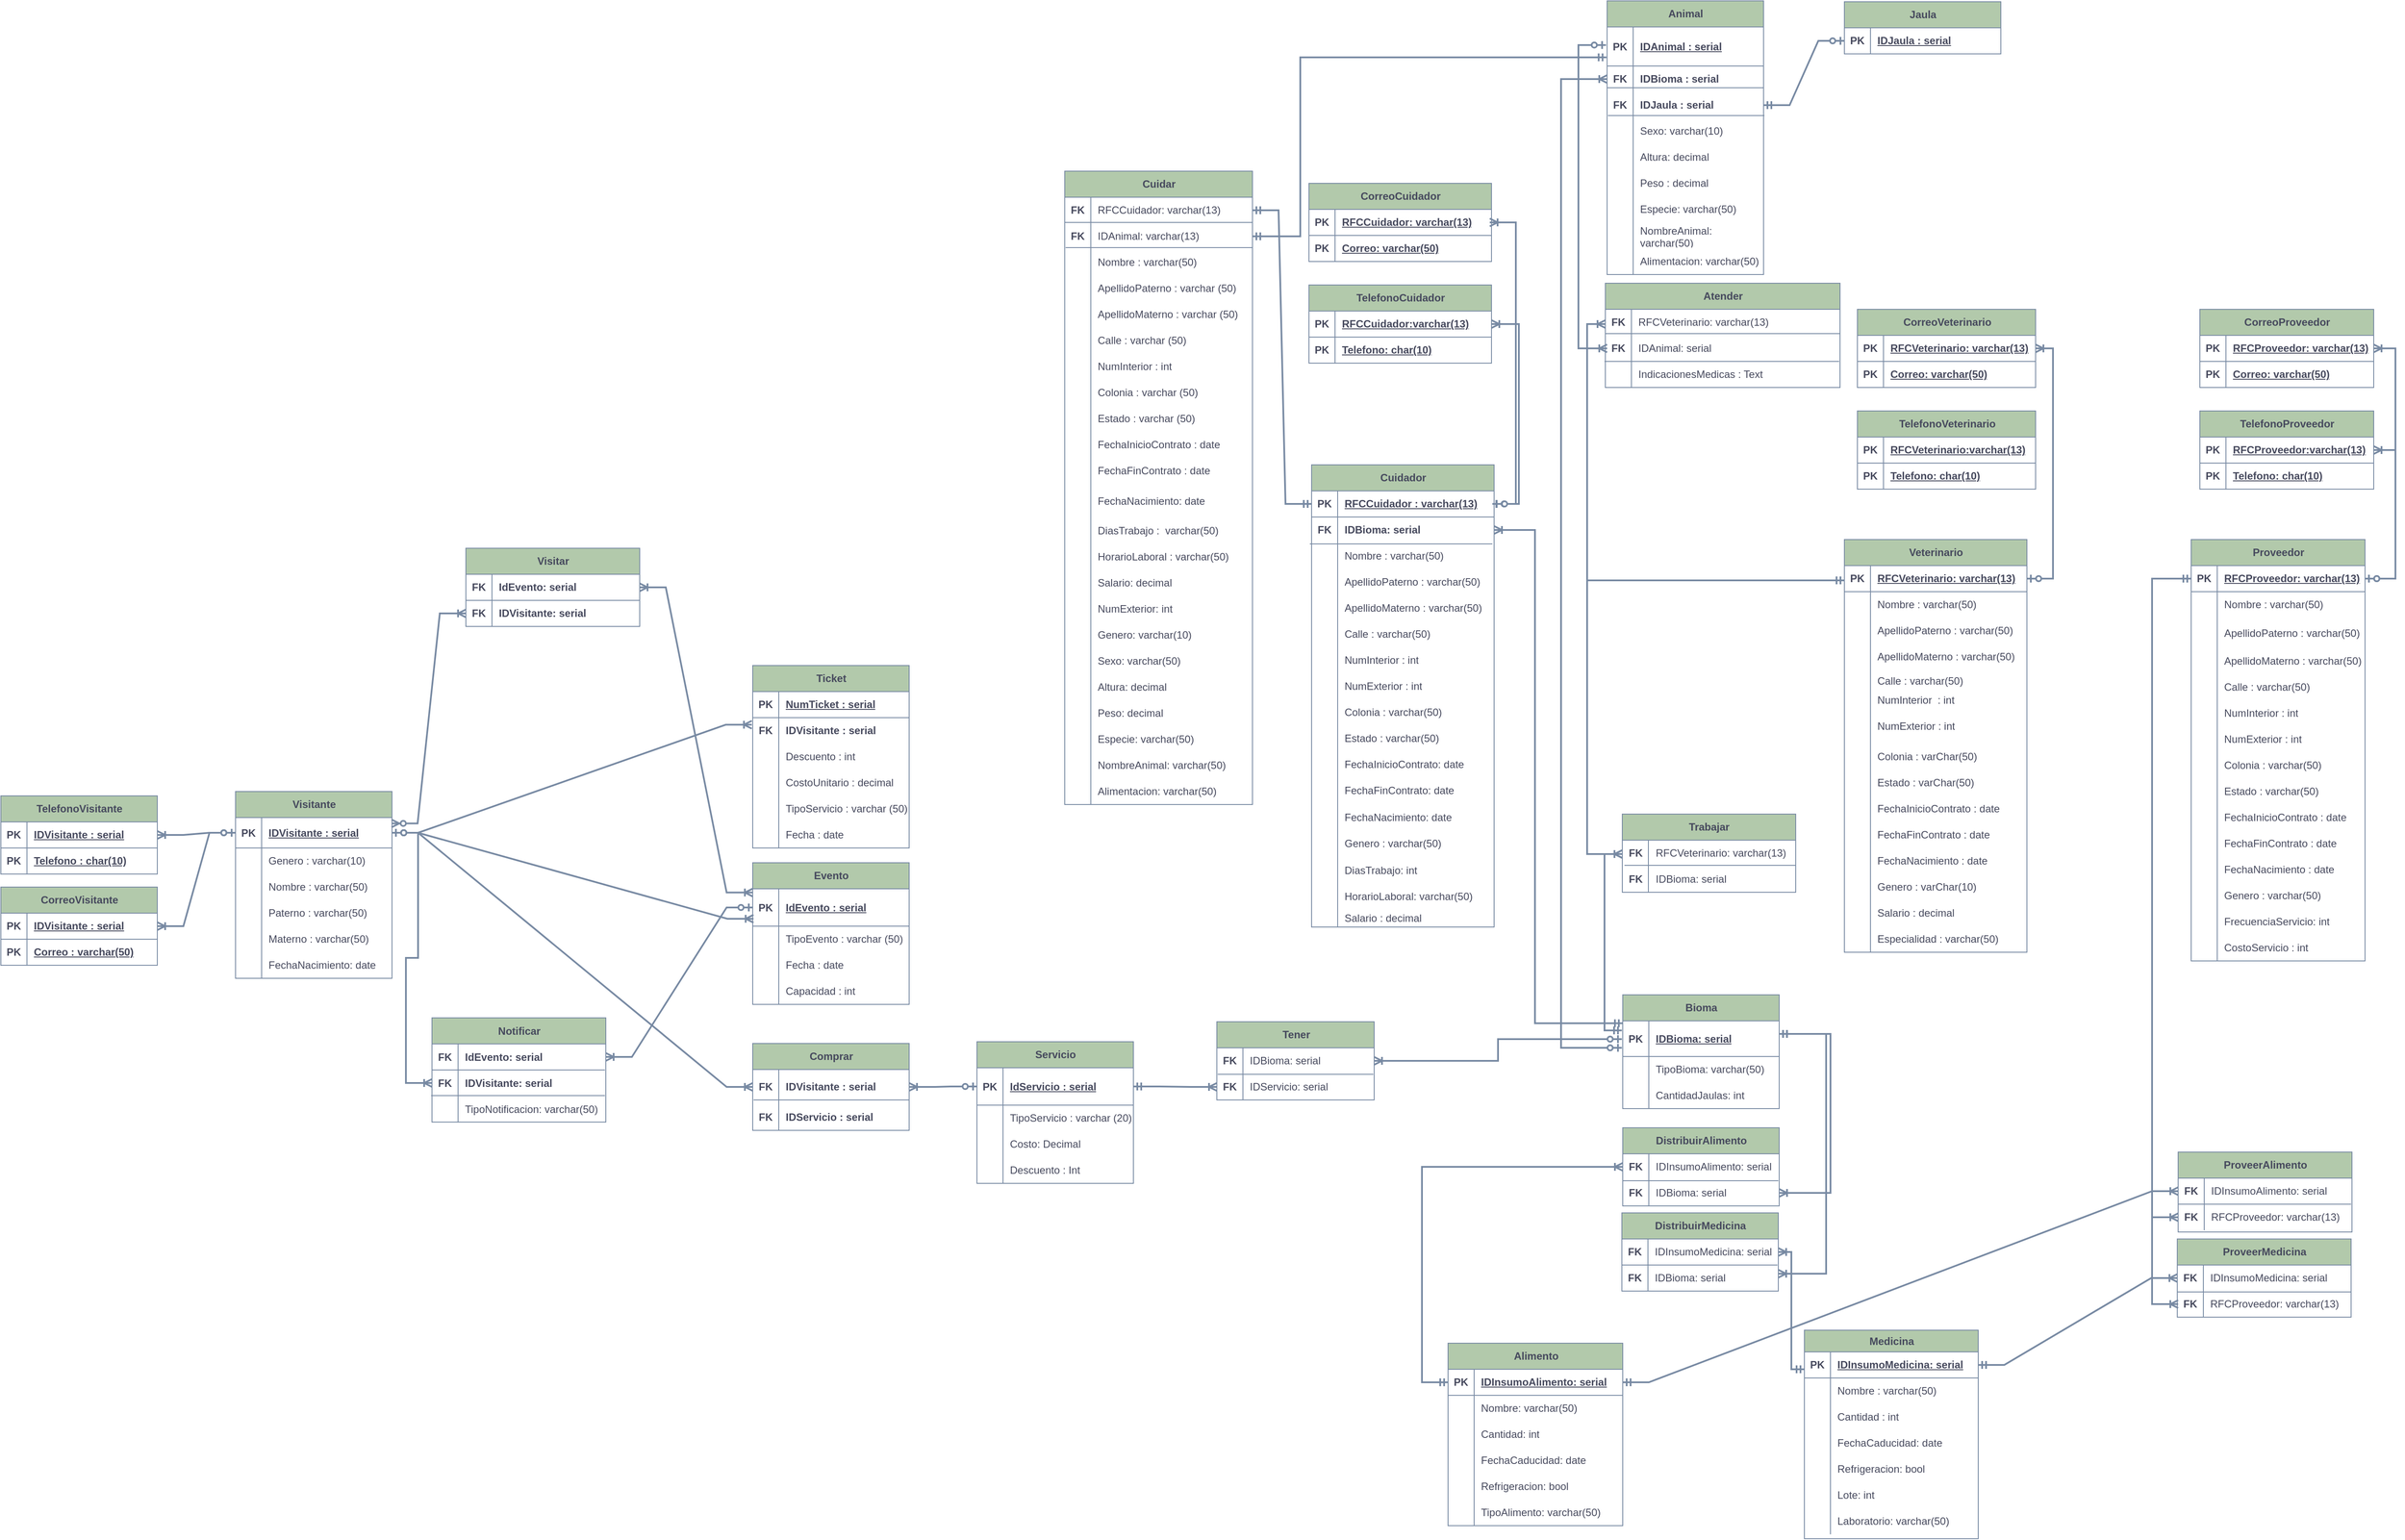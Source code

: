 <mxfile version="22.1.5" type="device">
  <diagram id="FzleFJtONeTV0sKRrCF_" name="Relacional">
    <mxGraphModel dx="2490" dy="1366" grid="0" gridSize="10" guides="0" tooltips="1" connect="1" arrows="1" fold="1" page="0" pageScale="1" pageWidth="827" pageHeight="1169" math="0" shadow="0">
      <root>
        <mxCell id="0" />
        <mxCell id="1" parent="0" />
        <object label="Animal" id="6rRLW2GIJhvwyzYL-xeB-1">
          <mxCell style="shape=table;startSize=30;container=1;collapsible=1;childLayout=tableLayout;fixedRows=1;rowLines=0;fontStyle=1;align=center;resizeLast=1;html=1;labelBackgroundColor=none;fillColor=#B2C9AB;strokeColor=#788AA3;fontColor=#46495D;" parent="1" vertex="1">
            <mxGeometry x="863" y="-695" width="180" height="315" as="geometry">
              <mxRectangle x="120" y="220" width="80" height="30" as="alternateBounds" />
            </mxGeometry>
          </mxCell>
        </object>
        <mxCell id="6rRLW2GIJhvwyzYL-xeB-2" value="" style="shape=tableRow;horizontal=0;startSize=0;swimlaneHead=0;swimlaneBody=0;fillColor=none;collapsible=0;dropTarget=0;points=[[0,0.5],[1,0.5]];portConstraint=eastwest;top=0;left=0;right=0;bottom=1;labelBackgroundColor=none;strokeColor=#788AA3;fontColor=#46495D;" parent="6rRLW2GIJhvwyzYL-xeB-1" vertex="1">
          <mxGeometry y="30" width="180" height="45" as="geometry" />
        </mxCell>
        <mxCell id="6rRLW2GIJhvwyzYL-xeB-3" value="PK" style="shape=partialRectangle;connectable=0;fillColor=none;top=0;left=0;bottom=0;right=0;fontStyle=1;overflow=hidden;whiteSpace=wrap;html=1;labelBackgroundColor=none;strokeColor=#788AA3;fontColor=#46495D;" parent="6rRLW2GIJhvwyzYL-xeB-2" vertex="1">
          <mxGeometry width="30" height="45" as="geometry">
            <mxRectangle width="30" height="45" as="alternateBounds" />
          </mxGeometry>
        </mxCell>
        <mxCell id="6rRLW2GIJhvwyzYL-xeB-4" value="IDAnimal : serial" style="shape=partialRectangle;connectable=0;fillColor=none;top=0;left=0;bottom=0;right=0;align=left;spacingLeft=6;fontStyle=5;overflow=hidden;whiteSpace=wrap;html=1;labelBackgroundColor=none;strokeColor=#788AA3;fontColor=#46495D;" parent="6rRLW2GIJhvwyzYL-xeB-2" vertex="1">
          <mxGeometry x="30" width="150" height="45" as="geometry">
            <mxRectangle width="150" height="45" as="alternateBounds" />
          </mxGeometry>
        </mxCell>
        <mxCell id="6rRLW2GIJhvwyzYL-xeB-5" value="" style="shape=tableRow;horizontal=0;startSize=0;swimlaneHead=0;swimlaneBody=0;fillColor=none;collapsible=0;dropTarget=0;points=[[0,0.5],[1,0.5]];portConstraint=eastwest;top=0;left=0;right=0;bottom=0;labelBackgroundColor=none;strokeColor=#788AA3;fontColor=#46495D;" parent="6rRLW2GIJhvwyzYL-xeB-1" vertex="1">
          <mxGeometry y="75" width="180" height="30" as="geometry" />
        </mxCell>
        <mxCell id="6rRLW2GIJhvwyzYL-xeB-6" value="&lt;b&gt;FK&lt;/b&gt;" style="shape=partialRectangle;connectable=0;fillColor=none;top=0;left=0;bottom=0;right=0;editable=1;overflow=hidden;whiteSpace=wrap;html=1;labelBackgroundColor=none;strokeColor=#788AA3;fontColor=#46495D;" parent="6rRLW2GIJhvwyzYL-xeB-5" vertex="1">
          <mxGeometry width="30" height="30" as="geometry">
            <mxRectangle width="30" height="30" as="alternateBounds" />
          </mxGeometry>
        </mxCell>
        <mxCell id="6rRLW2GIJhvwyzYL-xeB-7" value="IDBioma : serial" style="shape=partialRectangle;connectable=0;fillColor=none;top=0;left=0;bottom=0;right=0;align=left;spacingLeft=6;overflow=hidden;whiteSpace=wrap;labelBackgroundColor=none;strokeColor=#788AA3;fontColor=#46495D;labelBorderColor=none;html=1;fontStyle=1" parent="6rRLW2GIJhvwyzYL-xeB-5" vertex="1">
          <mxGeometry x="30" width="150" height="30" as="geometry">
            <mxRectangle width="150" height="30" as="alternateBounds" />
          </mxGeometry>
        </mxCell>
        <mxCell id="LdMqJ1nUfzElxYoFmCQv-1" value="" style="shape=tableRow;horizontal=0;startSize=0;swimlaneHead=0;swimlaneBody=0;fillColor=none;collapsible=0;dropTarget=0;points=[[0,0.5],[1,0.5]];portConstraint=eastwest;top=0;left=0;right=0;bottom=0;labelBackgroundColor=none;strokeColor=#788AA3;fontColor=#46495D;" parent="6rRLW2GIJhvwyzYL-xeB-1" vertex="1">
          <mxGeometry y="105" width="180" height="30" as="geometry" />
        </mxCell>
        <mxCell id="LdMqJ1nUfzElxYoFmCQv-2" value="&lt;b&gt;FK&lt;/b&gt;" style="shape=partialRectangle;connectable=0;fillColor=none;top=0;left=0;bottom=0;right=0;editable=1;overflow=hidden;whiteSpace=wrap;html=1;labelBackgroundColor=none;strokeColor=#788AA3;fontColor=#46495D;" parent="LdMqJ1nUfzElxYoFmCQv-1" vertex="1">
          <mxGeometry width="30" height="30" as="geometry">
            <mxRectangle width="30" height="30" as="alternateBounds" />
          </mxGeometry>
        </mxCell>
        <mxCell id="LdMqJ1nUfzElxYoFmCQv-3" value="IDJaula : serial" style="shape=partialRectangle;connectable=0;fillColor=none;top=0;left=0;bottom=0;right=0;align=left;spacingLeft=6;overflow=hidden;whiteSpace=wrap;labelBackgroundColor=none;strokeColor=#788AA3;fontColor=#46495D;labelBorderColor=none;html=1;fontStyle=1" parent="LdMqJ1nUfzElxYoFmCQv-1" vertex="1">
          <mxGeometry x="30" width="150" height="30" as="geometry">
            <mxRectangle width="150" height="30" as="alternateBounds" />
          </mxGeometry>
        </mxCell>
        <mxCell id="W-aRhX2ltrIfN16zFx9N-14" value="" style="shape=tableRow;horizontal=0;startSize=0;swimlaneHead=0;swimlaneBody=0;fillColor=none;collapsible=0;dropTarget=0;points=[[0,0.5],[1,0.5]];portConstraint=eastwest;top=0;left=0;right=0;bottom=0;labelBackgroundColor=none;strokeColor=#788AA3;fontColor=#46495D;" parent="6rRLW2GIJhvwyzYL-xeB-1" vertex="1">
          <mxGeometry y="135" width="180" height="30" as="geometry" />
        </mxCell>
        <mxCell id="W-aRhX2ltrIfN16zFx9N-15" value="" style="shape=partialRectangle;connectable=0;fillColor=none;top=0;left=0;bottom=0;right=0;editable=1;overflow=hidden;whiteSpace=wrap;html=1;labelBackgroundColor=none;strokeColor=#788AA3;fontColor=#46495D;" parent="W-aRhX2ltrIfN16zFx9N-14" vertex="1">
          <mxGeometry width="30" height="30" as="geometry">
            <mxRectangle width="30" height="30" as="alternateBounds" />
          </mxGeometry>
        </mxCell>
        <mxCell id="W-aRhX2ltrIfN16zFx9N-16" value="Sexo: varchar(10)" style="shape=partialRectangle;connectable=0;fillColor=none;top=0;left=0;bottom=0;right=0;align=left;spacingLeft=6;overflow=hidden;whiteSpace=wrap;html=1;labelBackgroundColor=none;strokeColor=#788AA3;fontColor=#46495D;" parent="W-aRhX2ltrIfN16zFx9N-14" vertex="1">
          <mxGeometry x="30" width="150" height="30" as="geometry">
            <mxRectangle width="150" height="30" as="alternateBounds" />
          </mxGeometry>
        </mxCell>
        <mxCell id="6rRLW2GIJhvwyzYL-xeB-8" value="" style="shape=tableRow;horizontal=0;startSize=0;swimlaneHead=0;swimlaneBody=0;fillColor=none;collapsible=0;dropTarget=0;points=[[0,0.5],[1,0.5]];portConstraint=eastwest;top=0;left=0;right=0;bottom=0;labelBackgroundColor=none;strokeColor=#788AA3;fontColor=#46495D;" parent="6rRLW2GIJhvwyzYL-xeB-1" vertex="1">
          <mxGeometry y="165" width="180" height="30" as="geometry" />
        </mxCell>
        <mxCell id="6rRLW2GIJhvwyzYL-xeB-9" value="" style="shape=partialRectangle;connectable=0;fillColor=none;top=0;left=0;bottom=0;right=0;editable=1;overflow=hidden;whiteSpace=wrap;html=1;labelBackgroundColor=none;strokeColor=#788AA3;fontColor=#46495D;" parent="6rRLW2GIJhvwyzYL-xeB-8" vertex="1">
          <mxGeometry width="30" height="30" as="geometry">
            <mxRectangle width="30" height="30" as="alternateBounds" />
          </mxGeometry>
        </mxCell>
        <mxCell id="6rRLW2GIJhvwyzYL-xeB-10" value="Altura: decimal&amp;nbsp;" style="shape=partialRectangle;connectable=0;fillColor=none;top=0;left=0;bottom=0;right=0;align=left;spacingLeft=6;overflow=hidden;whiteSpace=wrap;html=1;labelBackgroundColor=none;strokeColor=#788AA3;fontColor=#46495D;" parent="6rRLW2GIJhvwyzYL-xeB-8" vertex="1">
          <mxGeometry x="30" width="150" height="30" as="geometry">
            <mxRectangle width="150" height="30" as="alternateBounds" />
          </mxGeometry>
        </mxCell>
        <mxCell id="dHTa5Be-gOWakvc0-T2q-10" value="" style="shape=tableRow;horizontal=0;startSize=0;swimlaneHead=0;swimlaneBody=0;fillColor=none;collapsible=0;dropTarget=0;points=[[0,0.5],[1,0.5]];portConstraint=eastwest;top=0;left=0;right=0;bottom=0;labelBackgroundColor=none;strokeColor=#788AA3;fontColor=#46495D;" parent="6rRLW2GIJhvwyzYL-xeB-1" vertex="1">
          <mxGeometry y="195" width="180" height="30" as="geometry" />
        </mxCell>
        <mxCell id="dHTa5Be-gOWakvc0-T2q-11" value="" style="shape=partialRectangle;connectable=0;fillColor=none;top=0;left=0;bottom=0;right=0;editable=1;overflow=hidden;whiteSpace=wrap;html=1;labelBackgroundColor=none;strokeColor=#788AA3;fontColor=#46495D;" parent="dHTa5Be-gOWakvc0-T2q-10" vertex="1">
          <mxGeometry width="30" height="30" as="geometry">
            <mxRectangle width="30" height="30" as="alternateBounds" />
          </mxGeometry>
        </mxCell>
        <mxCell id="dHTa5Be-gOWakvc0-T2q-12" value="Peso : decimal" style="shape=partialRectangle;connectable=0;fillColor=none;top=0;left=0;bottom=0;right=0;align=left;spacingLeft=6;overflow=hidden;whiteSpace=wrap;html=1;labelBackgroundColor=none;strokeColor=#788AA3;fontColor=#46495D;" parent="dHTa5Be-gOWakvc0-T2q-10" vertex="1">
          <mxGeometry x="30" width="150" height="30" as="geometry">
            <mxRectangle width="150" height="30" as="alternateBounds" />
          </mxGeometry>
        </mxCell>
        <mxCell id="dHTa5Be-gOWakvc0-T2q-7" value="" style="shape=tableRow;horizontal=0;startSize=0;swimlaneHead=0;swimlaneBody=0;fillColor=none;collapsible=0;dropTarget=0;points=[[0,0.5],[1,0.5]];portConstraint=eastwest;top=0;left=0;right=0;bottom=0;labelBackgroundColor=none;strokeColor=#788AA3;fontColor=#46495D;" parent="6rRLW2GIJhvwyzYL-xeB-1" vertex="1">
          <mxGeometry y="225" width="180" height="30" as="geometry" />
        </mxCell>
        <mxCell id="dHTa5Be-gOWakvc0-T2q-8" value="" style="shape=partialRectangle;connectable=0;fillColor=none;top=0;left=0;bottom=0;right=0;editable=1;overflow=hidden;whiteSpace=wrap;html=1;labelBackgroundColor=none;strokeColor=#788AA3;fontColor=#46495D;" parent="dHTa5Be-gOWakvc0-T2q-7" vertex="1">
          <mxGeometry width="30" height="30" as="geometry">
            <mxRectangle width="30" height="30" as="alternateBounds" />
          </mxGeometry>
        </mxCell>
        <mxCell id="dHTa5Be-gOWakvc0-T2q-9" value="Especie: varchar(50)" style="shape=partialRectangle;connectable=0;fillColor=none;top=0;left=0;bottom=0;right=0;align=left;spacingLeft=6;overflow=hidden;whiteSpace=wrap;html=1;labelBackgroundColor=none;strokeColor=#788AA3;fontColor=#46495D;" parent="dHTa5Be-gOWakvc0-T2q-7" vertex="1">
          <mxGeometry x="30" width="150" height="30" as="geometry">
            <mxRectangle width="150" height="30" as="alternateBounds" />
          </mxGeometry>
        </mxCell>
        <mxCell id="dHTa5Be-gOWakvc0-T2q-4" value="" style="shape=tableRow;horizontal=0;startSize=0;swimlaneHead=0;swimlaneBody=0;fillColor=none;collapsible=0;dropTarget=0;points=[[0,0.5],[1,0.5]];portConstraint=eastwest;top=0;left=0;right=0;bottom=0;labelBackgroundColor=none;strokeColor=#788AA3;fontColor=#46495D;" parent="6rRLW2GIJhvwyzYL-xeB-1" vertex="1">
          <mxGeometry y="255" width="180" height="30" as="geometry" />
        </mxCell>
        <mxCell id="dHTa5Be-gOWakvc0-T2q-5" value="" style="shape=partialRectangle;connectable=0;fillColor=none;top=0;left=0;bottom=0;right=0;editable=1;overflow=hidden;whiteSpace=wrap;html=1;labelBackgroundColor=none;strokeColor=#788AA3;fontColor=#46495D;" parent="dHTa5Be-gOWakvc0-T2q-4" vertex="1">
          <mxGeometry width="30" height="30" as="geometry">
            <mxRectangle width="30" height="30" as="alternateBounds" />
          </mxGeometry>
        </mxCell>
        <mxCell id="dHTa5Be-gOWakvc0-T2q-6" value="NombreAnimal: varchar(50)" style="shape=partialRectangle;connectable=0;fillColor=none;top=0;left=0;bottom=0;right=0;align=left;spacingLeft=6;overflow=hidden;whiteSpace=wrap;html=1;labelBackgroundColor=none;strokeColor=#788AA3;fontColor=#46495D;" parent="dHTa5Be-gOWakvc0-T2q-4" vertex="1">
          <mxGeometry x="30" width="150" height="30" as="geometry">
            <mxRectangle width="150" height="30" as="alternateBounds" />
          </mxGeometry>
        </mxCell>
        <mxCell id="dHTa5Be-gOWakvc0-T2q-1" value="" style="shape=tableRow;horizontal=0;startSize=0;swimlaneHead=0;swimlaneBody=0;fillColor=none;collapsible=0;dropTarget=0;points=[[0,0.5],[1,0.5]];portConstraint=eastwest;top=0;left=0;right=0;bottom=0;labelBackgroundColor=none;strokeColor=#788AA3;fontColor=#46495D;" parent="6rRLW2GIJhvwyzYL-xeB-1" vertex="1">
          <mxGeometry y="285" width="180" height="30" as="geometry" />
        </mxCell>
        <mxCell id="dHTa5Be-gOWakvc0-T2q-2" value="" style="shape=partialRectangle;connectable=0;fillColor=none;top=0;left=0;bottom=0;right=0;editable=1;overflow=hidden;whiteSpace=wrap;html=1;labelBackgroundColor=none;strokeColor=#788AA3;fontColor=#46495D;" parent="dHTa5Be-gOWakvc0-T2q-1" vertex="1">
          <mxGeometry width="30" height="30" as="geometry">
            <mxRectangle width="30" height="30" as="alternateBounds" />
          </mxGeometry>
        </mxCell>
        <mxCell id="dHTa5Be-gOWakvc0-T2q-3" value="Alimentacion: varchar(50)" style="shape=partialRectangle;connectable=0;fillColor=none;top=0;left=0;bottom=0;right=0;align=left;spacingLeft=6;overflow=hidden;whiteSpace=wrap;html=1;labelBackgroundColor=none;strokeColor=#788AA3;fontColor=#46495D;" parent="dHTa5Be-gOWakvc0-T2q-1" vertex="1">
          <mxGeometry x="30" width="150" height="30" as="geometry">
            <mxRectangle width="150" height="30" as="alternateBounds" />
          </mxGeometry>
        </mxCell>
        <mxCell id="BHKeV1AgrAV9T9cfdUEJ-1" value="Proveedor" style="shape=table;startSize=30;container=1;collapsible=1;childLayout=tableLayout;fixedRows=1;rowLines=0;fontStyle=1;align=center;resizeLast=1;html=1;strokeColor=#788AA3;fontColor=#46495D;fillColor=#B2C9AB;labelBackgroundColor=none;" parent="1" vertex="1">
          <mxGeometry x="1535" y="-75" width="200" height="485" as="geometry" />
        </mxCell>
        <mxCell id="BHKeV1AgrAV9T9cfdUEJ-2" value="" style="shape=tableRow;horizontal=0;startSize=0;swimlaneHead=0;swimlaneBody=0;fillColor=none;collapsible=0;dropTarget=0;points=[[0,0.5],[1,0.5]];portConstraint=eastwest;top=0;left=0;right=0;bottom=1;strokeColor=#788AA3;fontColor=#46495D;labelBackgroundColor=none;" parent="BHKeV1AgrAV9T9cfdUEJ-1" vertex="1">
          <mxGeometry y="30" width="200" height="30" as="geometry" />
        </mxCell>
        <mxCell id="BHKeV1AgrAV9T9cfdUEJ-3" value="PK" style="shape=partialRectangle;connectable=0;fillColor=none;top=0;left=0;bottom=0;right=0;fontStyle=1;overflow=hidden;whiteSpace=wrap;html=1;strokeColor=#788AA3;fontColor=#46495D;labelBackgroundColor=none;" parent="BHKeV1AgrAV9T9cfdUEJ-2" vertex="1">
          <mxGeometry width="30" height="30" as="geometry">
            <mxRectangle width="30" height="30" as="alternateBounds" />
          </mxGeometry>
        </mxCell>
        <mxCell id="BHKeV1AgrAV9T9cfdUEJ-4" value="RFCProveedor: varchar(13)" style="shape=partialRectangle;connectable=0;fillColor=none;top=0;left=0;bottom=0;right=0;align=left;spacingLeft=6;fontStyle=5;overflow=hidden;whiteSpace=wrap;html=1;strokeColor=#788AA3;fontColor=#46495D;labelBackgroundColor=none;" parent="BHKeV1AgrAV9T9cfdUEJ-2" vertex="1">
          <mxGeometry x="30" width="170" height="30" as="geometry">
            <mxRectangle width="170" height="30" as="alternateBounds" />
          </mxGeometry>
        </mxCell>
        <mxCell id="BHKeV1AgrAV9T9cfdUEJ-5" value="" style="shape=tableRow;horizontal=0;startSize=0;swimlaneHead=0;swimlaneBody=0;fillColor=none;collapsible=0;dropTarget=0;points=[[0,0.5],[1,0.5]];portConstraint=eastwest;top=0;left=0;right=0;bottom=0;strokeColor=#788AA3;fontColor=#46495D;labelBackgroundColor=none;" parent="BHKeV1AgrAV9T9cfdUEJ-1" vertex="1">
          <mxGeometry y="60" width="200" height="30" as="geometry" />
        </mxCell>
        <mxCell id="BHKeV1AgrAV9T9cfdUEJ-6" value="" style="shape=partialRectangle;connectable=0;fillColor=none;top=0;left=0;bottom=0;right=0;editable=1;overflow=hidden;whiteSpace=wrap;html=1;strokeColor=#788AA3;fontColor=#46495D;labelBackgroundColor=none;" parent="BHKeV1AgrAV9T9cfdUEJ-5" vertex="1">
          <mxGeometry width="30" height="30" as="geometry">
            <mxRectangle width="30" height="30" as="alternateBounds" />
          </mxGeometry>
        </mxCell>
        <mxCell id="BHKeV1AgrAV9T9cfdUEJ-7" value="Nombre : varchar(50)" style="shape=partialRectangle;connectable=0;fillColor=none;top=0;left=0;bottom=0;right=0;align=left;spacingLeft=6;overflow=hidden;whiteSpace=wrap;html=1;strokeColor=#788AA3;fontColor=#46495D;labelBackgroundColor=none;" parent="BHKeV1AgrAV9T9cfdUEJ-5" vertex="1">
          <mxGeometry x="30" width="170" height="30" as="geometry">
            <mxRectangle width="170" height="30" as="alternateBounds" />
          </mxGeometry>
        </mxCell>
        <mxCell id="BHKeV1AgrAV9T9cfdUEJ-8" value="" style="shape=tableRow;horizontal=0;startSize=0;swimlaneHead=0;swimlaneBody=0;fillColor=none;collapsible=0;dropTarget=0;points=[[0,0.5],[1,0.5]];portConstraint=eastwest;top=0;left=0;right=0;bottom=0;strokeColor=#788AA3;fontColor=#46495D;labelBackgroundColor=none;" parent="BHKeV1AgrAV9T9cfdUEJ-1" vertex="1">
          <mxGeometry y="90" width="200" height="35" as="geometry" />
        </mxCell>
        <mxCell id="BHKeV1AgrAV9T9cfdUEJ-9" value="" style="shape=partialRectangle;connectable=0;fillColor=none;top=0;left=0;bottom=0;right=0;editable=1;overflow=hidden;whiteSpace=wrap;html=1;strokeColor=#788AA3;fontColor=#46495D;labelBackgroundColor=none;" parent="BHKeV1AgrAV9T9cfdUEJ-8" vertex="1">
          <mxGeometry width="30" height="35" as="geometry">
            <mxRectangle width="30" height="35" as="alternateBounds" />
          </mxGeometry>
        </mxCell>
        <mxCell id="BHKeV1AgrAV9T9cfdUEJ-10" value="ApellidoPaterno&amp;nbsp;: varchar(50)" style="shape=partialRectangle;connectable=0;fillColor=none;top=0;left=0;bottom=0;right=0;align=left;spacingLeft=6;overflow=hidden;whiteSpace=wrap;html=1;strokeColor=#788AA3;fontColor=#46495D;labelBackgroundColor=none;" parent="BHKeV1AgrAV9T9cfdUEJ-8" vertex="1">
          <mxGeometry x="30" width="170" height="35" as="geometry">
            <mxRectangle width="170" height="35" as="alternateBounds" />
          </mxGeometry>
        </mxCell>
        <mxCell id="BHKeV1AgrAV9T9cfdUEJ-11" value="" style="shape=tableRow;horizontal=0;startSize=0;swimlaneHead=0;swimlaneBody=0;fillColor=none;collapsible=0;dropTarget=0;points=[[0,0.5],[1,0.5]];portConstraint=eastwest;top=0;left=0;right=0;bottom=0;strokeColor=#788AA3;fontColor=#46495D;labelBackgroundColor=none;" parent="BHKeV1AgrAV9T9cfdUEJ-1" vertex="1">
          <mxGeometry y="125" width="200" height="30" as="geometry" />
        </mxCell>
        <mxCell id="BHKeV1AgrAV9T9cfdUEJ-12" value="" style="shape=partialRectangle;connectable=0;fillColor=none;top=0;left=0;bottom=0;right=0;editable=1;overflow=hidden;whiteSpace=wrap;html=1;strokeColor=#788AA3;fontColor=#46495D;labelBackgroundColor=none;" parent="BHKeV1AgrAV9T9cfdUEJ-11" vertex="1">
          <mxGeometry width="30" height="30" as="geometry">
            <mxRectangle width="30" height="30" as="alternateBounds" />
          </mxGeometry>
        </mxCell>
        <mxCell id="BHKeV1AgrAV9T9cfdUEJ-13" value="ApellidoMaterno&amp;nbsp;: varchar(50)" style="shape=partialRectangle;connectable=0;fillColor=none;top=0;left=0;bottom=0;right=0;align=left;spacingLeft=6;overflow=hidden;whiteSpace=wrap;html=1;strokeColor=#788AA3;fontColor=#46495D;labelBackgroundColor=none;" parent="BHKeV1AgrAV9T9cfdUEJ-11" vertex="1">
          <mxGeometry x="30" width="170" height="30" as="geometry">
            <mxRectangle width="170" height="30" as="alternateBounds" />
          </mxGeometry>
        </mxCell>
        <mxCell id="g9fD0wEgLljoS84xg568-2" value="" style="shape=tableRow;horizontal=0;startSize=0;swimlaneHead=0;swimlaneBody=0;fillColor=none;collapsible=0;dropTarget=0;points=[[0,0.5],[1,0.5]];portConstraint=eastwest;top=0;left=0;right=0;bottom=0;strokeColor=#788AA3;fontColor=#46495D;labelBackgroundColor=none;" parent="BHKeV1AgrAV9T9cfdUEJ-1" vertex="1">
          <mxGeometry y="155" width="200" height="30" as="geometry" />
        </mxCell>
        <mxCell id="g9fD0wEgLljoS84xg568-3" value="" style="shape=partialRectangle;connectable=0;fillColor=none;top=0;left=0;bottom=0;right=0;editable=1;overflow=hidden;whiteSpace=wrap;html=1;strokeColor=#788AA3;fontColor=#46495D;labelBackgroundColor=none;" parent="g9fD0wEgLljoS84xg568-2" vertex="1">
          <mxGeometry width="30" height="30" as="geometry">
            <mxRectangle width="30" height="30" as="alternateBounds" />
          </mxGeometry>
        </mxCell>
        <mxCell id="g9fD0wEgLljoS84xg568-4" value="Calle&amp;nbsp;: varchar(50)" style="shape=partialRectangle;connectable=0;fillColor=none;top=0;left=0;bottom=0;right=0;align=left;spacingLeft=6;overflow=hidden;whiteSpace=wrap;html=1;strokeColor=#788AA3;fontColor=#46495D;labelBackgroundColor=none;" parent="g9fD0wEgLljoS84xg568-2" vertex="1">
          <mxGeometry x="30" width="170" height="30" as="geometry">
            <mxRectangle width="170" height="30" as="alternateBounds" />
          </mxGeometry>
        </mxCell>
        <mxCell id="g9fD0wEgLljoS84xg568-5" value="" style="shape=tableRow;horizontal=0;startSize=0;swimlaneHead=0;swimlaneBody=0;fillColor=none;collapsible=0;dropTarget=0;points=[[0,0.5],[1,0.5]];portConstraint=eastwest;top=0;left=0;right=0;bottom=0;strokeColor=#788AA3;fontColor=#46495D;labelBackgroundColor=none;" parent="BHKeV1AgrAV9T9cfdUEJ-1" vertex="1">
          <mxGeometry y="185" width="200" height="30" as="geometry" />
        </mxCell>
        <mxCell id="g9fD0wEgLljoS84xg568-6" value="" style="shape=partialRectangle;connectable=0;fillColor=none;top=0;left=0;bottom=0;right=0;editable=1;overflow=hidden;whiteSpace=wrap;html=1;strokeColor=#788AA3;fontColor=#46495D;labelBackgroundColor=none;" parent="g9fD0wEgLljoS84xg568-5" vertex="1">
          <mxGeometry width="30" height="30" as="geometry">
            <mxRectangle width="30" height="30" as="alternateBounds" />
          </mxGeometry>
        </mxCell>
        <mxCell id="g9fD0wEgLljoS84xg568-7" value="NumInterior : int" style="shape=partialRectangle;connectable=0;fillColor=none;top=0;left=0;bottom=0;right=0;align=left;spacingLeft=6;overflow=hidden;whiteSpace=wrap;html=1;strokeColor=#788AA3;fontColor=#46495D;labelBackgroundColor=none;" parent="g9fD0wEgLljoS84xg568-5" vertex="1">
          <mxGeometry x="30" width="170" height="30" as="geometry">
            <mxRectangle width="170" height="30" as="alternateBounds" />
          </mxGeometry>
        </mxCell>
        <mxCell id="g9fD0wEgLljoS84xg568-8" value="" style="shape=tableRow;horizontal=0;startSize=0;swimlaneHead=0;swimlaneBody=0;fillColor=none;collapsible=0;dropTarget=0;points=[[0,0.5],[1,0.5]];portConstraint=eastwest;top=0;left=0;right=0;bottom=0;strokeColor=#788AA3;fontColor=#46495D;labelBackgroundColor=none;" parent="BHKeV1AgrAV9T9cfdUEJ-1" vertex="1">
          <mxGeometry y="215" width="200" height="30" as="geometry" />
        </mxCell>
        <mxCell id="g9fD0wEgLljoS84xg568-9" value="" style="shape=partialRectangle;connectable=0;fillColor=none;top=0;left=0;bottom=0;right=0;editable=1;overflow=hidden;whiteSpace=wrap;html=1;strokeColor=#788AA3;fontColor=#46495D;labelBackgroundColor=none;" parent="g9fD0wEgLljoS84xg568-8" vertex="1">
          <mxGeometry width="30" height="30" as="geometry">
            <mxRectangle width="30" height="30" as="alternateBounds" />
          </mxGeometry>
        </mxCell>
        <mxCell id="g9fD0wEgLljoS84xg568-10" value="NumExterior : int" style="shape=partialRectangle;connectable=0;fillColor=none;top=0;left=0;bottom=0;right=0;align=left;spacingLeft=6;overflow=hidden;whiteSpace=wrap;html=1;strokeColor=#788AA3;fontColor=#46495D;labelBackgroundColor=none;" parent="g9fD0wEgLljoS84xg568-8" vertex="1">
          <mxGeometry x="30" width="170" height="30" as="geometry">
            <mxRectangle width="170" height="30" as="alternateBounds" />
          </mxGeometry>
        </mxCell>
        <mxCell id="g9fD0wEgLljoS84xg568-11" value="" style="shape=tableRow;horizontal=0;startSize=0;swimlaneHead=0;swimlaneBody=0;fillColor=none;collapsible=0;dropTarget=0;points=[[0,0.5],[1,0.5]];portConstraint=eastwest;top=0;left=0;right=0;bottom=0;strokeColor=#788AA3;fontColor=#46495D;labelBackgroundColor=none;" parent="BHKeV1AgrAV9T9cfdUEJ-1" vertex="1">
          <mxGeometry y="245" width="200" height="30" as="geometry" />
        </mxCell>
        <mxCell id="g9fD0wEgLljoS84xg568-12" value="" style="shape=partialRectangle;connectable=0;fillColor=none;top=0;left=0;bottom=0;right=0;editable=1;overflow=hidden;whiteSpace=wrap;html=1;strokeColor=#788AA3;fontColor=#46495D;labelBackgroundColor=none;" parent="g9fD0wEgLljoS84xg568-11" vertex="1">
          <mxGeometry width="30" height="30" as="geometry">
            <mxRectangle width="30" height="30" as="alternateBounds" />
          </mxGeometry>
        </mxCell>
        <mxCell id="g9fD0wEgLljoS84xg568-13" value="Colonia&amp;nbsp;: varchar(50)" style="shape=partialRectangle;connectable=0;fillColor=none;top=0;left=0;bottom=0;right=0;align=left;spacingLeft=6;overflow=hidden;whiteSpace=wrap;html=1;strokeColor=#788AA3;fontColor=#46495D;labelBackgroundColor=none;" parent="g9fD0wEgLljoS84xg568-11" vertex="1">
          <mxGeometry x="30" width="170" height="30" as="geometry">
            <mxRectangle width="170" height="30" as="alternateBounds" />
          </mxGeometry>
        </mxCell>
        <mxCell id="g9fD0wEgLljoS84xg568-14" value="" style="shape=tableRow;horizontal=0;startSize=0;swimlaneHead=0;swimlaneBody=0;fillColor=none;collapsible=0;dropTarget=0;points=[[0,0.5],[1,0.5]];portConstraint=eastwest;top=0;left=0;right=0;bottom=0;strokeColor=#788AA3;fontColor=#46495D;labelBackgroundColor=none;" parent="BHKeV1AgrAV9T9cfdUEJ-1" vertex="1">
          <mxGeometry y="275" width="200" height="30" as="geometry" />
        </mxCell>
        <mxCell id="g9fD0wEgLljoS84xg568-15" value="" style="shape=partialRectangle;connectable=0;fillColor=none;top=0;left=0;bottom=0;right=0;editable=1;overflow=hidden;whiteSpace=wrap;html=1;strokeColor=#788AA3;fontColor=#46495D;labelBackgroundColor=none;" parent="g9fD0wEgLljoS84xg568-14" vertex="1">
          <mxGeometry width="30" height="30" as="geometry">
            <mxRectangle width="30" height="30" as="alternateBounds" />
          </mxGeometry>
        </mxCell>
        <mxCell id="g9fD0wEgLljoS84xg568-16" value="Estado&amp;nbsp;: varchar(50)" style="shape=partialRectangle;connectable=0;fillColor=none;top=0;left=0;bottom=0;right=0;align=left;spacingLeft=6;overflow=hidden;whiteSpace=wrap;html=1;strokeColor=#788AA3;fontColor=#46495D;labelBackgroundColor=none;" parent="g9fD0wEgLljoS84xg568-14" vertex="1">
          <mxGeometry x="30" width="170" height="30" as="geometry">
            <mxRectangle width="170" height="30" as="alternateBounds" />
          </mxGeometry>
        </mxCell>
        <mxCell id="g9fD0wEgLljoS84xg568-17" value="" style="shape=tableRow;horizontal=0;startSize=0;swimlaneHead=0;swimlaneBody=0;fillColor=none;collapsible=0;dropTarget=0;points=[[0,0.5],[1,0.5]];portConstraint=eastwest;top=0;left=0;right=0;bottom=0;strokeColor=#788AA3;fontColor=#46495D;labelBackgroundColor=none;" parent="BHKeV1AgrAV9T9cfdUEJ-1" vertex="1">
          <mxGeometry y="305" width="200" height="30" as="geometry" />
        </mxCell>
        <mxCell id="g9fD0wEgLljoS84xg568-18" value="" style="shape=partialRectangle;connectable=0;fillColor=none;top=0;left=0;bottom=0;right=0;editable=1;overflow=hidden;whiteSpace=wrap;html=1;strokeColor=#788AA3;fontColor=#46495D;labelBackgroundColor=none;" parent="g9fD0wEgLljoS84xg568-17" vertex="1">
          <mxGeometry width="30" height="30" as="geometry">
            <mxRectangle width="30" height="30" as="alternateBounds" />
          </mxGeometry>
        </mxCell>
        <mxCell id="g9fD0wEgLljoS84xg568-19" value="FechaInicioContrato : date" style="shape=partialRectangle;connectable=0;fillColor=none;top=0;left=0;bottom=0;right=0;align=left;spacingLeft=6;overflow=hidden;whiteSpace=wrap;html=1;strokeColor=#788AA3;fontColor=#46495D;labelBackgroundColor=none;" parent="g9fD0wEgLljoS84xg568-17" vertex="1">
          <mxGeometry x="30" width="170" height="30" as="geometry">
            <mxRectangle width="170" height="30" as="alternateBounds" />
          </mxGeometry>
        </mxCell>
        <mxCell id="g9fD0wEgLljoS84xg568-20" value="" style="shape=tableRow;horizontal=0;startSize=0;swimlaneHead=0;swimlaneBody=0;fillColor=none;collapsible=0;dropTarget=0;points=[[0,0.5],[1,0.5]];portConstraint=eastwest;top=0;left=0;right=0;bottom=0;strokeColor=#788AA3;fontColor=#46495D;labelBackgroundColor=none;" parent="BHKeV1AgrAV9T9cfdUEJ-1" vertex="1">
          <mxGeometry y="335" width="200" height="30" as="geometry" />
        </mxCell>
        <mxCell id="g9fD0wEgLljoS84xg568-21" value="" style="shape=partialRectangle;connectable=0;fillColor=none;top=0;left=0;bottom=0;right=0;editable=1;overflow=hidden;whiteSpace=wrap;html=1;strokeColor=#788AA3;fontColor=#46495D;labelBackgroundColor=none;" parent="g9fD0wEgLljoS84xg568-20" vertex="1">
          <mxGeometry width="30" height="30" as="geometry">
            <mxRectangle width="30" height="30" as="alternateBounds" />
          </mxGeometry>
        </mxCell>
        <mxCell id="g9fD0wEgLljoS84xg568-22" value="FechaFinContrato : date" style="shape=partialRectangle;connectable=0;fillColor=none;top=0;left=0;bottom=0;right=0;align=left;spacingLeft=6;overflow=hidden;whiteSpace=wrap;html=1;strokeColor=#788AA3;fontColor=#46495D;labelBackgroundColor=none;" parent="g9fD0wEgLljoS84xg568-20" vertex="1">
          <mxGeometry x="30" width="170" height="30" as="geometry">
            <mxRectangle width="170" height="30" as="alternateBounds" />
          </mxGeometry>
        </mxCell>
        <mxCell id="g9fD0wEgLljoS84xg568-23" value="" style="shape=tableRow;horizontal=0;startSize=0;swimlaneHead=0;swimlaneBody=0;fillColor=none;collapsible=0;dropTarget=0;points=[[0,0.5],[1,0.5]];portConstraint=eastwest;top=0;left=0;right=0;bottom=0;strokeColor=#788AA3;fontColor=#46495D;labelBackgroundColor=none;" parent="BHKeV1AgrAV9T9cfdUEJ-1" vertex="1">
          <mxGeometry y="365" width="200" height="30" as="geometry" />
        </mxCell>
        <mxCell id="g9fD0wEgLljoS84xg568-24" value="" style="shape=partialRectangle;connectable=0;fillColor=none;top=0;left=0;bottom=0;right=0;editable=1;overflow=hidden;whiteSpace=wrap;html=1;strokeColor=#788AA3;fontColor=#46495D;labelBackgroundColor=none;" parent="g9fD0wEgLljoS84xg568-23" vertex="1">
          <mxGeometry width="30" height="30" as="geometry">
            <mxRectangle width="30" height="30" as="alternateBounds" />
          </mxGeometry>
        </mxCell>
        <mxCell id="g9fD0wEgLljoS84xg568-25" value="FechaNacimiento : date" style="shape=partialRectangle;connectable=0;fillColor=none;top=0;left=0;bottom=0;right=0;align=left;spacingLeft=6;overflow=hidden;whiteSpace=wrap;html=1;strokeColor=#788AA3;fontColor=#46495D;labelBackgroundColor=none;" parent="g9fD0wEgLljoS84xg568-23" vertex="1">
          <mxGeometry x="30" width="170" height="30" as="geometry">
            <mxRectangle width="170" height="30" as="alternateBounds" />
          </mxGeometry>
        </mxCell>
        <mxCell id="g9fD0wEgLljoS84xg568-26" value="" style="shape=tableRow;horizontal=0;startSize=0;swimlaneHead=0;swimlaneBody=0;fillColor=none;collapsible=0;dropTarget=0;points=[[0,0.5],[1,0.5]];portConstraint=eastwest;top=0;left=0;right=0;bottom=0;strokeColor=#788AA3;fontColor=#46495D;labelBackgroundColor=none;" parent="BHKeV1AgrAV9T9cfdUEJ-1" vertex="1">
          <mxGeometry y="395" width="200" height="30" as="geometry" />
        </mxCell>
        <mxCell id="g9fD0wEgLljoS84xg568-27" value="" style="shape=partialRectangle;connectable=0;fillColor=none;top=0;left=0;bottom=0;right=0;editable=1;overflow=hidden;whiteSpace=wrap;html=1;strokeColor=#788AA3;fontColor=#46495D;labelBackgroundColor=none;" parent="g9fD0wEgLljoS84xg568-26" vertex="1">
          <mxGeometry width="30" height="30" as="geometry">
            <mxRectangle width="30" height="30" as="alternateBounds" />
          </mxGeometry>
        </mxCell>
        <mxCell id="g9fD0wEgLljoS84xg568-28" value="Genero&amp;nbsp;: varchar(50)" style="shape=partialRectangle;connectable=0;fillColor=none;top=0;left=0;bottom=0;right=0;align=left;spacingLeft=6;overflow=hidden;whiteSpace=wrap;html=1;strokeColor=#788AA3;fontColor=#46495D;labelBackgroundColor=none;" parent="g9fD0wEgLljoS84xg568-26" vertex="1">
          <mxGeometry x="30" width="170" height="30" as="geometry">
            <mxRectangle width="170" height="30" as="alternateBounds" />
          </mxGeometry>
        </mxCell>
        <mxCell id="y3qPIHiiZAHq06rZ0fWM-41" value="" style="shape=tableRow;horizontal=0;startSize=0;swimlaneHead=0;swimlaneBody=0;fillColor=none;collapsible=0;dropTarget=0;points=[[0,0.5],[1,0.5]];portConstraint=eastwest;top=0;left=0;right=0;bottom=0;strokeColor=#788AA3;fontColor=#46495D;labelBackgroundColor=none;" parent="BHKeV1AgrAV9T9cfdUEJ-1" vertex="1">
          <mxGeometry y="425" width="200" height="30" as="geometry" />
        </mxCell>
        <mxCell id="y3qPIHiiZAHq06rZ0fWM-42" value="" style="shape=partialRectangle;connectable=0;fillColor=none;top=0;left=0;bottom=0;right=0;editable=1;overflow=hidden;whiteSpace=wrap;html=1;strokeColor=#788AA3;fontColor=#46495D;labelBackgroundColor=none;" parent="y3qPIHiiZAHq06rZ0fWM-41" vertex="1">
          <mxGeometry width="30" height="30" as="geometry">
            <mxRectangle width="30" height="30" as="alternateBounds" />
          </mxGeometry>
        </mxCell>
        <mxCell id="y3qPIHiiZAHq06rZ0fWM-43" value="FrecuenciaServicio: int" style="shape=partialRectangle;connectable=0;fillColor=none;top=0;left=0;bottom=0;right=0;align=left;spacingLeft=6;overflow=hidden;whiteSpace=wrap;html=1;strokeColor=#788AA3;fontColor=#46495D;labelBackgroundColor=none;" parent="y3qPIHiiZAHq06rZ0fWM-41" vertex="1">
          <mxGeometry x="30" width="170" height="30" as="geometry">
            <mxRectangle width="170" height="30" as="alternateBounds" />
          </mxGeometry>
        </mxCell>
        <mxCell id="y3qPIHiiZAHq06rZ0fWM-44" value="" style="shape=tableRow;horizontal=0;startSize=0;swimlaneHead=0;swimlaneBody=0;fillColor=none;collapsible=0;dropTarget=0;points=[[0,0.5],[1,0.5]];portConstraint=eastwest;top=0;left=0;right=0;bottom=0;strokeColor=#788AA3;fontColor=#46495D;labelBackgroundColor=none;" parent="BHKeV1AgrAV9T9cfdUEJ-1" vertex="1">
          <mxGeometry y="455" width="200" height="30" as="geometry" />
        </mxCell>
        <mxCell id="y3qPIHiiZAHq06rZ0fWM-45" value="" style="shape=partialRectangle;connectable=0;fillColor=none;top=0;left=0;bottom=0;right=0;editable=1;overflow=hidden;whiteSpace=wrap;html=1;strokeColor=#788AA3;fontColor=#46495D;labelBackgroundColor=none;" parent="y3qPIHiiZAHq06rZ0fWM-44" vertex="1">
          <mxGeometry width="30" height="30" as="geometry">
            <mxRectangle width="30" height="30" as="alternateBounds" />
          </mxGeometry>
        </mxCell>
        <mxCell id="y3qPIHiiZAHq06rZ0fWM-46" value="CostoServicio : int" style="shape=partialRectangle;connectable=0;fillColor=none;top=0;left=0;bottom=0;right=0;align=left;spacingLeft=6;overflow=hidden;whiteSpace=wrap;html=1;strokeColor=#788AA3;fontColor=#46495D;labelBackgroundColor=none;" parent="y3qPIHiiZAHq06rZ0fWM-44" vertex="1">
          <mxGeometry x="30" width="170" height="30" as="geometry">
            <mxRectangle width="170" height="30" as="alternateBounds" />
          </mxGeometry>
        </mxCell>
        <mxCell id="oam0gMMIt-k_PkG0PfF8-1" value="Cuidador" style="shape=table;startSize=30;container=1;collapsible=1;childLayout=tableLayout;fixedRows=1;rowLines=0;fontStyle=1;align=center;resizeLast=1;html=1;strokeColor=#788AA3;fontColor=#46495D;fillColor=#B2C9AB;labelBackgroundColor=none;" parent="1" vertex="1">
          <mxGeometry x="523" y="-161" width="210" height="532" as="geometry" />
        </mxCell>
        <mxCell id="oam0gMMIt-k_PkG0PfF8-2" value="" style="shape=tableRow;horizontal=0;startSize=0;swimlaneHead=0;swimlaneBody=0;fillColor=none;collapsible=0;dropTarget=0;points=[[0,0.5],[1,0.5]];portConstraint=eastwest;top=0;left=0;right=0;bottom=1;strokeColor=#788AA3;fontColor=#46495D;labelBackgroundColor=none;" parent="oam0gMMIt-k_PkG0PfF8-1" vertex="1">
          <mxGeometry y="30" width="210" height="30" as="geometry" />
        </mxCell>
        <mxCell id="oam0gMMIt-k_PkG0PfF8-3" value="PK" style="shape=partialRectangle;connectable=0;fillColor=none;top=0;left=0;bottom=0;right=0;fontStyle=1;overflow=hidden;whiteSpace=wrap;html=1;strokeColor=#788AA3;fontColor=#46495D;labelBackgroundColor=none;" parent="oam0gMMIt-k_PkG0PfF8-2" vertex="1">
          <mxGeometry width="30" height="30" as="geometry">
            <mxRectangle width="30" height="30" as="alternateBounds" />
          </mxGeometry>
        </mxCell>
        <mxCell id="oam0gMMIt-k_PkG0PfF8-4" value="RFCCuidador : varchar(13)" style="shape=partialRectangle;connectable=0;fillColor=none;top=0;left=0;bottom=0;right=0;align=left;spacingLeft=6;fontStyle=5;overflow=hidden;whiteSpace=wrap;html=1;strokeColor=#788AA3;fontColor=#46495D;labelBackgroundColor=none;" parent="oam0gMMIt-k_PkG0PfF8-2" vertex="1">
          <mxGeometry x="30" width="180" height="30" as="geometry">
            <mxRectangle width="180" height="30" as="alternateBounds" />
          </mxGeometry>
        </mxCell>
        <mxCell id="oam0gMMIt-k_PkG0PfF8-5" value="" style="shape=tableRow;horizontal=0;startSize=0;swimlaneHead=0;swimlaneBody=0;fillColor=none;collapsible=0;dropTarget=0;points=[[0,0.5],[1,0.5]];portConstraint=eastwest;top=0;left=0;right=0;bottom=0;strokeColor=#788AA3;fontColor=#46495D;labelBackgroundColor=none;" parent="oam0gMMIt-k_PkG0PfF8-1" vertex="1">
          <mxGeometry y="60" width="210" height="30" as="geometry" />
        </mxCell>
        <mxCell id="oam0gMMIt-k_PkG0PfF8-6" value="&lt;b&gt;FK&lt;/b&gt;" style="shape=partialRectangle;connectable=0;fillColor=none;top=0;left=0;bottom=0;right=0;editable=1;overflow=hidden;whiteSpace=wrap;html=1;strokeColor=#788AA3;fontColor=#46495D;labelBackgroundColor=none;" parent="oam0gMMIt-k_PkG0PfF8-5" vertex="1">
          <mxGeometry width="30" height="30" as="geometry">
            <mxRectangle width="30" height="30" as="alternateBounds" />
          </mxGeometry>
        </mxCell>
        <mxCell id="oam0gMMIt-k_PkG0PfF8-7" value="&lt;b&gt;IDBioma: serial&lt;/b&gt;" style="shape=partialRectangle;connectable=0;fillColor=none;top=0;left=0;bottom=0;right=0;align=left;spacingLeft=6;overflow=hidden;whiteSpace=wrap;html=1;strokeColor=#788AA3;fontColor=#46495D;labelBackgroundColor=none;" parent="oam0gMMIt-k_PkG0PfF8-5" vertex="1">
          <mxGeometry x="30" width="180" height="30" as="geometry">
            <mxRectangle width="180" height="30" as="alternateBounds" />
          </mxGeometry>
        </mxCell>
        <mxCell id="YMrHdnlsCYfH8se0uMQW-16" value="" style="shape=tableRow;horizontal=0;startSize=0;swimlaneHead=0;swimlaneBody=0;fillColor=none;collapsible=0;dropTarget=0;points=[[0,0.5],[1,0.5]];portConstraint=eastwest;top=0;left=0;right=0;bottom=0;strokeColor=#788AA3;fontColor=#46495D;labelBackgroundColor=none;" parent="oam0gMMIt-k_PkG0PfF8-1" vertex="1">
          <mxGeometry y="90" width="210" height="30" as="geometry" />
        </mxCell>
        <mxCell id="YMrHdnlsCYfH8se0uMQW-17" value="" style="shape=partialRectangle;connectable=0;fillColor=none;top=0;left=0;bottom=0;right=0;editable=1;overflow=hidden;whiteSpace=wrap;html=1;strokeColor=#788AA3;fontColor=#46495D;labelBackgroundColor=none;" parent="YMrHdnlsCYfH8se0uMQW-16" vertex="1">
          <mxGeometry width="30" height="30" as="geometry">
            <mxRectangle width="30" height="30" as="alternateBounds" />
          </mxGeometry>
        </mxCell>
        <mxCell id="YMrHdnlsCYfH8se0uMQW-18" value="Nombre : varchar(50)" style="shape=partialRectangle;connectable=0;fillColor=none;top=0;left=0;bottom=0;right=0;align=left;spacingLeft=6;overflow=hidden;whiteSpace=wrap;html=1;strokeColor=#788AA3;fontColor=#46495D;labelBackgroundColor=none;" parent="YMrHdnlsCYfH8se0uMQW-16" vertex="1">
          <mxGeometry x="30" width="180" height="30" as="geometry">
            <mxRectangle width="180" height="30" as="alternateBounds" />
          </mxGeometry>
        </mxCell>
        <mxCell id="oam0gMMIt-k_PkG0PfF8-8" value="" style="shape=tableRow;horizontal=0;startSize=0;swimlaneHead=0;swimlaneBody=0;fillColor=none;collapsible=0;dropTarget=0;points=[[0,0.5],[1,0.5]];portConstraint=eastwest;top=0;left=0;right=0;bottom=0;strokeColor=#788AA3;fontColor=#46495D;labelBackgroundColor=none;" parent="oam0gMMIt-k_PkG0PfF8-1" vertex="1">
          <mxGeometry y="120" width="210" height="30" as="geometry" />
        </mxCell>
        <mxCell id="oam0gMMIt-k_PkG0PfF8-9" value="" style="shape=partialRectangle;connectable=0;fillColor=none;top=0;left=0;bottom=0;right=0;editable=1;overflow=hidden;whiteSpace=wrap;html=1;strokeColor=#788AA3;fontColor=#46495D;labelBackgroundColor=none;" parent="oam0gMMIt-k_PkG0PfF8-8" vertex="1">
          <mxGeometry width="30" height="30" as="geometry">
            <mxRectangle width="30" height="30" as="alternateBounds" />
          </mxGeometry>
        </mxCell>
        <mxCell id="oam0gMMIt-k_PkG0PfF8-10" value="ApellidoPaterno : varchar(50)" style="shape=partialRectangle;connectable=0;fillColor=none;top=0;left=0;bottom=0;right=0;align=left;spacingLeft=6;overflow=hidden;whiteSpace=wrap;html=1;strokeColor=#788AA3;fontColor=#46495D;labelBackgroundColor=none;" parent="oam0gMMIt-k_PkG0PfF8-8" vertex="1">
          <mxGeometry x="30" width="180" height="30" as="geometry">
            <mxRectangle width="180" height="30" as="alternateBounds" />
          </mxGeometry>
        </mxCell>
        <mxCell id="oam0gMMIt-k_PkG0PfF8-11" value="" style="shape=tableRow;horizontal=0;startSize=0;swimlaneHead=0;swimlaneBody=0;fillColor=none;collapsible=0;dropTarget=0;points=[[0,0.5],[1,0.5]];portConstraint=eastwest;top=0;left=0;right=0;bottom=0;strokeColor=#788AA3;fontColor=#46495D;labelBackgroundColor=none;" parent="oam0gMMIt-k_PkG0PfF8-1" vertex="1">
          <mxGeometry y="150" width="210" height="30" as="geometry" />
        </mxCell>
        <mxCell id="oam0gMMIt-k_PkG0PfF8-12" value="" style="shape=partialRectangle;connectable=0;fillColor=none;top=0;left=0;bottom=0;right=0;editable=1;overflow=hidden;whiteSpace=wrap;html=1;strokeColor=#788AA3;fontColor=#46495D;labelBackgroundColor=none;" parent="oam0gMMIt-k_PkG0PfF8-11" vertex="1">
          <mxGeometry width="30" height="30" as="geometry">
            <mxRectangle width="30" height="30" as="alternateBounds" />
          </mxGeometry>
        </mxCell>
        <mxCell id="oam0gMMIt-k_PkG0PfF8-13" value="ApellidoMaterno&amp;nbsp;: varchar(50)&lt;span style=&quot;white-space: pre;&quot;&gt;&#x9;&lt;/span&gt;" style="shape=partialRectangle;connectable=0;fillColor=none;top=0;left=0;bottom=0;right=0;align=left;spacingLeft=6;overflow=hidden;whiteSpace=wrap;html=1;strokeColor=#788AA3;fontColor=#46495D;labelBackgroundColor=none;" parent="oam0gMMIt-k_PkG0PfF8-11" vertex="1">
          <mxGeometry x="30" width="180" height="30" as="geometry">
            <mxRectangle width="180" height="30" as="alternateBounds" />
          </mxGeometry>
        </mxCell>
        <mxCell id="oam0gMMIt-k_PkG0PfF8-14" value="" style="shape=tableRow;horizontal=0;startSize=0;swimlaneHead=0;swimlaneBody=0;fillColor=none;collapsible=0;dropTarget=0;points=[[0,0.5],[1,0.5]];portConstraint=eastwest;top=0;left=0;right=0;bottom=0;strokeColor=#788AA3;fontColor=#46495D;labelBackgroundColor=none;" parent="oam0gMMIt-k_PkG0PfF8-1" vertex="1">
          <mxGeometry y="180" width="210" height="30" as="geometry" />
        </mxCell>
        <mxCell id="oam0gMMIt-k_PkG0PfF8-15" value="" style="shape=partialRectangle;connectable=0;fillColor=none;top=0;left=0;bottom=0;right=0;editable=1;overflow=hidden;whiteSpace=wrap;html=1;strokeColor=#788AA3;fontColor=#46495D;labelBackgroundColor=none;" parent="oam0gMMIt-k_PkG0PfF8-14" vertex="1">
          <mxGeometry width="30" height="30" as="geometry">
            <mxRectangle width="30" height="30" as="alternateBounds" />
          </mxGeometry>
        </mxCell>
        <mxCell id="oam0gMMIt-k_PkG0PfF8-16" value="Calle&amp;nbsp;: varchar(50)" style="shape=partialRectangle;connectable=0;fillColor=none;top=0;left=0;bottom=0;right=0;align=left;spacingLeft=6;overflow=hidden;whiteSpace=wrap;html=1;strokeColor=#788AA3;fontColor=#46495D;labelBackgroundColor=none;" parent="oam0gMMIt-k_PkG0PfF8-14" vertex="1">
          <mxGeometry x="30" width="180" height="30" as="geometry">
            <mxRectangle width="180" height="30" as="alternateBounds" />
          </mxGeometry>
        </mxCell>
        <mxCell id="oam0gMMIt-k_PkG0PfF8-17" value="" style="shape=tableRow;horizontal=0;startSize=0;swimlaneHead=0;swimlaneBody=0;fillColor=none;collapsible=0;dropTarget=0;points=[[0,0.5],[1,0.5]];portConstraint=eastwest;top=0;left=0;right=0;bottom=0;strokeColor=#788AA3;fontColor=#46495D;labelBackgroundColor=none;" parent="oam0gMMIt-k_PkG0PfF8-1" vertex="1">
          <mxGeometry y="210" width="210" height="30" as="geometry" />
        </mxCell>
        <mxCell id="oam0gMMIt-k_PkG0PfF8-18" value="" style="shape=partialRectangle;connectable=0;fillColor=none;top=0;left=0;bottom=0;right=0;editable=1;overflow=hidden;whiteSpace=wrap;html=1;strokeColor=#788AA3;fontColor=#46495D;labelBackgroundColor=none;" parent="oam0gMMIt-k_PkG0PfF8-17" vertex="1">
          <mxGeometry width="30" height="30" as="geometry">
            <mxRectangle width="30" height="30" as="alternateBounds" />
          </mxGeometry>
        </mxCell>
        <mxCell id="oam0gMMIt-k_PkG0PfF8-19" value="NumInterior : int" style="shape=partialRectangle;connectable=0;fillColor=none;top=0;left=0;bottom=0;right=0;align=left;spacingLeft=6;overflow=hidden;whiteSpace=wrap;html=1;strokeColor=#788AA3;fontColor=#46495D;labelBackgroundColor=none;" parent="oam0gMMIt-k_PkG0PfF8-17" vertex="1">
          <mxGeometry x="30" width="180" height="30" as="geometry">
            <mxRectangle width="180" height="30" as="alternateBounds" />
          </mxGeometry>
        </mxCell>
        <mxCell id="oam0gMMIt-k_PkG0PfF8-20" value="" style="shape=tableRow;horizontal=0;startSize=0;swimlaneHead=0;swimlaneBody=0;fillColor=none;collapsible=0;dropTarget=0;points=[[0,0.5],[1,0.5]];portConstraint=eastwest;top=0;left=0;right=0;bottom=0;strokeColor=#788AA3;fontColor=#46495D;labelBackgroundColor=none;" parent="oam0gMMIt-k_PkG0PfF8-1" vertex="1">
          <mxGeometry y="240" width="210" height="30" as="geometry" />
        </mxCell>
        <mxCell id="oam0gMMIt-k_PkG0PfF8-21" value="" style="shape=partialRectangle;connectable=0;fillColor=none;top=0;left=0;bottom=0;right=0;editable=1;overflow=hidden;whiteSpace=wrap;html=1;strokeColor=#788AA3;fontColor=#46495D;labelBackgroundColor=none;" parent="oam0gMMIt-k_PkG0PfF8-20" vertex="1">
          <mxGeometry width="30" height="30" as="geometry">
            <mxRectangle width="30" height="30" as="alternateBounds" />
          </mxGeometry>
        </mxCell>
        <mxCell id="oam0gMMIt-k_PkG0PfF8-22" value="NumExterior : int" style="shape=partialRectangle;connectable=0;fillColor=none;top=0;left=0;bottom=0;right=0;align=left;spacingLeft=6;overflow=hidden;whiteSpace=wrap;html=1;strokeColor=#788AA3;fontColor=#46495D;labelBackgroundColor=none;" parent="oam0gMMIt-k_PkG0PfF8-20" vertex="1">
          <mxGeometry x="30" width="180" height="30" as="geometry">
            <mxRectangle width="180" height="30" as="alternateBounds" />
          </mxGeometry>
        </mxCell>
        <mxCell id="oam0gMMIt-k_PkG0PfF8-23" value="" style="shape=tableRow;horizontal=0;startSize=0;swimlaneHead=0;swimlaneBody=0;fillColor=none;collapsible=0;dropTarget=0;points=[[0,0.5],[1,0.5]];portConstraint=eastwest;top=0;left=0;right=0;bottom=0;strokeColor=#788AA3;fontColor=#46495D;labelBackgroundColor=none;" parent="oam0gMMIt-k_PkG0PfF8-1" vertex="1">
          <mxGeometry y="270" width="210" height="30" as="geometry" />
        </mxCell>
        <mxCell id="oam0gMMIt-k_PkG0PfF8-24" value="" style="shape=partialRectangle;connectable=0;fillColor=none;top=0;left=0;bottom=0;right=0;editable=1;overflow=hidden;whiteSpace=wrap;html=1;strokeColor=#788AA3;fontColor=#46495D;labelBackgroundColor=none;" parent="oam0gMMIt-k_PkG0PfF8-23" vertex="1">
          <mxGeometry width="30" height="30" as="geometry">
            <mxRectangle width="30" height="30" as="alternateBounds" />
          </mxGeometry>
        </mxCell>
        <mxCell id="oam0gMMIt-k_PkG0PfF8-25" value="Colonia&amp;nbsp;: varchar(50)" style="shape=partialRectangle;connectable=0;fillColor=none;top=0;left=0;bottom=0;right=0;align=left;spacingLeft=6;overflow=hidden;whiteSpace=wrap;html=1;strokeColor=#788AA3;fontColor=#46495D;labelBackgroundColor=none;" parent="oam0gMMIt-k_PkG0PfF8-23" vertex="1">
          <mxGeometry x="30" width="180" height="30" as="geometry">
            <mxRectangle width="180" height="30" as="alternateBounds" />
          </mxGeometry>
        </mxCell>
        <mxCell id="oam0gMMIt-k_PkG0PfF8-26" value="" style="shape=tableRow;horizontal=0;startSize=0;swimlaneHead=0;swimlaneBody=0;fillColor=none;collapsible=0;dropTarget=0;points=[[0,0.5],[1,0.5]];portConstraint=eastwest;top=0;left=0;right=0;bottom=0;strokeColor=#788AA3;fontColor=#46495D;labelBackgroundColor=none;" parent="oam0gMMIt-k_PkG0PfF8-1" vertex="1">
          <mxGeometry y="300" width="210" height="30" as="geometry" />
        </mxCell>
        <mxCell id="oam0gMMIt-k_PkG0PfF8-27" value="" style="shape=partialRectangle;connectable=0;fillColor=none;top=0;left=0;bottom=0;right=0;editable=1;overflow=hidden;whiteSpace=wrap;html=1;strokeColor=#788AA3;fontColor=#46495D;labelBackgroundColor=none;" parent="oam0gMMIt-k_PkG0PfF8-26" vertex="1">
          <mxGeometry width="30" height="30" as="geometry">
            <mxRectangle width="30" height="30" as="alternateBounds" />
          </mxGeometry>
        </mxCell>
        <mxCell id="oam0gMMIt-k_PkG0PfF8-28" value="Estado&amp;nbsp;: varchar(50)" style="shape=partialRectangle;connectable=0;fillColor=none;top=0;left=0;bottom=0;right=0;align=left;spacingLeft=6;overflow=hidden;whiteSpace=wrap;html=1;strokeColor=#788AA3;fontColor=#46495D;labelBackgroundColor=none;" parent="oam0gMMIt-k_PkG0PfF8-26" vertex="1">
          <mxGeometry x="30" width="180" height="30" as="geometry">
            <mxRectangle width="180" height="30" as="alternateBounds" />
          </mxGeometry>
        </mxCell>
        <mxCell id="oam0gMMIt-k_PkG0PfF8-29" value="" style="shape=tableRow;horizontal=0;startSize=0;swimlaneHead=0;swimlaneBody=0;fillColor=none;collapsible=0;dropTarget=0;points=[[0,0.5],[1,0.5]];portConstraint=eastwest;top=0;left=0;right=0;bottom=0;strokeColor=#788AA3;fontColor=#46495D;labelBackgroundColor=none;" parent="oam0gMMIt-k_PkG0PfF8-1" vertex="1">
          <mxGeometry y="330" width="210" height="30" as="geometry" />
        </mxCell>
        <mxCell id="oam0gMMIt-k_PkG0PfF8-30" value="" style="shape=partialRectangle;connectable=0;fillColor=none;top=0;left=0;bottom=0;right=0;editable=1;overflow=hidden;whiteSpace=wrap;html=1;strokeColor=#788AA3;fontColor=#46495D;labelBackgroundColor=none;" parent="oam0gMMIt-k_PkG0PfF8-29" vertex="1">
          <mxGeometry width="30" height="30" as="geometry">
            <mxRectangle width="30" height="30" as="alternateBounds" />
          </mxGeometry>
        </mxCell>
        <mxCell id="oam0gMMIt-k_PkG0PfF8-31" value="FechaInicioContrato: date" style="shape=partialRectangle;connectable=0;fillColor=none;top=0;left=0;bottom=0;right=0;align=left;spacingLeft=6;overflow=hidden;whiteSpace=wrap;html=1;strokeColor=#788AA3;fontColor=#46495D;labelBackgroundColor=none;" parent="oam0gMMIt-k_PkG0PfF8-29" vertex="1">
          <mxGeometry x="30" width="180" height="30" as="geometry">
            <mxRectangle width="180" height="30" as="alternateBounds" />
          </mxGeometry>
        </mxCell>
        <mxCell id="oam0gMMIt-k_PkG0PfF8-32" value="" style="shape=tableRow;horizontal=0;startSize=0;swimlaneHead=0;swimlaneBody=0;fillColor=none;collapsible=0;dropTarget=0;points=[[0,0.5],[1,0.5]];portConstraint=eastwest;top=0;left=0;right=0;bottom=0;strokeColor=#788AA3;fontColor=#46495D;labelBackgroundColor=none;" parent="oam0gMMIt-k_PkG0PfF8-1" vertex="1">
          <mxGeometry y="360" width="210" height="30" as="geometry" />
        </mxCell>
        <mxCell id="oam0gMMIt-k_PkG0PfF8-33" value="" style="shape=partialRectangle;connectable=0;fillColor=none;top=0;left=0;bottom=0;right=0;editable=1;overflow=hidden;whiteSpace=wrap;html=1;strokeColor=#788AA3;fontColor=#46495D;labelBackgroundColor=none;" parent="oam0gMMIt-k_PkG0PfF8-32" vertex="1">
          <mxGeometry width="30" height="30" as="geometry">
            <mxRectangle width="30" height="30" as="alternateBounds" />
          </mxGeometry>
        </mxCell>
        <mxCell id="oam0gMMIt-k_PkG0PfF8-34" value="FechaFinContrato: date" style="shape=partialRectangle;connectable=0;fillColor=none;top=0;left=0;bottom=0;right=0;align=left;spacingLeft=6;overflow=hidden;whiteSpace=wrap;html=1;strokeColor=#788AA3;fontColor=#46495D;labelBackgroundColor=none;" parent="oam0gMMIt-k_PkG0PfF8-32" vertex="1">
          <mxGeometry x="30" width="180" height="30" as="geometry">
            <mxRectangle width="180" height="30" as="alternateBounds" />
          </mxGeometry>
        </mxCell>
        <mxCell id="oam0gMMIt-k_PkG0PfF8-35" value="" style="shape=tableRow;horizontal=0;startSize=0;swimlaneHead=0;swimlaneBody=0;fillColor=none;collapsible=0;dropTarget=0;points=[[0,0.5],[1,0.5]];portConstraint=eastwest;top=0;left=0;right=0;bottom=0;strokeColor=#788AA3;fontColor=#46495D;labelBackgroundColor=none;" parent="oam0gMMIt-k_PkG0PfF8-1" vertex="1">
          <mxGeometry y="390" width="210" height="31" as="geometry" />
        </mxCell>
        <mxCell id="oam0gMMIt-k_PkG0PfF8-36" value="" style="shape=partialRectangle;connectable=0;fillColor=none;top=0;left=0;bottom=0;right=0;editable=1;overflow=hidden;whiteSpace=wrap;html=1;strokeColor=#788AA3;fontColor=#46495D;labelBackgroundColor=none;" parent="oam0gMMIt-k_PkG0PfF8-35" vertex="1">
          <mxGeometry width="30" height="31" as="geometry">
            <mxRectangle width="30" height="31" as="alternateBounds" />
          </mxGeometry>
        </mxCell>
        <mxCell id="oam0gMMIt-k_PkG0PfF8-37" value="FechaNacimiento: date" style="shape=partialRectangle;connectable=0;fillColor=none;top=0;left=0;bottom=0;right=0;align=left;spacingLeft=6;overflow=hidden;whiteSpace=wrap;html=1;strokeColor=#788AA3;fontColor=#46495D;labelBackgroundColor=none;" parent="oam0gMMIt-k_PkG0PfF8-35" vertex="1">
          <mxGeometry x="30" width="180" height="31" as="geometry">
            <mxRectangle width="180" height="31" as="alternateBounds" />
          </mxGeometry>
        </mxCell>
        <mxCell id="y3qPIHiiZAHq06rZ0fWM-96" value="" style="shape=tableRow;horizontal=0;startSize=0;swimlaneHead=0;swimlaneBody=0;fillColor=none;collapsible=0;dropTarget=0;points=[[0,0.5],[1,0.5]];portConstraint=eastwest;top=0;left=0;right=0;bottom=0;strokeColor=#788AA3;fontColor=#46495D;labelBackgroundColor=none;" parent="oam0gMMIt-k_PkG0PfF8-1" vertex="1">
          <mxGeometry y="421" width="210" height="30" as="geometry" />
        </mxCell>
        <mxCell id="y3qPIHiiZAHq06rZ0fWM-97" value="" style="shape=partialRectangle;connectable=0;fillColor=none;top=0;left=0;bottom=0;right=0;editable=1;overflow=hidden;whiteSpace=wrap;html=1;strokeColor=#788AA3;fontColor=#46495D;labelBackgroundColor=none;" parent="y3qPIHiiZAHq06rZ0fWM-96" vertex="1">
          <mxGeometry width="30" height="30" as="geometry">
            <mxRectangle width="30" height="30" as="alternateBounds" />
          </mxGeometry>
        </mxCell>
        <mxCell id="y3qPIHiiZAHq06rZ0fWM-98" value="Genero&amp;nbsp;: varchar(50)" style="shape=partialRectangle;connectable=0;fillColor=none;top=0;left=0;bottom=0;right=0;align=left;spacingLeft=6;overflow=hidden;whiteSpace=wrap;html=1;strokeColor=#788AA3;fontColor=#46495D;labelBackgroundColor=none;" parent="y3qPIHiiZAHq06rZ0fWM-96" vertex="1">
          <mxGeometry x="30" width="180" height="30" as="geometry">
            <mxRectangle width="180" height="30" as="alternateBounds" />
          </mxGeometry>
        </mxCell>
        <mxCell id="y3qPIHiiZAHq06rZ0fWM-99" value="" style="shape=tableRow;horizontal=0;startSize=0;swimlaneHead=0;swimlaneBody=0;fillColor=none;collapsible=0;dropTarget=0;points=[[0,0.5],[1,0.5]];portConstraint=eastwest;top=0;left=0;right=0;bottom=0;strokeColor=#788AA3;fontColor=#46495D;labelBackgroundColor=none;" parent="oam0gMMIt-k_PkG0PfF8-1" vertex="1">
          <mxGeometry y="451" width="210" height="31" as="geometry" />
        </mxCell>
        <mxCell id="y3qPIHiiZAHq06rZ0fWM-100" value="" style="shape=partialRectangle;connectable=0;fillColor=none;top=0;left=0;bottom=0;right=0;editable=1;overflow=hidden;whiteSpace=wrap;html=1;strokeColor=#788AA3;fontColor=#46495D;labelBackgroundColor=none;" parent="y3qPIHiiZAHq06rZ0fWM-99" vertex="1">
          <mxGeometry width="30" height="31" as="geometry">
            <mxRectangle width="30" height="31" as="alternateBounds" />
          </mxGeometry>
        </mxCell>
        <mxCell id="y3qPIHiiZAHq06rZ0fWM-101" value="DiasTrabajo: int" style="shape=partialRectangle;connectable=0;fillColor=none;top=0;left=0;bottom=0;right=0;align=left;spacingLeft=6;overflow=hidden;whiteSpace=wrap;html=1;strokeColor=#788AA3;fontColor=#46495D;labelBackgroundColor=none;" parent="y3qPIHiiZAHq06rZ0fWM-99" vertex="1">
          <mxGeometry x="30" width="180" height="31" as="geometry">
            <mxRectangle width="180" height="31" as="alternateBounds" />
          </mxGeometry>
        </mxCell>
        <mxCell id="y3qPIHiiZAHq06rZ0fWM-102" value="" style="shape=tableRow;horizontal=0;startSize=0;swimlaneHead=0;swimlaneBody=0;fillColor=none;collapsible=0;dropTarget=0;points=[[0,0.5],[1,0.5]];portConstraint=eastwest;top=0;left=0;right=0;bottom=0;strokeColor=#788AA3;fontColor=#46495D;labelBackgroundColor=none;" parent="oam0gMMIt-k_PkG0PfF8-1" vertex="1">
          <mxGeometry y="482" width="210" height="30" as="geometry" />
        </mxCell>
        <mxCell id="y3qPIHiiZAHq06rZ0fWM-103" value="" style="shape=partialRectangle;connectable=0;fillColor=none;top=0;left=0;bottom=0;right=0;editable=1;overflow=hidden;whiteSpace=wrap;html=1;strokeColor=#788AA3;fontColor=#46495D;labelBackgroundColor=none;" parent="y3qPIHiiZAHq06rZ0fWM-102" vertex="1">
          <mxGeometry width="30" height="30" as="geometry">
            <mxRectangle width="30" height="30" as="alternateBounds" />
          </mxGeometry>
        </mxCell>
        <mxCell id="y3qPIHiiZAHq06rZ0fWM-104" value="HorarioLaboral: varchar(50)" style="shape=partialRectangle;connectable=0;fillColor=none;top=0;left=0;bottom=0;right=0;align=left;spacingLeft=6;overflow=hidden;whiteSpace=wrap;html=1;strokeColor=#788AA3;fontColor=#46495D;labelBackgroundColor=none;" parent="y3qPIHiiZAHq06rZ0fWM-102" vertex="1">
          <mxGeometry x="30" width="180" height="30" as="geometry">
            <mxRectangle width="180" height="30" as="alternateBounds" />
          </mxGeometry>
        </mxCell>
        <mxCell id="oam0gMMIt-k_PkG0PfF8-38" value="" style="shape=tableRow;horizontal=0;startSize=0;swimlaneHead=0;swimlaneBody=0;fillColor=none;collapsible=0;dropTarget=0;points=[[0,0.5],[1,0.5]];portConstraint=eastwest;top=0;left=0;right=0;bottom=0;strokeColor=#788AA3;fontColor=#46495D;labelBackgroundColor=none;" parent="oam0gMMIt-k_PkG0PfF8-1" vertex="1">
          <mxGeometry y="512" width="210" height="20" as="geometry" />
        </mxCell>
        <mxCell id="oam0gMMIt-k_PkG0PfF8-39" value="" style="shape=partialRectangle;connectable=0;fillColor=none;top=0;left=0;bottom=0;right=0;editable=1;overflow=hidden;whiteSpace=wrap;html=1;strokeColor=#788AA3;fontColor=#46495D;labelBackgroundColor=none;" parent="oam0gMMIt-k_PkG0PfF8-38" vertex="1">
          <mxGeometry width="30" height="20" as="geometry">
            <mxRectangle width="30" height="20" as="alternateBounds" />
          </mxGeometry>
        </mxCell>
        <mxCell id="oam0gMMIt-k_PkG0PfF8-40" value="Salario : decimal" style="shape=partialRectangle;connectable=0;fillColor=none;top=0;left=0;bottom=0;right=0;align=left;spacingLeft=6;overflow=hidden;whiteSpace=wrap;html=1;strokeColor=#788AA3;fontColor=#46495D;labelBackgroundColor=none;" parent="oam0gMMIt-k_PkG0PfF8-38" vertex="1">
          <mxGeometry x="30" width="180" height="20" as="geometry">
            <mxRectangle width="180" height="20" as="alternateBounds" />
          </mxGeometry>
        </mxCell>
        <mxCell id="g9fD0wEgLljoS84xg568-29" value="Ticket" style="shape=table;startSize=30;container=1;collapsible=1;childLayout=tableLayout;fixedRows=1;rowLines=0;fontStyle=1;align=center;resizeLast=1;html=1;labelBackgroundColor=none;fillColor=#B2C9AB;strokeColor=#788AA3;fontColor=#46495D;" parent="1" vertex="1">
          <mxGeometry x="-120" y="70" width="180" height="210" as="geometry" />
        </mxCell>
        <mxCell id="g9fD0wEgLljoS84xg568-30" value="" style="shape=tableRow;horizontal=0;startSize=0;swimlaneHead=0;swimlaneBody=0;fillColor=none;collapsible=0;dropTarget=0;points=[[0,0.5],[1,0.5]];portConstraint=eastwest;top=0;left=0;right=0;bottom=1;labelBackgroundColor=none;strokeColor=#788AA3;fontColor=#46495D;" parent="g9fD0wEgLljoS84xg568-29" vertex="1">
          <mxGeometry y="30" width="180" height="30" as="geometry" />
        </mxCell>
        <mxCell id="g9fD0wEgLljoS84xg568-31" value="PK" style="shape=partialRectangle;connectable=0;fillColor=none;top=0;left=0;bottom=0;right=0;fontStyle=1;overflow=hidden;whiteSpace=wrap;html=1;labelBackgroundColor=none;strokeColor=#788AA3;fontColor=#46495D;" parent="g9fD0wEgLljoS84xg568-30" vertex="1">
          <mxGeometry width="30" height="30" as="geometry">
            <mxRectangle width="30" height="30" as="alternateBounds" />
          </mxGeometry>
        </mxCell>
        <mxCell id="g9fD0wEgLljoS84xg568-32" value="NumTicket : serial" style="shape=partialRectangle;connectable=0;fillColor=none;top=0;left=0;bottom=0;right=0;align=left;spacingLeft=6;fontStyle=5;overflow=hidden;whiteSpace=wrap;html=1;labelBackgroundColor=none;strokeColor=#788AA3;fontColor=#46495D;" parent="g9fD0wEgLljoS84xg568-30" vertex="1">
          <mxGeometry x="30" width="150" height="30" as="geometry">
            <mxRectangle width="150" height="30" as="alternateBounds" />
          </mxGeometry>
        </mxCell>
        <mxCell id="g9fD0wEgLljoS84xg568-33" value="" style="shape=tableRow;horizontal=0;startSize=0;swimlaneHead=0;swimlaneBody=0;fillColor=none;collapsible=0;dropTarget=0;points=[[0,0.5],[1,0.5]];portConstraint=eastwest;top=0;left=0;right=0;bottom=0;labelBackgroundColor=none;strokeColor=#788AA3;fontColor=#46495D;" parent="g9fD0wEgLljoS84xg568-29" vertex="1">
          <mxGeometry y="60" width="180" height="30" as="geometry" />
        </mxCell>
        <mxCell id="g9fD0wEgLljoS84xg568-34" value="&lt;b&gt;FK&lt;/b&gt;" style="shape=partialRectangle;connectable=0;fillColor=none;top=0;left=0;bottom=0;right=0;editable=1;overflow=hidden;whiteSpace=wrap;html=1;labelBackgroundColor=none;strokeColor=#788AA3;fontColor=#46495D;" parent="g9fD0wEgLljoS84xg568-33" vertex="1">
          <mxGeometry width="30" height="30" as="geometry">
            <mxRectangle width="30" height="30" as="alternateBounds" />
          </mxGeometry>
        </mxCell>
        <mxCell id="g9fD0wEgLljoS84xg568-35" value="&lt;b&gt;IDVisitante : serial&lt;/b&gt;" style="shape=partialRectangle;connectable=0;fillColor=none;top=0;left=0;bottom=0;right=0;align=left;spacingLeft=6;overflow=hidden;whiteSpace=wrap;html=1;labelBackgroundColor=none;strokeColor=#788AA3;fontColor=#46495D;" parent="g9fD0wEgLljoS84xg568-33" vertex="1">
          <mxGeometry x="30" width="150" height="30" as="geometry">
            <mxRectangle width="150" height="30" as="alternateBounds" />
          </mxGeometry>
        </mxCell>
        <mxCell id="LdMqJ1nUfzElxYoFmCQv-5" value="" style="shape=tableRow;horizontal=0;startSize=0;swimlaneHead=0;swimlaneBody=0;fillColor=none;collapsible=0;dropTarget=0;points=[[0,0.5],[1,0.5]];portConstraint=eastwest;top=0;left=0;right=0;bottom=0;labelBackgroundColor=none;strokeColor=#788AA3;fontColor=#46495D;" parent="g9fD0wEgLljoS84xg568-29" vertex="1">
          <mxGeometry y="90" width="180" height="30" as="geometry" />
        </mxCell>
        <mxCell id="LdMqJ1nUfzElxYoFmCQv-6" value="" style="shape=partialRectangle;connectable=0;fillColor=none;top=0;left=0;bottom=0;right=0;editable=1;overflow=hidden;whiteSpace=wrap;html=1;labelBackgroundColor=none;strokeColor=#788AA3;fontColor=#46495D;" parent="LdMqJ1nUfzElxYoFmCQv-5" vertex="1">
          <mxGeometry width="30" height="30" as="geometry">
            <mxRectangle width="30" height="30" as="alternateBounds" />
          </mxGeometry>
        </mxCell>
        <mxCell id="LdMqJ1nUfzElxYoFmCQv-7" value="Descuento : int" style="shape=partialRectangle;connectable=0;fillColor=none;top=0;left=0;bottom=0;right=0;align=left;spacingLeft=6;overflow=hidden;whiteSpace=wrap;html=1;labelBackgroundColor=none;strokeColor=#788AA3;fontColor=#46495D;" parent="LdMqJ1nUfzElxYoFmCQv-5" vertex="1">
          <mxGeometry x="30" width="150" height="30" as="geometry">
            <mxRectangle width="150" height="30" as="alternateBounds" />
          </mxGeometry>
        </mxCell>
        <mxCell id="g9fD0wEgLljoS84xg568-36" value="" style="shape=tableRow;horizontal=0;startSize=0;swimlaneHead=0;swimlaneBody=0;fillColor=none;collapsible=0;dropTarget=0;points=[[0,0.5],[1,0.5]];portConstraint=eastwest;top=0;left=0;right=0;bottom=0;labelBackgroundColor=none;strokeColor=#788AA3;fontColor=#46495D;" parent="g9fD0wEgLljoS84xg568-29" vertex="1">
          <mxGeometry y="120" width="180" height="30" as="geometry" />
        </mxCell>
        <mxCell id="g9fD0wEgLljoS84xg568-37" value="" style="shape=partialRectangle;connectable=0;fillColor=none;top=0;left=0;bottom=0;right=0;editable=1;overflow=hidden;whiteSpace=wrap;html=1;labelBackgroundColor=none;strokeColor=#788AA3;fontColor=#46495D;" parent="g9fD0wEgLljoS84xg568-36" vertex="1">
          <mxGeometry width="30" height="30" as="geometry">
            <mxRectangle width="30" height="30" as="alternateBounds" />
          </mxGeometry>
        </mxCell>
        <mxCell id="g9fD0wEgLljoS84xg568-38" value="CostoUnitario : decimal" style="shape=partialRectangle;connectable=0;fillColor=none;top=0;left=0;bottom=0;right=0;align=left;spacingLeft=6;overflow=hidden;whiteSpace=wrap;html=1;labelBackgroundColor=none;strokeColor=#788AA3;fontColor=#46495D;" parent="g9fD0wEgLljoS84xg568-36" vertex="1">
          <mxGeometry x="30" width="150" height="30" as="geometry">
            <mxRectangle width="150" height="30" as="alternateBounds" />
          </mxGeometry>
        </mxCell>
        <mxCell id="PjNvdRWr0Ra-Ud4vlcIP-1" value="" style="shape=tableRow;horizontal=0;startSize=0;swimlaneHead=0;swimlaneBody=0;fillColor=none;collapsible=0;dropTarget=0;points=[[0,0.5],[1,0.5]];portConstraint=eastwest;top=0;left=0;right=0;bottom=0;labelBackgroundColor=none;strokeColor=#788AA3;fontColor=#46495D;" parent="g9fD0wEgLljoS84xg568-29" vertex="1">
          <mxGeometry y="150" width="180" height="30" as="geometry" />
        </mxCell>
        <mxCell id="PjNvdRWr0Ra-Ud4vlcIP-2" value="" style="shape=partialRectangle;connectable=0;fillColor=none;top=0;left=0;bottom=0;right=0;editable=1;overflow=hidden;whiteSpace=wrap;html=1;labelBackgroundColor=none;strokeColor=#788AA3;fontColor=#46495D;" parent="PjNvdRWr0Ra-Ud4vlcIP-1" vertex="1">
          <mxGeometry width="30" height="30" as="geometry">
            <mxRectangle width="30" height="30" as="alternateBounds" />
          </mxGeometry>
        </mxCell>
        <mxCell id="PjNvdRWr0Ra-Ud4vlcIP-3" value="TipoServicio : varchar (50)" style="shape=partialRectangle;connectable=0;fillColor=none;top=0;left=0;bottom=0;right=0;align=left;spacingLeft=6;overflow=hidden;whiteSpace=wrap;html=1;labelBackgroundColor=none;strokeColor=#788AA3;fontColor=#46495D;" parent="PjNvdRWr0Ra-Ud4vlcIP-1" vertex="1">
          <mxGeometry x="30" width="150" height="30" as="geometry">
            <mxRectangle width="150" height="30" as="alternateBounds" />
          </mxGeometry>
        </mxCell>
        <mxCell id="PjNvdRWr0Ra-Ud4vlcIP-4" value="" style="shape=tableRow;horizontal=0;startSize=0;swimlaneHead=0;swimlaneBody=0;fillColor=none;collapsible=0;dropTarget=0;points=[[0,0.5],[1,0.5]];portConstraint=eastwest;top=0;left=0;right=0;bottom=0;labelBackgroundColor=none;strokeColor=#788AA3;fontColor=#46495D;" parent="g9fD0wEgLljoS84xg568-29" vertex="1">
          <mxGeometry y="180" width="180" height="30" as="geometry" />
        </mxCell>
        <mxCell id="PjNvdRWr0Ra-Ud4vlcIP-5" value="" style="shape=partialRectangle;connectable=0;fillColor=none;top=0;left=0;bottom=0;right=0;editable=1;overflow=hidden;whiteSpace=wrap;html=1;labelBackgroundColor=none;strokeColor=#788AA3;fontColor=#46495D;" parent="PjNvdRWr0Ra-Ud4vlcIP-4" vertex="1">
          <mxGeometry width="30" height="30" as="geometry">
            <mxRectangle width="30" height="30" as="alternateBounds" />
          </mxGeometry>
        </mxCell>
        <mxCell id="PjNvdRWr0Ra-Ud4vlcIP-6" value="Fecha : date" style="shape=partialRectangle;connectable=0;fillColor=none;top=0;left=0;bottom=0;right=0;align=left;spacingLeft=6;overflow=hidden;whiteSpace=wrap;html=1;labelBackgroundColor=none;strokeColor=#788AA3;fontColor=#46495D;" parent="PjNvdRWr0Ra-Ud4vlcIP-4" vertex="1">
          <mxGeometry x="30" width="150" height="30" as="geometry">
            <mxRectangle width="150" height="30" as="alternateBounds" />
          </mxGeometry>
        </mxCell>
        <mxCell id="8_zfXGMqd0WBehFSmkwz-1" value="TelefonoCuidador" style="shape=table;startSize=30;container=1;collapsible=1;childLayout=tableLayout;fixedRows=1;rowLines=0;fontStyle=1;align=center;resizeLast=1;html=1;labelBackgroundColor=none;fillColor=#B2C9AB;strokeColor=#788AA3;fontColor=#46495D;" parent="1" vertex="1">
          <mxGeometry x="520" y="-368" width="210" height="90" as="geometry" />
        </mxCell>
        <mxCell id="8_zfXGMqd0WBehFSmkwz-2" value="" style="shape=tableRow;horizontal=0;startSize=0;swimlaneHead=0;swimlaneBody=0;fillColor=none;collapsible=0;dropTarget=0;points=[[0,0.5],[1,0.5]];portConstraint=eastwest;top=0;left=0;right=0;bottom=1;labelBackgroundColor=none;strokeColor=#788AA3;fontColor=#46495D;" parent="8_zfXGMqd0WBehFSmkwz-1" vertex="1">
          <mxGeometry y="30" width="210" height="30" as="geometry" />
        </mxCell>
        <mxCell id="8_zfXGMqd0WBehFSmkwz-3" value="PK" style="shape=partialRectangle;connectable=0;fillColor=none;top=0;left=0;bottom=0;right=0;fontStyle=1;overflow=hidden;whiteSpace=wrap;html=1;labelBackgroundColor=none;strokeColor=#788AA3;fontColor=#46495D;" parent="8_zfXGMqd0WBehFSmkwz-2" vertex="1">
          <mxGeometry width="30" height="30" as="geometry">
            <mxRectangle width="30" height="30" as="alternateBounds" />
          </mxGeometry>
        </mxCell>
        <mxCell id="8_zfXGMqd0WBehFSmkwz-4" value="RFCCuidador:varchar(13)" style="shape=partialRectangle;connectable=0;fillColor=none;top=0;left=0;bottom=0;right=0;align=left;spacingLeft=6;fontStyle=5;overflow=hidden;whiteSpace=wrap;html=1;labelBackgroundColor=none;strokeColor=#788AA3;fontColor=#46495D;" parent="8_zfXGMqd0WBehFSmkwz-2" vertex="1">
          <mxGeometry x="30" width="180" height="30" as="geometry">
            <mxRectangle width="180" height="30" as="alternateBounds" />
          </mxGeometry>
        </mxCell>
        <mxCell id="y3qPIHiiZAHq06rZ0fWM-47" value="" style="shape=tableRow;horizontal=0;startSize=0;swimlaneHead=0;swimlaneBody=0;fillColor=none;collapsible=0;dropTarget=0;points=[[0,0.5],[1,0.5]];portConstraint=eastwest;top=0;left=0;right=0;bottom=1;labelBackgroundColor=none;strokeColor=#788AA3;fontColor=#46495D;" parent="8_zfXGMqd0WBehFSmkwz-1" vertex="1">
          <mxGeometry y="60" width="210" height="30" as="geometry" />
        </mxCell>
        <mxCell id="y3qPIHiiZAHq06rZ0fWM-48" value="PK" style="shape=partialRectangle;connectable=0;fillColor=none;top=0;left=0;bottom=0;right=0;fontStyle=1;overflow=hidden;whiteSpace=wrap;html=1;labelBackgroundColor=none;strokeColor=#788AA3;fontColor=#46495D;" parent="y3qPIHiiZAHq06rZ0fWM-47" vertex="1">
          <mxGeometry width="30" height="30" as="geometry">
            <mxRectangle width="30" height="30" as="alternateBounds" />
          </mxGeometry>
        </mxCell>
        <mxCell id="y3qPIHiiZAHq06rZ0fWM-49" value="Telefono: char(10)" style="shape=partialRectangle;connectable=0;fillColor=none;top=0;left=0;bottom=0;right=0;align=left;spacingLeft=6;fontStyle=5;overflow=hidden;whiteSpace=wrap;html=1;labelBackgroundColor=none;strokeColor=#788AA3;fontColor=#46495D;" parent="y3qPIHiiZAHq06rZ0fWM-47" vertex="1">
          <mxGeometry x="30" width="180" height="30" as="geometry">
            <mxRectangle width="180" height="30" as="alternateBounds" />
          </mxGeometry>
        </mxCell>
        <mxCell id="y3qPIHiiZAHq06rZ0fWM-1" value="Veterinario" style="shape=table;startSize=30;container=1;collapsible=1;childLayout=tableLayout;fixedRows=1;rowLines=0;fontStyle=1;align=center;resizeLast=1;html=1;strokeColor=#788AA3;fontColor=#46495D;fillColor=#B2C9AB;labelBackgroundColor=none;" parent="1" vertex="1">
          <mxGeometry x="1136" y="-75" width="210" height="475.0" as="geometry" />
        </mxCell>
        <mxCell id="y3qPIHiiZAHq06rZ0fWM-2" value="" style="shape=tableRow;horizontal=0;startSize=0;swimlaneHead=0;swimlaneBody=0;fillColor=none;collapsible=0;dropTarget=0;points=[[0,0.5],[1,0.5]];portConstraint=eastwest;top=0;left=0;right=0;bottom=1;strokeColor=#788AA3;fontColor=#46495D;labelBackgroundColor=none;" parent="y3qPIHiiZAHq06rZ0fWM-1" vertex="1">
          <mxGeometry y="30" width="210" height="30" as="geometry" />
        </mxCell>
        <mxCell id="y3qPIHiiZAHq06rZ0fWM-3" value="PK" style="shape=partialRectangle;connectable=0;fillColor=none;top=0;left=0;bottom=0;right=0;fontStyle=1;overflow=hidden;whiteSpace=wrap;html=1;strokeColor=#788AA3;fontColor=#46495D;labelBackgroundColor=none;" parent="y3qPIHiiZAHq06rZ0fWM-2" vertex="1">
          <mxGeometry width="30" height="30" as="geometry">
            <mxRectangle width="30" height="30" as="alternateBounds" />
          </mxGeometry>
        </mxCell>
        <mxCell id="y3qPIHiiZAHq06rZ0fWM-4" value="RFCVeterinario: varchar(13)" style="shape=partialRectangle;connectable=0;fillColor=none;top=0;left=0;bottom=0;right=0;align=left;spacingLeft=6;fontStyle=5;overflow=hidden;whiteSpace=wrap;html=1;strokeColor=#788AA3;fontColor=#46495D;labelBackgroundColor=none;" parent="y3qPIHiiZAHq06rZ0fWM-2" vertex="1">
          <mxGeometry x="30" width="180" height="30" as="geometry">
            <mxRectangle width="180" height="30" as="alternateBounds" />
          </mxGeometry>
        </mxCell>
        <mxCell id="y3qPIHiiZAHq06rZ0fWM-5" value="" style="shape=tableRow;horizontal=0;startSize=0;swimlaneHead=0;swimlaneBody=0;fillColor=none;collapsible=0;dropTarget=0;points=[[0,0.5],[1,0.5]];portConstraint=eastwest;top=0;left=0;right=0;bottom=0;strokeColor=#788AA3;fontColor=#46495D;labelBackgroundColor=none;" parent="y3qPIHiiZAHq06rZ0fWM-1" vertex="1">
          <mxGeometry y="60" width="210" height="30" as="geometry" />
        </mxCell>
        <mxCell id="y3qPIHiiZAHq06rZ0fWM-6" value="" style="shape=partialRectangle;connectable=0;fillColor=none;top=0;left=0;bottom=0;right=0;editable=1;overflow=hidden;whiteSpace=wrap;html=1;strokeColor=#788AA3;fontColor=#46495D;labelBackgroundColor=none;" parent="y3qPIHiiZAHq06rZ0fWM-5" vertex="1">
          <mxGeometry width="30" height="30" as="geometry">
            <mxRectangle width="30" height="30" as="alternateBounds" />
          </mxGeometry>
        </mxCell>
        <mxCell id="y3qPIHiiZAHq06rZ0fWM-7" value="Nombre : varchar(50)" style="shape=partialRectangle;connectable=0;fillColor=none;top=0;left=0;bottom=0;right=0;align=left;spacingLeft=6;overflow=hidden;whiteSpace=wrap;html=1;strokeColor=#788AA3;fontColor=#46495D;labelBackgroundColor=none;" parent="y3qPIHiiZAHq06rZ0fWM-5" vertex="1">
          <mxGeometry x="30" width="180" height="30" as="geometry">
            <mxRectangle width="180" height="30" as="alternateBounds" />
          </mxGeometry>
        </mxCell>
        <mxCell id="y3qPIHiiZAHq06rZ0fWM-8" value="" style="shape=tableRow;horizontal=0;startSize=0;swimlaneHead=0;swimlaneBody=0;fillColor=none;collapsible=0;dropTarget=0;points=[[0,0.5],[1,0.5]];portConstraint=eastwest;top=0;left=0;right=0;bottom=0;strokeColor=#788AA3;fontColor=#46495D;labelBackgroundColor=none;" parent="y3qPIHiiZAHq06rZ0fWM-1" vertex="1">
          <mxGeometry y="90" width="210" height="30" as="geometry" />
        </mxCell>
        <mxCell id="y3qPIHiiZAHq06rZ0fWM-9" value="" style="shape=partialRectangle;connectable=0;fillColor=none;top=0;left=0;bottom=0;right=0;editable=1;overflow=hidden;whiteSpace=wrap;html=1;strokeColor=#788AA3;fontColor=#46495D;labelBackgroundColor=none;" parent="y3qPIHiiZAHq06rZ0fWM-8" vertex="1">
          <mxGeometry width="30" height="30" as="geometry">
            <mxRectangle width="30" height="30" as="alternateBounds" />
          </mxGeometry>
        </mxCell>
        <mxCell id="y3qPIHiiZAHq06rZ0fWM-10" value="ApellidoPaterno : varchar(50)" style="shape=partialRectangle;connectable=0;fillColor=none;top=0;left=0;bottom=0;right=0;align=left;spacingLeft=6;overflow=hidden;whiteSpace=wrap;html=1;strokeColor=#788AA3;fontColor=#46495D;labelBackgroundColor=none;" parent="y3qPIHiiZAHq06rZ0fWM-8" vertex="1">
          <mxGeometry x="30" width="180" height="30" as="geometry">
            <mxRectangle width="180" height="30" as="alternateBounds" />
          </mxGeometry>
        </mxCell>
        <mxCell id="y3qPIHiiZAHq06rZ0fWM-11" value="" style="shape=tableRow;horizontal=0;startSize=0;swimlaneHead=0;swimlaneBody=0;fillColor=none;collapsible=0;dropTarget=0;points=[[0,0.5],[1,0.5]];portConstraint=eastwest;top=0;left=0;right=0;bottom=0;strokeColor=#788AA3;fontColor=#46495D;labelBackgroundColor=none;" parent="y3qPIHiiZAHq06rZ0fWM-1" vertex="1">
          <mxGeometry y="120" width="210" height="30" as="geometry" />
        </mxCell>
        <mxCell id="y3qPIHiiZAHq06rZ0fWM-12" value="" style="shape=partialRectangle;connectable=0;fillColor=none;top=0;left=0;bottom=0;right=0;editable=1;overflow=hidden;whiteSpace=wrap;html=1;strokeColor=#788AA3;fontColor=#46495D;labelBackgroundColor=none;" parent="y3qPIHiiZAHq06rZ0fWM-11" vertex="1">
          <mxGeometry width="30" height="30" as="geometry">
            <mxRectangle width="30" height="30" as="alternateBounds" />
          </mxGeometry>
        </mxCell>
        <mxCell id="y3qPIHiiZAHq06rZ0fWM-13" value="ApellidoMaterno : varchar(50)" style="shape=partialRectangle;connectable=0;fillColor=none;top=0;left=0;bottom=0;right=0;align=left;spacingLeft=6;overflow=hidden;whiteSpace=wrap;html=1;strokeColor=#788AA3;fontColor=#46495D;labelBackgroundColor=none;" parent="y3qPIHiiZAHq06rZ0fWM-11" vertex="1">
          <mxGeometry x="30" width="180" height="30" as="geometry">
            <mxRectangle width="180" height="30" as="alternateBounds" />
          </mxGeometry>
        </mxCell>
        <mxCell id="y3qPIHiiZAHq06rZ0fWM-14" value="" style="shape=tableRow;horizontal=0;startSize=0;swimlaneHead=0;swimlaneBody=0;fillColor=none;collapsible=0;dropTarget=0;points=[[0,0.5],[1,0.5]];portConstraint=eastwest;top=0;left=0;right=0;bottom=0;strokeColor=#788AA3;fontColor=#46495D;labelBackgroundColor=none;" parent="y3qPIHiiZAHq06rZ0fWM-1" vertex="1">
          <mxGeometry y="150" width="210" height="25" as="geometry" />
        </mxCell>
        <mxCell id="y3qPIHiiZAHq06rZ0fWM-15" value="" style="shape=partialRectangle;connectable=0;fillColor=none;top=0;left=0;bottom=0;right=0;editable=1;overflow=hidden;whiteSpace=wrap;html=1;strokeColor=#788AA3;fontColor=#46495D;labelBackgroundColor=none;" parent="y3qPIHiiZAHq06rZ0fWM-14" vertex="1">
          <mxGeometry width="30" height="25" as="geometry">
            <mxRectangle width="30" height="25" as="alternateBounds" />
          </mxGeometry>
        </mxCell>
        <mxCell id="y3qPIHiiZAHq06rZ0fWM-16" value="Calle : varchar(50)" style="shape=partialRectangle;connectable=0;fillColor=none;top=0;left=0;bottom=0;right=0;align=left;spacingLeft=6;overflow=hidden;whiteSpace=wrap;html=1;strokeColor=#788AA3;fontColor=#46495D;labelBackgroundColor=none;" parent="y3qPIHiiZAHq06rZ0fWM-14" vertex="1">
          <mxGeometry x="30" width="180" height="25" as="geometry">
            <mxRectangle width="180" height="25" as="alternateBounds" />
          </mxGeometry>
        </mxCell>
        <mxCell id="y3qPIHiiZAHq06rZ0fWM-17" value="" style="shape=tableRow;horizontal=0;startSize=0;swimlaneHead=0;swimlaneBody=0;fillColor=none;collapsible=0;dropTarget=0;points=[[0,0.5],[1,0.5]];portConstraint=eastwest;top=0;left=0;right=0;bottom=0;strokeColor=#788AA3;fontColor=#46495D;labelBackgroundColor=none;" parent="y3qPIHiiZAHq06rZ0fWM-1" vertex="1">
          <mxGeometry y="175" width="210" height="20" as="geometry" />
        </mxCell>
        <mxCell id="y3qPIHiiZAHq06rZ0fWM-18" value="" style="shape=partialRectangle;connectable=0;fillColor=none;top=0;left=0;bottom=0;right=0;editable=1;overflow=hidden;whiteSpace=wrap;html=1;strokeColor=#788AA3;fontColor=#46495D;labelBackgroundColor=none;" parent="y3qPIHiiZAHq06rZ0fWM-17" vertex="1">
          <mxGeometry width="30" height="20" as="geometry">
            <mxRectangle width="30" height="20" as="alternateBounds" />
          </mxGeometry>
        </mxCell>
        <mxCell id="y3qPIHiiZAHq06rZ0fWM-19" value="NumInterior&amp;nbsp; : int" style="shape=partialRectangle;connectable=0;fillColor=none;top=0;left=0;bottom=0;right=0;align=left;spacingLeft=6;overflow=hidden;whiteSpace=wrap;html=1;strokeColor=#788AA3;fontColor=#46495D;labelBackgroundColor=none;" parent="y3qPIHiiZAHq06rZ0fWM-17" vertex="1">
          <mxGeometry x="30" width="180" height="20" as="geometry">
            <mxRectangle width="180" height="20" as="alternateBounds" />
          </mxGeometry>
        </mxCell>
        <mxCell id="y3qPIHiiZAHq06rZ0fWM-20" value="" style="shape=tableRow;horizontal=0;startSize=0;swimlaneHead=0;swimlaneBody=0;fillColor=none;collapsible=0;dropTarget=0;points=[[0,0.5],[1,0.5]];portConstraint=eastwest;top=0;left=0;right=0;bottom=0;strokeColor=#788AA3;fontColor=#46495D;labelBackgroundColor=none;" parent="y3qPIHiiZAHq06rZ0fWM-1" vertex="1">
          <mxGeometry y="195" width="210" height="40" as="geometry" />
        </mxCell>
        <mxCell id="y3qPIHiiZAHq06rZ0fWM-21" value="" style="shape=partialRectangle;connectable=0;fillColor=none;top=0;left=0;bottom=0;right=0;editable=1;overflow=hidden;whiteSpace=wrap;html=1;strokeColor=#788AA3;fontColor=#46495D;labelBackgroundColor=none;" parent="y3qPIHiiZAHq06rZ0fWM-20" vertex="1">
          <mxGeometry width="30" height="40" as="geometry">
            <mxRectangle width="30" height="40" as="alternateBounds" />
          </mxGeometry>
        </mxCell>
        <mxCell id="y3qPIHiiZAHq06rZ0fWM-22" value="NumExterior : int" style="shape=partialRectangle;connectable=0;fillColor=none;top=0;left=0;bottom=0;right=0;align=left;spacingLeft=6;overflow=hidden;whiteSpace=wrap;html=1;strokeColor=#788AA3;fontColor=#46495D;labelBackgroundColor=none;" parent="y3qPIHiiZAHq06rZ0fWM-20" vertex="1">
          <mxGeometry x="30" width="180" height="40" as="geometry">
            <mxRectangle width="180" height="40" as="alternateBounds" />
          </mxGeometry>
        </mxCell>
        <mxCell id="y3qPIHiiZAHq06rZ0fWM-23" value="" style="shape=tableRow;horizontal=0;startSize=0;swimlaneHead=0;swimlaneBody=0;fillColor=none;collapsible=0;dropTarget=0;points=[[0,0.5],[1,0.5]];portConstraint=eastwest;top=0;left=0;right=0;bottom=0;strokeColor=#788AA3;fontColor=#46495D;labelBackgroundColor=none;" parent="y3qPIHiiZAHq06rZ0fWM-1" vertex="1">
          <mxGeometry y="235" width="210" height="30" as="geometry" />
        </mxCell>
        <mxCell id="y3qPIHiiZAHq06rZ0fWM-24" value="" style="shape=partialRectangle;connectable=0;fillColor=none;top=0;left=0;bottom=0;right=0;editable=1;overflow=hidden;whiteSpace=wrap;html=1;strokeColor=#788AA3;fontColor=#46495D;labelBackgroundColor=none;" parent="y3qPIHiiZAHq06rZ0fWM-23" vertex="1">
          <mxGeometry width="30" height="30" as="geometry">
            <mxRectangle width="30" height="30" as="alternateBounds" />
          </mxGeometry>
        </mxCell>
        <mxCell id="y3qPIHiiZAHq06rZ0fWM-25" value="Colonia : varChar(50)" style="shape=partialRectangle;connectable=0;fillColor=none;top=0;left=0;bottom=0;right=0;align=left;spacingLeft=6;overflow=hidden;whiteSpace=wrap;html=1;strokeColor=#788AA3;fontColor=#46495D;labelBackgroundColor=none;" parent="y3qPIHiiZAHq06rZ0fWM-23" vertex="1">
          <mxGeometry x="30" width="180" height="30" as="geometry">
            <mxRectangle width="180" height="30" as="alternateBounds" />
          </mxGeometry>
        </mxCell>
        <mxCell id="y3qPIHiiZAHq06rZ0fWM-26" value="" style="shape=tableRow;horizontal=0;startSize=0;swimlaneHead=0;swimlaneBody=0;fillColor=none;collapsible=0;dropTarget=0;points=[[0,0.5],[1,0.5]];portConstraint=eastwest;top=0;left=0;right=0;bottom=0;strokeColor=#788AA3;fontColor=#46495D;labelBackgroundColor=none;" parent="y3qPIHiiZAHq06rZ0fWM-1" vertex="1">
          <mxGeometry y="265" width="210" height="30" as="geometry" />
        </mxCell>
        <mxCell id="y3qPIHiiZAHq06rZ0fWM-27" value="" style="shape=partialRectangle;connectable=0;fillColor=none;top=0;left=0;bottom=0;right=0;editable=1;overflow=hidden;whiteSpace=wrap;html=1;strokeColor=#788AA3;fontColor=#46495D;labelBackgroundColor=none;" parent="y3qPIHiiZAHq06rZ0fWM-26" vertex="1">
          <mxGeometry width="30" height="30" as="geometry">
            <mxRectangle width="30" height="30" as="alternateBounds" />
          </mxGeometry>
        </mxCell>
        <mxCell id="y3qPIHiiZAHq06rZ0fWM-28" value="Estado : varChar(50)" style="shape=partialRectangle;connectable=0;fillColor=none;top=0;left=0;bottom=0;right=0;align=left;spacingLeft=6;overflow=hidden;whiteSpace=wrap;html=1;strokeColor=#788AA3;fontColor=#46495D;labelBackgroundColor=none;" parent="y3qPIHiiZAHq06rZ0fWM-26" vertex="1">
          <mxGeometry x="30" width="180" height="30" as="geometry">
            <mxRectangle width="180" height="30" as="alternateBounds" />
          </mxGeometry>
        </mxCell>
        <mxCell id="y3qPIHiiZAHq06rZ0fWM-29" value="" style="shape=tableRow;horizontal=0;startSize=0;swimlaneHead=0;swimlaneBody=0;fillColor=none;collapsible=0;dropTarget=0;points=[[0,0.5],[1,0.5]];portConstraint=eastwest;top=0;left=0;right=0;bottom=0;strokeColor=#788AA3;fontColor=#46495D;labelBackgroundColor=none;" parent="y3qPIHiiZAHq06rZ0fWM-1" vertex="1">
          <mxGeometry y="295" width="210" height="30" as="geometry" />
        </mxCell>
        <mxCell id="y3qPIHiiZAHq06rZ0fWM-30" value="" style="shape=partialRectangle;connectable=0;fillColor=none;top=0;left=0;bottom=0;right=0;editable=1;overflow=hidden;whiteSpace=wrap;html=1;strokeColor=#788AA3;fontColor=#46495D;labelBackgroundColor=none;" parent="y3qPIHiiZAHq06rZ0fWM-29" vertex="1">
          <mxGeometry width="30" height="30" as="geometry">
            <mxRectangle width="30" height="30" as="alternateBounds" />
          </mxGeometry>
        </mxCell>
        <mxCell id="y3qPIHiiZAHq06rZ0fWM-31" value="FechaInicioContrato : date" style="shape=partialRectangle;connectable=0;fillColor=none;top=0;left=0;bottom=0;right=0;align=left;spacingLeft=6;overflow=hidden;whiteSpace=wrap;html=1;strokeColor=#788AA3;fontColor=#46495D;labelBackgroundColor=none;" parent="y3qPIHiiZAHq06rZ0fWM-29" vertex="1">
          <mxGeometry x="30" width="180" height="30" as="geometry">
            <mxRectangle width="180" height="30" as="alternateBounds" />
          </mxGeometry>
        </mxCell>
        <mxCell id="y3qPIHiiZAHq06rZ0fWM-32" value="" style="shape=tableRow;horizontal=0;startSize=0;swimlaneHead=0;swimlaneBody=0;fillColor=none;collapsible=0;dropTarget=0;points=[[0,0.5],[1,0.5]];portConstraint=eastwest;top=0;left=0;right=0;bottom=0;strokeColor=#788AA3;fontColor=#46495D;labelBackgroundColor=none;" parent="y3qPIHiiZAHq06rZ0fWM-1" vertex="1">
          <mxGeometry y="325" width="210" height="30" as="geometry" />
        </mxCell>
        <mxCell id="y3qPIHiiZAHq06rZ0fWM-33" value="" style="shape=partialRectangle;connectable=0;fillColor=none;top=0;left=0;bottom=0;right=0;editable=1;overflow=hidden;whiteSpace=wrap;html=1;strokeColor=#788AA3;fontColor=#46495D;labelBackgroundColor=none;" parent="y3qPIHiiZAHq06rZ0fWM-32" vertex="1">
          <mxGeometry width="30" height="30" as="geometry">
            <mxRectangle width="30" height="30" as="alternateBounds" />
          </mxGeometry>
        </mxCell>
        <mxCell id="y3qPIHiiZAHq06rZ0fWM-34" value="FechaFinContrato : date" style="shape=partialRectangle;connectable=0;fillColor=none;top=0;left=0;bottom=0;right=0;align=left;spacingLeft=6;overflow=hidden;whiteSpace=wrap;html=1;strokeColor=#788AA3;fontColor=#46495D;labelBackgroundColor=none;" parent="y3qPIHiiZAHq06rZ0fWM-32" vertex="1">
          <mxGeometry x="30" width="180" height="30" as="geometry">
            <mxRectangle width="180" height="30" as="alternateBounds" />
          </mxGeometry>
        </mxCell>
        <mxCell id="y3qPIHiiZAHq06rZ0fWM-35" value="" style="shape=tableRow;horizontal=0;startSize=0;swimlaneHead=0;swimlaneBody=0;fillColor=none;collapsible=0;dropTarget=0;points=[[0,0.5],[1,0.5]];portConstraint=eastwest;top=0;left=0;right=0;bottom=0;strokeColor=#788AA3;fontColor=#46495D;labelBackgroundColor=none;" parent="y3qPIHiiZAHq06rZ0fWM-1" vertex="1">
          <mxGeometry y="355" width="210" height="30" as="geometry" />
        </mxCell>
        <mxCell id="y3qPIHiiZAHq06rZ0fWM-36" value="" style="shape=partialRectangle;connectable=0;fillColor=none;top=0;left=0;bottom=0;right=0;editable=1;overflow=hidden;whiteSpace=wrap;html=1;strokeColor=#788AA3;fontColor=#46495D;labelBackgroundColor=none;" parent="y3qPIHiiZAHq06rZ0fWM-35" vertex="1">
          <mxGeometry width="30" height="30" as="geometry">
            <mxRectangle width="30" height="30" as="alternateBounds" />
          </mxGeometry>
        </mxCell>
        <mxCell id="y3qPIHiiZAHq06rZ0fWM-37" value="FechaNacimiento : date" style="shape=partialRectangle;connectable=0;fillColor=none;top=0;left=0;bottom=0;right=0;align=left;spacingLeft=6;overflow=hidden;whiteSpace=wrap;html=1;strokeColor=#788AA3;fontColor=#46495D;labelBackgroundColor=none;" parent="y3qPIHiiZAHq06rZ0fWM-35" vertex="1">
          <mxGeometry x="30" width="180" height="30" as="geometry">
            <mxRectangle width="180" height="30" as="alternateBounds" />
          </mxGeometry>
        </mxCell>
        <mxCell id="y3qPIHiiZAHq06rZ0fWM-38" value="" style="shape=tableRow;horizontal=0;startSize=0;swimlaneHead=0;swimlaneBody=0;fillColor=none;collapsible=0;dropTarget=0;points=[[0,0.5],[1,0.5]];portConstraint=eastwest;top=0;left=0;right=0;bottom=0;strokeColor=#788AA3;fontColor=#46495D;labelBackgroundColor=none;" parent="y3qPIHiiZAHq06rZ0fWM-1" vertex="1">
          <mxGeometry y="385" width="210" height="30" as="geometry" />
        </mxCell>
        <mxCell id="y3qPIHiiZAHq06rZ0fWM-39" value="" style="shape=partialRectangle;connectable=0;fillColor=none;top=0;left=0;bottom=0;right=0;editable=1;overflow=hidden;whiteSpace=wrap;html=1;strokeColor=#788AA3;fontColor=#46495D;labelBackgroundColor=none;" parent="y3qPIHiiZAHq06rZ0fWM-38" vertex="1">
          <mxGeometry width="30" height="30" as="geometry">
            <mxRectangle width="30" height="30" as="alternateBounds" />
          </mxGeometry>
        </mxCell>
        <mxCell id="y3qPIHiiZAHq06rZ0fWM-40" value="Genero : varChar(10)" style="shape=partialRectangle;connectable=0;fillColor=none;top=0;left=0;bottom=0;right=0;align=left;spacingLeft=6;overflow=hidden;whiteSpace=wrap;html=1;strokeColor=#788AA3;fontColor=#46495D;labelBackgroundColor=none;" parent="y3qPIHiiZAHq06rZ0fWM-38" vertex="1">
          <mxGeometry x="30" width="180" height="30" as="geometry">
            <mxRectangle width="180" height="30" as="alternateBounds" />
          </mxGeometry>
        </mxCell>
        <mxCell id="y3qPIHiiZAHq06rZ0fWM-53" value="" style="shape=tableRow;horizontal=0;startSize=0;swimlaneHead=0;swimlaneBody=0;fillColor=none;collapsible=0;dropTarget=0;points=[[0,0.5],[1,0.5]];portConstraint=eastwest;top=0;left=0;right=0;bottom=0;strokeColor=#788AA3;fontColor=#46495D;labelBackgroundColor=none;" parent="y3qPIHiiZAHq06rZ0fWM-1" vertex="1">
          <mxGeometry y="415" width="210" height="30" as="geometry" />
        </mxCell>
        <mxCell id="y3qPIHiiZAHq06rZ0fWM-54" value="" style="shape=partialRectangle;connectable=0;fillColor=none;top=0;left=0;bottom=0;right=0;editable=1;overflow=hidden;whiteSpace=wrap;html=1;strokeColor=#788AA3;fontColor=#46495D;labelBackgroundColor=none;" parent="y3qPIHiiZAHq06rZ0fWM-53" vertex="1">
          <mxGeometry width="30" height="30" as="geometry">
            <mxRectangle width="30" height="30" as="alternateBounds" />
          </mxGeometry>
        </mxCell>
        <mxCell id="y3qPIHiiZAHq06rZ0fWM-55" value="Salario : decimal" style="shape=partialRectangle;connectable=0;fillColor=none;top=0;left=0;bottom=0;right=0;align=left;spacingLeft=6;overflow=hidden;whiteSpace=wrap;html=1;strokeColor=#788AA3;fontColor=#46495D;labelBackgroundColor=none;" parent="y3qPIHiiZAHq06rZ0fWM-53" vertex="1">
          <mxGeometry x="30" width="180" height="30" as="geometry">
            <mxRectangle width="180" height="30" as="alternateBounds" />
          </mxGeometry>
        </mxCell>
        <mxCell id="y3qPIHiiZAHq06rZ0fWM-50" value="" style="shape=tableRow;horizontal=0;startSize=0;swimlaneHead=0;swimlaneBody=0;fillColor=none;collapsible=0;dropTarget=0;points=[[0,0.5],[1,0.5]];portConstraint=eastwest;top=0;left=0;right=0;bottom=0;strokeColor=#788AA3;fontColor=#46495D;labelBackgroundColor=none;" parent="y3qPIHiiZAHq06rZ0fWM-1" vertex="1">
          <mxGeometry y="445" width="210" height="30" as="geometry" />
        </mxCell>
        <mxCell id="y3qPIHiiZAHq06rZ0fWM-51" value="" style="shape=partialRectangle;connectable=0;fillColor=none;top=0;left=0;bottom=0;right=0;editable=1;overflow=hidden;whiteSpace=wrap;html=1;strokeColor=#788AA3;fontColor=#46495D;labelBackgroundColor=none;" parent="y3qPIHiiZAHq06rZ0fWM-50" vertex="1">
          <mxGeometry width="30" height="30" as="geometry">
            <mxRectangle width="30" height="30" as="alternateBounds" />
          </mxGeometry>
        </mxCell>
        <mxCell id="y3qPIHiiZAHq06rZ0fWM-52" value="Especialidad : varchar(50)" style="shape=partialRectangle;connectable=0;fillColor=none;top=0;left=0;bottom=0;right=0;align=left;spacingLeft=6;overflow=hidden;whiteSpace=wrap;html=1;strokeColor=#788AA3;fontColor=#46495D;labelBackgroundColor=none;" parent="y3qPIHiiZAHq06rZ0fWM-50" vertex="1">
          <mxGeometry x="30" width="180" height="30" as="geometry">
            <mxRectangle width="180" height="30" as="alternateBounds" />
          </mxGeometry>
        </mxCell>
        <mxCell id="kExD3rAwSYN8puGm-oFx-1" value="CorreoCuidador" style="shape=table;startSize=30;container=1;collapsible=1;childLayout=tableLayout;fixedRows=1;rowLines=0;fontStyle=1;align=center;resizeLast=1;html=1;labelBackgroundColor=none;fillColor=#B2C9AB;strokeColor=#788AA3;fontColor=#46495D;" parent="1" vertex="1">
          <mxGeometry x="520" y="-485" width="210" height="90" as="geometry" />
        </mxCell>
        <mxCell id="kExD3rAwSYN8puGm-oFx-2" value="" style="shape=tableRow;horizontal=0;startSize=0;swimlaneHead=0;swimlaneBody=0;fillColor=none;collapsible=0;dropTarget=0;points=[[0,0.5],[1,0.5]];portConstraint=eastwest;top=0;left=0;right=0;bottom=1;labelBackgroundColor=none;strokeColor=#788AA3;fontColor=#46495D;" parent="kExD3rAwSYN8puGm-oFx-1" vertex="1">
          <mxGeometry y="30" width="210" height="30" as="geometry" />
        </mxCell>
        <mxCell id="kExD3rAwSYN8puGm-oFx-3" value="PK" style="shape=partialRectangle;connectable=0;fillColor=none;top=0;left=0;bottom=0;right=0;fontStyle=1;overflow=hidden;whiteSpace=wrap;html=1;labelBackgroundColor=none;strokeColor=#788AA3;fontColor=#46495D;" parent="kExD3rAwSYN8puGm-oFx-2" vertex="1">
          <mxGeometry width="30" height="30" as="geometry">
            <mxRectangle width="30" height="30" as="alternateBounds" />
          </mxGeometry>
        </mxCell>
        <mxCell id="kExD3rAwSYN8puGm-oFx-4" value="RFCCuidador: varchar(13)" style="shape=partialRectangle;connectable=0;fillColor=none;top=0;left=0;bottom=0;right=0;align=left;spacingLeft=6;fontStyle=5;overflow=hidden;whiteSpace=wrap;html=1;labelBackgroundColor=none;strokeColor=#788AA3;fontColor=#46495D;" parent="kExD3rAwSYN8puGm-oFx-2" vertex="1">
          <mxGeometry x="30" width="180" height="30" as="geometry">
            <mxRectangle width="180" height="30" as="alternateBounds" />
          </mxGeometry>
        </mxCell>
        <mxCell id="kExD3rAwSYN8puGm-oFx-5" value="" style="shape=tableRow;horizontal=0;startSize=0;swimlaneHead=0;swimlaneBody=0;fillColor=none;collapsible=0;dropTarget=0;points=[[0,0.5],[1,0.5]];portConstraint=eastwest;top=0;left=0;right=0;bottom=1;labelBackgroundColor=none;strokeColor=#788AA3;fontColor=#46495D;" parent="kExD3rAwSYN8puGm-oFx-1" vertex="1">
          <mxGeometry y="60" width="210" height="30" as="geometry" />
        </mxCell>
        <mxCell id="kExD3rAwSYN8puGm-oFx-6" value="PK" style="shape=partialRectangle;connectable=0;fillColor=none;top=0;left=0;bottom=0;right=0;fontStyle=1;overflow=hidden;whiteSpace=wrap;html=1;labelBackgroundColor=none;strokeColor=#788AA3;fontColor=#46495D;" parent="kExD3rAwSYN8puGm-oFx-5" vertex="1">
          <mxGeometry width="30" height="30" as="geometry">
            <mxRectangle width="30" height="30" as="alternateBounds" />
          </mxGeometry>
        </mxCell>
        <mxCell id="kExD3rAwSYN8puGm-oFx-7" value="Correo: varchar(50)" style="shape=partialRectangle;connectable=0;fillColor=none;top=0;left=0;bottom=0;right=0;align=left;spacingLeft=6;fontStyle=5;overflow=hidden;whiteSpace=wrap;html=1;labelBackgroundColor=none;strokeColor=#788AA3;fontColor=#46495D;" parent="kExD3rAwSYN8puGm-oFx-5" vertex="1">
          <mxGeometry x="30" width="180" height="30" as="geometry">
            <mxRectangle width="180" height="30" as="alternateBounds" />
          </mxGeometry>
        </mxCell>
        <mxCell id="z16gBJA2xoEmi5wEEQDl-1" value="Visitante" style="shape=table;startSize=30;container=1;collapsible=1;childLayout=tableLayout;fixedRows=1;rowLines=0;fontStyle=1;align=center;resizeLast=1;html=1;labelBackgroundColor=none;fillColor=#B2C9AB;strokeColor=#788AA3;fontColor=#46495D;" parent="1" vertex="1">
          <mxGeometry x="-715" y="215" width="180" height="215" as="geometry" />
        </mxCell>
        <mxCell id="z16gBJA2xoEmi5wEEQDl-2" value="" style="shape=tableRow;horizontal=0;startSize=0;swimlaneHead=0;swimlaneBody=0;fillColor=none;collapsible=0;dropTarget=0;points=[[0,0.5],[1,0.5]];portConstraint=eastwest;top=0;left=0;right=0;bottom=1;labelBackgroundColor=none;strokeColor=#788AA3;fontColor=#46495D;" parent="z16gBJA2xoEmi5wEEQDl-1" vertex="1">
          <mxGeometry y="30" width="180" height="35" as="geometry" />
        </mxCell>
        <mxCell id="z16gBJA2xoEmi5wEEQDl-3" value="PK" style="shape=partialRectangle;connectable=0;fillColor=none;top=0;left=0;bottom=0;right=0;fontStyle=1;overflow=hidden;whiteSpace=wrap;html=1;labelBackgroundColor=none;strokeColor=#788AA3;fontColor=#46495D;" parent="z16gBJA2xoEmi5wEEQDl-2" vertex="1">
          <mxGeometry width="30" height="35" as="geometry">
            <mxRectangle width="30" height="35" as="alternateBounds" />
          </mxGeometry>
        </mxCell>
        <mxCell id="z16gBJA2xoEmi5wEEQDl-4" value="IDVisitante : serial" style="shape=partialRectangle;connectable=0;fillColor=none;top=0;left=0;bottom=0;right=0;align=left;spacingLeft=6;fontStyle=5;overflow=hidden;whiteSpace=wrap;html=1;labelBackgroundColor=none;strokeColor=#788AA3;fontColor=#46495D;" parent="z16gBJA2xoEmi5wEEQDl-2" vertex="1">
          <mxGeometry x="30" width="150" height="35" as="geometry">
            <mxRectangle width="150" height="35" as="alternateBounds" />
          </mxGeometry>
        </mxCell>
        <mxCell id="z16gBJA2xoEmi5wEEQDl-5" value="" style="shape=tableRow;horizontal=0;startSize=0;swimlaneHead=0;swimlaneBody=0;fillColor=none;collapsible=0;dropTarget=0;points=[[0,0.5],[1,0.5]];portConstraint=eastwest;top=0;left=0;right=0;bottom=0;labelBackgroundColor=none;strokeColor=#788AA3;fontColor=#46495D;" parent="z16gBJA2xoEmi5wEEQDl-1" vertex="1">
          <mxGeometry y="65" width="180" height="30" as="geometry" />
        </mxCell>
        <mxCell id="z16gBJA2xoEmi5wEEQDl-6" value="" style="shape=partialRectangle;connectable=0;fillColor=none;top=0;left=0;bottom=0;right=0;editable=1;overflow=hidden;whiteSpace=wrap;html=1;labelBackgroundColor=none;strokeColor=#788AA3;fontColor=#46495D;" parent="z16gBJA2xoEmi5wEEQDl-5" vertex="1">
          <mxGeometry width="30" height="30" as="geometry">
            <mxRectangle width="30" height="30" as="alternateBounds" />
          </mxGeometry>
        </mxCell>
        <mxCell id="z16gBJA2xoEmi5wEEQDl-7" value="Genero : varchar(10)" style="shape=partialRectangle;connectable=0;fillColor=none;top=0;left=0;bottom=0;right=0;align=left;spacingLeft=6;overflow=hidden;whiteSpace=wrap;html=1;labelBackgroundColor=none;strokeColor=#788AA3;fontColor=#46495D;" parent="z16gBJA2xoEmi5wEEQDl-5" vertex="1">
          <mxGeometry x="30" width="150" height="30" as="geometry">
            <mxRectangle width="150" height="30" as="alternateBounds" />
          </mxGeometry>
        </mxCell>
        <mxCell id="uaFg4RVEh35aBmA95f5W-1" value="" style="shape=tableRow;horizontal=0;startSize=0;swimlaneHead=0;swimlaneBody=0;fillColor=none;collapsible=0;dropTarget=0;points=[[0,0.5],[1,0.5]];portConstraint=eastwest;top=0;left=0;right=0;bottom=0;labelBackgroundColor=none;strokeColor=#788AA3;fontColor=#46495D;" parent="z16gBJA2xoEmi5wEEQDl-1" vertex="1">
          <mxGeometry y="95" width="180" height="30" as="geometry" />
        </mxCell>
        <mxCell id="uaFg4RVEh35aBmA95f5W-2" value="" style="shape=partialRectangle;connectable=0;fillColor=none;top=0;left=0;bottom=0;right=0;editable=1;overflow=hidden;whiteSpace=wrap;html=1;labelBackgroundColor=none;strokeColor=#788AA3;fontColor=#46495D;" parent="uaFg4RVEh35aBmA95f5W-1" vertex="1">
          <mxGeometry width="30" height="30" as="geometry">
            <mxRectangle width="30" height="30" as="alternateBounds" />
          </mxGeometry>
        </mxCell>
        <mxCell id="uaFg4RVEh35aBmA95f5W-3" value="Nombre : varchar(50)" style="shape=partialRectangle;connectable=0;fillColor=none;top=0;left=0;bottom=0;right=0;align=left;spacingLeft=6;overflow=hidden;whiteSpace=wrap;html=1;labelBackgroundColor=none;strokeColor=#788AA3;fontColor=#46495D;" parent="uaFg4RVEh35aBmA95f5W-1" vertex="1">
          <mxGeometry x="30" width="150" height="30" as="geometry">
            <mxRectangle width="150" height="30" as="alternateBounds" />
          </mxGeometry>
        </mxCell>
        <mxCell id="uaFg4RVEh35aBmA95f5W-4" value="" style="shape=tableRow;horizontal=0;startSize=0;swimlaneHead=0;swimlaneBody=0;fillColor=none;collapsible=0;dropTarget=0;points=[[0,0.5],[1,0.5]];portConstraint=eastwest;top=0;left=0;right=0;bottom=0;labelBackgroundColor=none;strokeColor=#788AA3;fontColor=#46495D;" parent="z16gBJA2xoEmi5wEEQDl-1" vertex="1">
          <mxGeometry y="125" width="180" height="30" as="geometry" />
        </mxCell>
        <mxCell id="uaFg4RVEh35aBmA95f5W-5" value="" style="shape=partialRectangle;connectable=0;fillColor=none;top=0;left=0;bottom=0;right=0;editable=1;overflow=hidden;whiteSpace=wrap;html=1;labelBackgroundColor=none;strokeColor=#788AA3;fontColor=#46495D;" parent="uaFg4RVEh35aBmA95f5W-4" vertex="1">
          <mxGeometry width="30" height="30" as="geometry">
            <mxRectangle width="30" height="30" as="alternateBounds" />
          </mxGeometry>
        </mxCell>
        <mxCell id="uaFg4RVEh35aBmA95f5W-6" value="Paterno : varchar(50)" style="shape=partialRectangle;connectable=0;fillColor=none;top=0;left=0;bottom=0;right=0;align=left;spacingLeft=6;overflow=hidden;whiteSpace=wrap;html=1;labelBackgroundColor=none;strokeColor=#788AA3;fontColor=#46495D;" parent="uaFg4RVEh35aBmA95f5W-4" vertex="1">
          <mxGeometry x="30" width="150" height="30" as="geometry">
            <mxRectangle width="150" height="30" as="alternateBounds" />
          </mxGeometry>
        </mxCell>
        <mxCell id="uaFg4RVEh35aBmA95f5W-7" value="" style="shape=tableRow;horizontal=0;startSize=0;swimlaneHead=0;swimlaneBody=0;fillColor=none;collapsible=0;dropTarget=0;points=[[0,0.5],[1,0.5]];portConstraint=eastwest;top=0;left=0;right=0;bottom=0;labelBackgroundColor=none;strokeColor=#788AA3;fontColor=#46495D;" parent="z16gBJA2xoEmi5wEEQDl-1" vertex="1">
          <mxGeometry y="155" width="180" height="30" as="geometry" />
        </mxCell>
        <mxCell id="uaFg4RVEh35aBmA95f5W-8" value="" style="shape=partialRectangle;connectable=0;fillColor=none;top=0;left=0;bottom=0;right=0;editable=1;overflow=hidden;whiteSpace=wrap;html=1;labelBackgroundColor=none;strokeColor=#788AA3;fontColor=#46495D;" parent="uaFg4RVEh35aBmA95f5W-7" vertex="1">
          <mxGeometry width="30" height="30" as="geometry">
            <mxRectangle width="30" height="30" as="alternateBounds" />
          </mxGeometry>
        </mxCell>
        <mxCell id="uaFg4RVEh35aBmA95f5W-9" value="Materno : varchar(50)" style="shape=partialRectangle;connectable=0;fillColor=none;top=0;left=0;bottom=0;right=0;align=left;spacingLeft=6;overflow=hidden;whiteSpace=wrap;html=1;labelBackgroundColor=none;strokeColor=#788AA3;fontColor=#46495D;" parent="uaFg4RVEh35aBmA95f5W-7" vertex="1">
          <mxGeometry x="30" width="150" height="30" as="geometry">
            <mxRectangle width="150" height="30" as="alternateBounds" />
          </mxGeometry>
        </mxCell>
        <mxCell id="iPr5mNSWL6P6jTqETKAF-1" value="" style="shape=tableRow;horizontal=0;startSize=0;swimlaneHead=0;swimlaneBody=0;fillColor=none;collapsible=0;dropTarget=0;points=[[0,0.5],[1,0.5]];portConstraint=eastwest;top=0;left=0;right=0;bottom=0;labelBackgroundColor=none;strokeColor=#788AA3;fontColor=#46495D;" parent="z16gBJA2xoEmi5wEEQDl-1" vertex="1">
          <mxGeometry y="185" width="180" height="30" as="geometry" />
        </mxCell>
        <mxCell id="iPr5mNSWL6P6jTqETKAF-2" value="" style="shape=partialRectangle;connectable=0;fillColor=none;top=0;left=0;bottom=0;right=0;editable=1;overflow=hidden;whiteSpace=wrap;html=1;labelBackgroundColor=none;strokeColor=#788AA3;fontColor=#46495D;" parent="iPr5mNSWL6P6jTqETKAF-1" vertex="1">
          <mxGeometry width="30" height="30" as="geometry">
            <mxRectangle width="30" height="30" as="alternateBounds" />
          </mxGeometry>
        </mxCell>
        <mxCell id="iPr5mNSWL6P6jTqETKAF-3" value="FechaNacimiento:&amp;nbsp;date" style="shape=partialRectangle;connectable=0;fillColor=none;top=0;left=0;bottom=0;right=0;align=left;spacingLeft=6;overflow=hidden;whiteSpace=wrap;html=1;labelBackgroundColor=none;strokeColor=#788AA3;fontColor=#46495D;" parent="iPr5mNSWL6P6jTqETKAF-1" vertex="1">
          <mxGeometry x="30" width="150" height="30" as="geometry">
            <mxRectangle width="150" height="30" as="alternateBounds" />
          </mxGeometry>
        </mxCell>
        <mxCell id="oPWnw8rtBRXn28cuMXDK-1" value="Evento" style="shape=table;startSize=30;container=1;collapsible=1;childLayout=tableLayout;fixedRows=1;rowLines=0;fontStyle=1;align=center;resizeLast=1;html=1;labelBackgroundColor=none;fillColor=#B2C9AB;strokeColor=#788AA3;fontColor=#46495D;" parent="1" vertex="1">
          <mxGeometry x="-120" y="297" width="180" height="163" as="geometry" />
        </mxCell>
        <mxCell id="oPWnw8rtBRXn28cuMXDK-2" value="" style="shape=tableRow;horizontal=0;startSize=0;swimlaneHead=0;swimlaneBody=0;fillColor=none;collapsible=0;dropTarget=0;points=[[0,0.5],[1,0.5]];portConstraint=eastwest;top=0;left=0;right=0;bottom=1;labelBackgroundColor=none;strokeColor=#788AA3;fontColor=#46495D;" parent="oPWnw8rtBRXn28cuMXDK-1" vertex="1">
          <mxGeometry y="30" width="180" height="43" as="geometry" />
        </mxCell>
        <mxCell id="oPWnw8rtBRXn28cuMXDK-3" value="PK" style="shape=partialRectangle;connectable=0;fillColor=none;top=0;left=0;bottom=0;right=0;fontStyle=1;overflow=hidden;whiteSpace=wrap;html=1;labelBackgroundColor=none;strokeColor=#788AA3;fontColor=#46495D;" parent="oPWnw8rtBRXn28cuMXDK-2" vertex="1">
          <mxGeometry width="30" height="43" as="geometry">
            <mxRectangle width="30" height="43" as="alternateBounds" />
          </mxGeometry>
        </mxCell>
        <mxCell id="oPWnw8rtBRXn28cuMXDK-4" value="IdEvento : serial" style="shape=partialRectangle;connectable=0;fillColor=none;top=0;left=0;bottom=0;right=0;align=left;spacingLeft=6;fontStyle=5;overflow=hidden;whiteSpace=wrap;html=1;labelBackgroundColor=none;strokeColor=#788AA3;fontColor=#46495D;" parent="oPWnw8rtBRXn28cuMXDK-2" vertex="1">
          <mxGeometry x="30" width="150" height="43" as="geometry">
            <mxRectangle width="150" height="43" as="alternateBounds" />
          </mxGeometry>
        </mxCell>
        <mxCell id="LdMqJ1nUfzElxYoFmCQv-9" value="" style="shape=tableRow;horizontal=0;startSize=0;swimlaneHead=0;swimlaneBody=0;fillColor=none;collapsible=0;dropTarget=0;points=[[0,0.5],[1,0.5]];portConstraint=eastwest;top=0;left=0;right=0;bottom=0;labelBackgroundColor=none;strokeColor=#788AA3;fontColor=#46495D;" parent="oPWnw8rtBRXn28cuMXDK-1" vertex="1">
          <mxGeometry y="73" width="180" height="30" as="geometry" />
        </mxCell>
        <mxCell id="LdMqJ1nUfzElxYoFmCQv-10" value="" style="shape=partialRectangle;connectable=0;fillColor=none;top=0;left=0;bottom=0;right=0;editable=1;overflow=hidden;whiteSpace=wrap;html=1;labelBackgroundColor=none;strokeColor=#788AA3;fontColor=#46495D;" parent="LdMqJ1nUfzElxYoFmCQv-9" vertex="1">
          <mxGeometry width="30" height="30" as="geometry">
            <mxRectangle width="30" height="30" as="alternateBounds" />
          </mxGeometry>
        </mxCell>
        <mxCell id="LdMqJ1nUfzElxYoFmCQv-11" value="TipoEvento : varchar (50)" style="shape=partialRectangle;connectable=0;fillColor=none;top=0;left=0;bottom=0;right=0;align=left;spacingLeft=6;overflow=hidden;whiteSpace=wrap;html=1;labelBackgroundColor=none;strokeColor=#788AA3;fontColor=#46495D;" parent="LdMqJ1nUfzElxYoFmCQv-9" vertex="1">
          <mxGeometry x="30" width="150" height="30" as="geometry">
            <mxRectangle width="150" height="30" as="alternateBounds" />
          </mxGeometry>
        </mxCell>
        <mxCell id="oPWnw8rtBRXn28cuMXDK-8" value="" style="shape=tableRow;horizontal=0;startSize=0;swimlaneHead=0;swimlaneBody=0;fillColor=none;collapsible=0;dropTarget=0;points=[[0,0.5],[1,0.5]];portConstraint=eastwest;top=0;left=0;right=0;bottom=0;labelBackgroundColor=none;strokeColor=#788AA3;fontColor=#46495D;" parent="oPWnw8rtBRXn28cuMXDK-1" vertex="1">
          <mxGeometry y="103" width="180" height="30" as="geometry" />
        </mxCell>
        <mxCell id="oPWnw8rtBRXn28cuMXDK-9" value="" style="shape=partialRectangle;connectable=0;fillColor=none;top=0;left=0;bottom=0;right=0;editable=1;overflow=hidden;whiteSpace=wrap;html=1;labelBackgroundColor=none;strokeColor=#788AA3;fontColor=#46495D;" parent="oPWnw8rtBRXn28cuMXDK-8" vertex="1">
          <mxGeometry width="30" height="30" as="geometry">
            <mxRectangle width="30" height="30" as="alternateBounds" />
          </mxGeometry>
        </mxCell>
        <mxCell id="oPWnw8rtBRXn28cuMXDK-10" value="Fecha : date" style="shape=partialRectangle;connectable=0;fillColor=none;top=0;left=0;bottom=0;right=0;align=left;spacingLeft=6;overflow=hidden;whiteSpace=wrap;html=1;labelBackgroundColor=none;strokeColor=#788AA3;fontColor=#46495D;" parent="oPWnw8rtBRXn28cuMXDK-8" vertex="1">
          <mxGeometry x="30" width="150" height="30" as="geometry">
            <mxRectangle width="150" height="30" as="alternateBounds" />
          </mxGeometry>
        </mxCell>
        <mxCell id="oPWnw8rtBRXn28cuMXDK-11" value="" style="shape=tableRow;horizontal=0;startSize=0;swimlaneHead=0;swimlaneBody=0;fillColor=none;collapsible=0;dropTarget=0;points=[[0,0.5],[1,0.5]];portConstraint=eastwest;top=0;left=0;right=0;bottom=0;labelBackgroundColor=none;strokeColor=#788AA3;fontColor=#46495D;" parent="oPWnw8rtBRXn28cuMXDK-1" vertex="1">
          <mxGeometry y="133" width="180" height="30" as="geometry" />
        </mxCell>
        <mxCell id="oPWnw8rtBRXn28cuMXDK-12" value="" style="shape=partialRectangle;connectable=0;fillColor=none;top=0;left=0;bottom=0;right=0;editable=1;overflow=hidden;whiteSpace=wrap;html=1;labelBackgroundColor=none;strokeColor=#788AA3;fontColor=#46495D;" parent="oPWnw8rtBRXn28cuMXDK-11" vertex="1">
          <mxGeometry width="30" height="30" as="geometry">
            <mxRectangle width="30" height="30" as="alternateBounds" />
          </mxGeometry>
        </mxCell>
        <mxCell id="oPWnw8rtBRXn28cuMXDK-13" value="Capacidad : int" style="shape=partialRectangle;connectable=0;fillColor=none;top=0;left=0;bottom=0;right=0;align=left;spacingLeft=6;overflow=hidden;whiteSpace=wrap;html=1;labelBackgroundColor=none;strokeColor=#788AA3;fontColor=#46495D;" parent="oPWnw8rtBRXn28cuMXDK-11" vertex="1">
          <mxGeometry x="30" width="150" height="30" as="geometry">
            <mxRectangle width="150" height="30" as="alternateBounds" />
          </mxGeometry>
        </mxCell>
        <mxCell id="m8KXve3G457NByDtKc1H-2" value="Bioma" style="shape=table;startSize=30;container=1;collapsible=1;childLayout=tableLayout;fixedRows=1;rowLines=0;fontStyle=1;align=center;resizeLast=1;html=1;labelBackgroundColor=none;fillColor=#B2C9AB;strokeColor=#788AA3;fontColor=#46495D;" parent="1" vertex="1">
          <mxGeometry x="881" y="449" width="180" height="131" as="geometry" />
        </mxCell>
        <mxCell id="07O6uymoYINT0bNGM9TN-2" value="" style="shape=tableRow;horizontal=0;startSize=0;swimlaneHead=0;swimlaneBody=0;fillColor=none;collapsible=0;dropTarget=0;points=[[0,0.5],[1,0.5]];portConstraint=eastwest;top=0;left=0;right=0;bottom=1;labelBackgroundColor=none;strokeColor=#788AA3;fontColor=#46495D;" parent="m8KXve3G457NByDtKc1H-2" vertex="1">
          <mxGeometry y="30" width="180" height="41" as="geometry" />
        </mxCell>
        <mxCell id="07O6uymoYINT0bNGM9TN-3" value="PK" style="shape=partialRectangle;connectable=0;fillColor=none;top=0;left=0;bottom=0;right=0;fontStyle=1;overflow=hidden;whiteSpace=wrap;html=1;labelBackgroundColor=none;strokeColor=#788AA3;fontColor=#46495D;" parent="07O6uymoYINT0bNGM9TN-2" vertex="1">
          <mxGeometry width="30" height="41" as="geometry">
            <mxRectangle width="30" height="41" as="alternateBounds" />
          </mxGeometry>
        </mxCell>
        <mxCell id="07O6uymoYINT0bNGM9TN-4" value="IDBioma: serial" style="shape=partialRectangle;connectable=0;fillColor=none;top=0;left=0;bottom=0;right=0;align=left;spacingLeft=6;fontStyle=5;overflow=hidden;whiteSpace=wrap;html=1;labelBackgroundColor=none;strokeColor=#788AA3;fontColor=#46495D;" parent="07O6uymoYINT0bNGM9TN-2" vertex="1">
          <mxGeometry x="30" width="150" height="41" as="geometry">
            <mxRectangle width="150" height="41" as="alternateBounds" />
          </mxGeometry>
        </mxCell>
        <mxCell id="m8KXve3G457NByDtKc1H-6" value="" style="shape=tableRow;horizontal=0;startSize=0;swimlaneHead=0;swimlaneBody=0;fillColor=none;collapsible=0;dropTarget=0;points=[[0,0.5],[1,0.5]];portConstraint=eastwest;top=0;left=0;right=0;bottom=0;labelBackgroundColor=none;strokeColor=#788AA3;fontColor=#46495D;" parent="m8KXve3G457NByDtKc1H-2" vertex="1">
          <mxGeometry y="71" width="180" height="30" as="geometry" />
        </mxCell>
        <mxCell id="m8KXve3G457NByDtKc1H-7" value="" style="shape=partialRectangle;connectable=0;fillColor=none;top=0;left=0;bottom=0;right=0;editable=1;overflow=hidden;whiteSpace=wrap;html=1;labelBackgroundColor=none;strokeColor=#788AA3;fontColor=#46495D;" parent="m8KXve3G457NByDtKc1H-6" vertex="1">
          <mxGeometry width="30" height="30" as="geometry">
            <mxRectangle width="30" height="30" as="alternateBounds" />
          </mxGeometry>
        </mxCell>
        <mxCell id="m8KXve3G457NByDtKc1H-8" value="TipoBioma: varchar(50)&lt;br&gt;" style="shape=partialRectangle;connectable=0;fillColor=none;top=0;left=0;bottom=0;right=0;align=left;spacingLeft=6;overflow=hidden;whiteSpace=wrap;html=1;labelBackgroundColor=none;strokeColor=#788AA3;fontColor=#46495D;" parent="m8KXve3G457NByDtKc1H-6" vertex="1">
          <mxGeometry x="30" width="150" height="30" as="geometry">
            <mxRectangle width="150" height="30" as="alternateBounds" />
          </mxGeometry>
        </mxCell>
        <mxCell id="Pl40ZSPAyxNgqCbyrvbb-3" value="" style="shape=tableRow;horizontal=0;startSize=0;swimlaneHead=0;swimlaneBody=0;fillColor=none;collapsible=0;dropTarget=0;points=[[0,0.5],[1,0.5]];portConstraint=eastwest;top=0;left=0;right=0;bottom=0;labelBackgroundColor=none;strokeColor=#788AA3;fontColor=#46495D;" parent="m8KXve3G457NByDtKc1H-2" vertex="1">
          <mxGeometry y="101" width="180" height="30" as="geometry" />
        </mxCell>
        <mxCell id="Pl40ZSPAyxNgqCbyrvbb-4" value="" style="shape=partialRectangle;connectable=0;fillColor=none;top=0;left=0;bottom=0;right=0;editable=1;overflow=hidden;whiteSpace=wrap;html=1;labelBackgroundColor=none;strokeColor=#788AA3;fontColor=#46495D;" parent="Pl40ZSPAyxNgqCbyrvbb-3" vertex="1">
          <mxGeometry width="30" height="30" as="geometry">
            <mxRectangle width="30" height="30" as="alternateBounds" />
          </mxGeometry>
        </mxCell>
        <mxCell id="Pl40ZSPAyxNgqCbyrvbb-5" value="CantidadJaulas: int" style="shape=partialRectangle;connectable=0;fillColor=none;top=0;left=0;bottom=0;right=0;align=left;spacingLeft=6;overflow=hidden;whiteSpace=wrap;html=1;labelBackgroundColor=none;strokeColor=#788AA3;fontColor=#46495D;" parent="Pl40ZSPAyxNgqCbyrvbb-3" vertex="1">
          <mxGeometry x="30" width="150" height="30" as="geometry">
            <mxRectangle width="150" height="30" as="alternateBounds" />
          </mxGeometry>
        </mxCell>
        <mxCell id="SpZW7k5z7-wVofz-KIQ2-8" value="TelefonoVisitante" style="shape=table;startSize=30;container=1;collapsible=1;childLayout=tableLayout;fixedRows=1;rowLines=0;fontStyle=1;align=center;resizeLast=1;html=1;labelBackgroundColor=none;fillColor=#B2C9AB;strokeColor=#788AA3;fontColor=#46495D;" parent="1" vertex="1">
          <mxGeometry x="-985" y="220" width="180" height="90" as="geometry" />
        </mxCell>
        <mxCell id="SpZW7k5z7-wVofz-KIQ2-9" value="" style="shape=tableRow;horizontal=0;startSize=0;swimlaneHead=0;swimlaneBody=0;fillColor=none;collapsible=0;dropTarget=0;points=[[0,0.5],[1,0.5]];portConstraint=eastwest;top=0;left=0;right=0;bottom=1;labelBackgroundColor=none;strokeColor=#788AA3;fontColor=#46495D;" parent="SpZW7k5z7-wVofz-KIQ2-8" vertex="1">
          <mxGeometry y="30" width="180" height="30" as="geometry" />
        </mxCell>
        <mxCell id="SpZW7k5z7-wVofz-KIQ2-10" value="PK" style="shape=partialRectangle;connectable=0;fillColor=none;top=0;left=0;bottom=0;right=0;fontStyle=1;overflow=hidden;whiteSpace=wrap;html=1;labelBackgroundColor=none;strokeColor=#788AA3;fontColor=#46495D;" parent="SpZW7k5z7-wVofz-KIQ2-9" vertex="1">
          <mxGeometry width="30" height="30" as="geometry">
            <mxRectangle width="30" height="30" as="alternateBounds" />
          </mxGeometry>
        </mxCell>
        <mxCell id="SpZW7k5z7-wVofz-KIQ2-11" value="IDVisitante : serial" style="shape=partialRectangle;connectable=0;fillColor=none;top=0;left=0;bottom=0;right=0;align=left;spacingLeft=6;fontStyle=5;overflow=hidden;whiteSpace=wrap;html=1;labelBackgroundColor=none;strokeColor=#788AA3;fontColor=#46495D;" parent="SpZW7k5z7-wVofz-KIQ2-9" vertex="1">
          <mxGeometry x="30" width="150" height="30" as="geometry">
            <mxRectangle width="150" height="30" as="alternateBounds" />
          </mxGeometry>
        </mxCell>
        <mxCell id="SpZW7k5z7-wVofz-KIQ2-12" value="" style="shape=tableRow;horizontal=0;startSize=0;swimlaneHead=0;swimlaneBody=0;fillColor=none;collapsible=0;dropTarget=0;points=[[0,0.5],[1,0.5]];portConstraint=eastwest;top=0;left=0;right=0;bottom=1;labelBackgroundColor=none;strokeColor=#788AA3;fontColor=#46495D;" parent="SpZW7k5z7-wVofz-KIQ2-8" vertex="1">
          <mxGeometry y="60" width="180" height="30" as="geometry" />
        </mxCell>
        <mxCell id="SpZW7k5z7-wVofz-KIQ2-13" value="PK" style="shape=partialRectangle;connectable=0;fillColor=none;top=0;left=0;bottom=0;right=0;fontStyle=1;overflow=hidden;whiteSpace=wrap;html=1;labelBackgroundColor=none;strokeColor=#788AA3;fontColor=#46495D;" parent="SpZW7k5z7-wVofz-KIQ2-12" vertex="1">
          <mxGeometry width="30" height="30" as="geometry">
            <mxRectangle width="30" height="30" as="alternateBounds" />
          </mxGeometry>
        </mxCell>
        <mxCell id="SpZW7k5z7-wVofz-KIQ2-14" value="Telefono : char(10)" style="shape=partialRectangle;connectable=0;fillColor=none;top=0;left=0;bottom=0;right=0;align=left;spacingLeft=6;fontStyle=5;overflow=hidden;whiteSpace=wrap;html=1;labelBackgroundColor=none;strokeColor=#788AA3;fontColor=#46495D;" parent="SpZW7k5z7-wVofz-KIQ2-12" vertex="1">
          <mxGeometry x="30" width="150" height="30" as="geometry">
            <mxRectangle width="150" height="30" as="alternateBounds" />
          </mxGeometry>
        </mxCell>
        <mxCell id="AwhDEuOerb1ryyg2f7cb-1" value="CorreoVisitante" style="shape=table;startSize=30;container=1;collapsible=1;childLayout=tableLayout;fixedRows=1;rowLines=0;fontStyle=1;align=center;resizeLast=1;html=1;labelBackgroundColor=none;fillColor=#B2C9AB;strokeColor=#788AA3;fontColor=#46495D;" parent="1" vertex="1">
          <mxGeometry x="-985" y="325" width="180" height="90" as="geometry" />
        </mxCell>
        <mxCell id="AwhDEuOerb1ryyg2f7cb-2" value="" style="shape=tableRow;horizontal=0;startSize=0;swimlaneHead=0;swimlaneBody=0;fillColor=none;collapsible=0;dropTarget=0;points=[[0,0.5],[1,0.5]];portConstraint=eastwest;top=0;left=0;right=0;bottom=1;labelBackgroundColor=none;strokeColor=#788AA3;fontColor=#46495D;" parent="AwhDEuOerb1ryyg2f7cb-1" vertex="1">
          <mxGeometry y="30" width="180" height="30" as="geometry" />
        </mxCell>
        <mxCell id="AwhDEuOerb1ryyg2f7cb-3" value="PK" style="shape=partialRectangle;connectable=0;fillColor=none;top=0;left=0;bottom=0;right=0;fontStyle=1;overflow=hidden;whiteSpace=wrap;html=1;labelBackgroundColor=none;strokeColor=#788AA3;fontColor=#46495D;" parent="AwhDEuOerb1ryyg2f7cb-2" vertex="1">
          <mxGeometry width="30" height="30" as="geometry">
            <mxRectangle width="30" height="30" as="alternateBounds" />
          </mxGeometry>
        </mxCell>
        <mxCell id="AwhDEuOerb1ryyg2f7cb-4" value="IDVisitante : serial" style="shape=partialRectangle;connectable=0;fillColor=none;top=0;left=0;bottom=0;right=0;align=left;spacingLeft=6;fontStyle=5;overflow=hidden;whiteSpace=wrap;html=1;labelBackgroundColor=none;strokeColor=#788AA3;fontColor=#46495D;" parent="AwhDEuOerb1ryyg2f7cb-2" vertex="1">
          <mxGeometry x="30" width="150" height="30" as="geometry">
            <mxRectangle width="150" height="30" as="alternateBounds" />
          </mxGeometry>
        </mxCell>
        <mxCell id="AwhDEuOerb1ryyg2f7cb-5" value="" style="shape=tableRow;horizontal=0;startSize=0;swimlaneHead=0;swimlaneBody=0;fillColor=none;collapsible=0;dropTarget=0;points=[[0,0.5],[1,0.5]];portConstraint=eastwest;top=0;left=0;right=0;bottom=1;labelBackgroundColor=none;strokeColor=#788AA3;fontColor=#46495D;" parent="AwhDEuOerb1ryyg2f7cb-1" vertex="1">
          <mxGeometry y="60" width="180" height="30" as="geometry" />
        </mxCell>
        <mxCell id="AwhDEuOerb1ryyg2f7cb-6" value="PK" style="shape=partialRectangle;connectable=0;fillColor=none;top=0;left=0;bottom=0;right=0;fontStyle=1;overflow=hidden;whiteSpace=wrap;html=1;labelBackgroundColor=none;strokeColor=#788AA3;fontColor=#46495D;" parent="AwhDEuOerb1ryyg2f7cb-5" vertex="1">
          <mxGeometry width="30" height="30" as="geometry">
            <mxRectangle width="30" height="30" as="alternateBounds" />
          </mxGeometry>
        </mxCell>
        <mxCell id="AwhDEuOerb1ryyg2f7cb-7" value="Correo : varchar(50)" style="shape=partialRectangle;connectable=0;fillColor=none;top=0;left=0;bottom=0;right=0;align=left;spacingLeft=6;fontStyle=5;overflow=hidden;whiteSpace=wrap;html=1;labelBackgroundColor=none;strokeColor=#788AA3;fontColor=#46495D;" parent="AwhDEuOerb1ryyg2f7cb-5" vertex="1">
          <mxGeometry x="30" width="150" height="30" as="geometry">
            <mxRectangle width="150" height="30" as="alternateBounds" />
          </mxGeometry>
        </mxCell>
        <mxCell id="m8KXve3G457NByDtKc1H-22" value="Alimento" style="shape=table;startSize=30;container=1;collapsible=1;childLayout=tableLayout;fixedRows=1;rowLines=0;fontStyle=1;align=center;resizeLast=1;html=1;strokeColor=#788AA3;fontColor=#46495D;fillColor=#B2C9AB;labelBackgroundColor=none;" parent="1" vertex="1">
          <mxGeometry x="680" y="850" width="201" height="210" as="geometry" />
        </mxCell>
        <mxCell id="m8KXve3G457NByDtKc1H-23" value="" style="shape=tableRow;horizontal=0;startSize=0;swimlaneHead=0;swimlaneBody=0;fillColor=none;collapsible=0;dropTarget=0;points=[[0,0.5],[1,0.5]];portConstraint=eastwest;top=0;left=0;right=0;bottom=1;strokeColor=#788AA3;fontColor=#46495D;labelBackgroundColor=none;" parent="m8KXve3G457NByDtKc1H-22" vertex="1">
          <mxGeometry y="30" width="201" height="30" as="geometry" />
        </mxCell>
        <mxCell id="m8KXve3G457NByDtKc1H-24" value="PK" style="shape=partialRectangle;connectable=0;fillColor=none;top=0;left=0;bottom=0;right=0;fontStyle=1;overflow=hidden;whiteSpace=wrap;html=1;strokeColor=#788AA3;fontColor=#46495D;labelBackgroundColor=none;" parent="m8KXve3G457NByDtKc1H-23" vertex="1">
          <mxGeometry width="30" height="30" as="geometry">
            <mxRectangle width="30" height="30" as="alternateBounds" />
          </mxGeometry>
        </mxCell>
        <mxCell id="m8KXve3G457NByDtKc1H-25" value="IDInsumoAlimento: serial" style="shape=partialRectangle;connectable=0;fillColor=none;top=0;left=0;bottom=0;right=0;align=left;spacingLeft=6;fontStyle=5;overflow=hidden;whiteSpace=wrap;html=1;strokeColor=#788AA3;fontColor=#46495D;labelBackgroundColor=none;" parent="m8KXve3G457NByDtKc1H-23" vertex="1">
          <mxGeometry x="30" width="171" height="30" as="geometry">
            <mxRectangle width="171" height="30" as="alternateBounds" />
          </mxGeometry>
        </mxCell>
        <mxCell id="m8KXve3G457NByDtKc1H-26" value="" style="shape=tableRow;horizontal=0;startSize=0;swimlaneHead=0;swimlaneBody=0;fillColor=none;collapsible=0;dropTarget=0;points=[[0,0.5],[1,0.5]];portConstraint=eastwest;top=0;left=0;right=0;bottom=0;strokeColor=#788AA3;fontColor=#46495D;labelBackgroundColor=none;" parent="m8KXve3G457NByDtKc1H-22" vertex="1">
          <mxGeometry y="60" width="201" height="30" as="geometry" />
        </mxCell>
        <mxCell id="m8KXve3G457NByDtKc1H-27" value="" style="shape=partialRectangle;connectable=0;fillColor=none;top=0;left=0;bottom=0;right=0;editable=1;overflow=hidden;whiteSpace=wrap;html=1;strokeColor=#788AA3;fontColor=#46495D;labelBackgroundColor=none;" parent="m8KXve3G457NByDtKc1H-26" vertex="1">
          <mxGeometry width="30" height="30" as="geometry">
            <mxRectangle width="30" height="30" as="alternateBounds" />
          </mxGeometry>
        </mxCell>
        <mxCell id="m8KXve3G457NByDtKc1H-28" value="Nombre: varchar(50)" style="shape=partialRectangle;connectable=0;fillColor=none;top=0;left=0;bottom=0;right=0;align=left;spacingLeft=6;overflow=hidden;whiteSpace=wrap;html=1;strokeColor=#788AA3;fontColor=#46495D;labelBackgroundColor=none;" parent="m8KXve3G457NByDtKc1H-26" vertex="1">
          <mxGeometry x="30" width="171" height="30" as="geometry">
            <mxRectangle width="171" height="30" as="alternateBounds" />
          </mxGeometry>
        </mxCell>
        <mxCell id="m8KXve3G457NByDtKc1H-29" value="" style="shape=tableRow;horizontal=0;startSize=0;swimlaneHead=0;swimlaneBody=0;fillColor=none;collapsible=0;dropTarget=0;points=[[0,0.5],[1,0.5]];portConstraint=eastwest;top=0;left=0;right=0;bottom=0;strokeColor=#788AA3;fontColor=#46495D;labelBackgroundColor=none;" parent="m8KXve3G457NByDtKc1H-22" vertex="1">
          <mxGeometry y="90" width="201" height="30" as="geometry" />
        </mxCell>
        <mxCell id="m8KXve3G457NByDtKc1H-30" value="" style="shape=partialRectangle;connectable=0;fillColor=none;top=0;left=0;bottom=0;right=0;editable=1;overflow=hidden;whiteSpace=wrap;html=1;strokeColor=#788AA3;fontColor=#46495D;labelBackgroundColor=none;" parent="m8KXve3G457NByDtKc1H-29" vertex="1">
          <mxGeometry width="30" height="30" as="geometry">
            <mxRectangle width="30" height="30" as="alternateBounds" />
          </mxGeometry>
        </mxCell>
        <mxCell id="m8KXve3G457NByDtKc1H-31" value="Cantidad: int" style="shape=partialRectangle;connectable=0;fillColor=none;top=0;left=0;bottom=0;right=0;align=left;spacingLeft=6;overflow=hidden;whiteSpace=wrap;html=1;strokeColor=#788AA3;fontColor=#46495D;labelBackgroundColor=none;" parent="m8KXve3G457NByDtKc1H-29" vertex="1">
          <mxGeometry x="30" width="171" height="30" as="geometry">
            <mxRectangle width="171" height="30" as="alternateBounds" />
          </mxGeometry>
        </mxCell>
        <mxCell id="m8KXve3G457NByDtKc1H-32" value="" style="shape=tableRow;horizontal=0;startSize=0;swimlaneHead=0;swimlaneBody=0;fillColor=none;collapsible=0;dropTarget=0;points=[[0,0.5],[1,0.5]];portConstraint=eastwest;top=0;left=0;right=0;bottom=0;strokeColor=#788AA3;fontColor=#46495D;labelBackgroundColor=none;" parent="m8KXve3G457NByDtKc1H-22" vertex="1">
          <mxGeometry y="120" width="201" height="30" as="geometry" />
        </mxCell>
        <mxCell id="m8KXve3G457NByDtKc1H-33" value="" style="shape=partialRectangle;connectable=0;fillColor=none;top=0;left=0;bottom=0;right=0;editable=1;overflow=hidden;whiteSpace=wrap;html=1;strokeColor=#788AA3;fontColor=#46495D;labelBackgroundColor=none;" parent="m8KXve3G457NByDtKc1H-32" vertex="1">
          <mxGeometry width="30" height="30" as="geometry">
            <mxRectangle width="30" height="30" as="alternateBounds" />
          </mxGeometry>
        </mxCell>
        <mxCell id="m8KXve3G457NByDtKc1H-34" value="FechaCaducidad: date" style="shape=partialRectangle;connectable=0;fillColor=none;top=0;left=0;bottom=0;right=0;align=left;spacingLeft=6;overflow=hidden;whiteSpace=wrap;html=1;strokeColor=#788AA3;fontColor=#46495D;labelBackgroundColor=none;" parent="m8KXve3G457NByDtKc1H-32" vertex="1">
          <mxGeometry x="30" width="171" height="30" as="geometry">
            <mxRectangle width="171" height="30" as="alternateBounds" />
          </mxGeometry>
        </mxCell>
        <mxCell id="m8KXve3G457NByDtKc1H-35" value="" style="shape=tableRow;horizontal=0;startSize=0;swimlaneHead=0;swimlaneBody=0;fillColor=none;collapsible=0;dropTarget=0;points=[[0,0.5],[1,0.5]];portConstraint=eastwest;top=0;left=0;right=0;bottom=0;strokeColor=#788AA3;fontColor=#46495D;labelBackgroundColor=none;" parent="m8KXve3G457NByDtKc1H-22" vertex="1">
          <mxGeometry y="150" width="201" height="30" as="geometry" />
        </mxCell>
        <mxCell id="m8KXve3G457NByDtKc1H-36" value="" style="shape=partialRectangle;connectable=0;fillColor=none;top=0;left=0;bottom=0;right=0;editable=1;overflow=hidden;whiteSpace=wrap;html=1;strokeColor=#788AA3;fontColor=#46495D;labelBackgroundColor=none;" parent="m8KXve3G457NByDtKc1H-35" vertex="1">
          <mxGeometry width="30" height="30" as="geometry">
            <mxRectangle width="30" height="30" as="alternateBounds" />
          </mxGeometry>
        </mxCell>
        <mxCell id="m8KXve3G457NByDtKc1H-37" value="Refrigeracion: bool" style="shape=partialRectangle;connectable=0;fillColor=none;top=0;left=0;bottom=0;right=0;align=left;spacingLeft=6;overflow=hidden;whiteSpace=wrap;html=1;strokeColor=#788AA3;fontColor=#46495D;labelBackgroundColor=none;" parent="m8KXve3G457NByDtKc1H-35" vertex="1">
          <mxGeometry x="30" width="171" height="30" as="geometry">
            <mxRectangle width="171" height="30" as="alternateBounds" />
          </mxGeometry>
        </mxCell>
        <mxCell id="m8KXve3G457NByDtKc1H-38" value="" style="shape=tableRow;horizontal=0;startSize=0;swimlaneHead=0;swimlaneBody=0;fillColor=none;collapsible=0;dropTarget=0;points=[[0,0.5],[1,0.5]];portConstraint=eastwest;top=0;left=0;right=0;bottom=0;strokeColor=#788AA3;fontColor=#46495D;labelBackgroundColor=none;" parent="m8KXve3G457NByDtKc1H-22" vertex="1">
          <mxGeometry y="180" width="201" height="30" as="geometry" />
        </mxCell>
        <mxCell id="m8KXve3G457NByDtKc1H-39" value="" style="shape=partialRectangle;connectable=0;fillColor=none;top=0;left=0;bottom=0;right=0;editable=1;overflow=hidden;whiteSpace=wrap;html=1;strokeColor=#788AA3;fontColor=#46495D;labelBackgroundColor=none;" parent="m8KXve3G457NByDtKc1H-38" vertex="1">
          <mxGeometry width="30" height="30" as="geometry">
            <mxRectangle width="30" height="30" as="alternateBounds" />
          </mxGeometry>
        </mxCell>
        <mxCell id="m8KXve3G457NByDtKc1H-40" value="TipoAlimento: varchar(50)" style="shape=partialRectangle;connectable=0;fillColor=none;top=0;left=0;bottom=0;right=0;align=left;spacingLeft=6;overflow=hidden;whiteSpace=wrap;html=1;strokeColor=#788AA3;fontColor=#46495D;labelBackgroundColor=none;" parent="m8KXve3G457NByDtKc1H-38" vertex="1">
          <mxGeometry x="30" width="171" height="30" as="geometry">
            <mxRectangle width="171" height="30" as="alternateBounds" />
          </mxGeometry>
        </mxCell>
        <mxCell id="GEaAoYHLgxznqtFFwKXq-1" value="Medicina" style="shape=table;startSize=25;container=1;collapsible=1;childLayout=tableLayout;fixedRows=1;rowLines=0;fontStyle=1;align=center;resizeLast=1;html=1;strokeColor=#788AA3;fontColor=#46495D;fillColor=#B2C9AB;labelBackgroundColor=none;" parent="1" vertex="1">
          <mxGeometry x="1090" y="835" width="200" height="240" as="geometry" />
        </mxCell>
        <mxCell id="GEaAoYHLgxznqtFFwKXq-2" value="" style="shape=tableRow;horizontal=0;startSize=0;swimlaneHead=0;swimlaneBody=0;fillColor=none;collapsible=0;dropTarget=0;points=[[0,0.5],[1,0.5]];portConstraint=eastwest;top=0;left=0;right=0;bottom=1;strokeColor=#788AA3;fontColor=#46495D;labelBackgroundColor=none;" parent="GEaAoYHLgxznqtFFwKXq-1" vertex="1">
          <mxGeometry y="25" width="200" height="30" as="geometry" />
        </mxCell>
        <mxCell id="GEaAoYHLgxznqtFFwKXq-3" value="PK" style="shape=partialRectangle;connectable=0;fillColor=none;top=0;left=0;bottom=0;right=0;fontStyle=1;overflow=hidden;whiteSpace=wrap;html=1;strokeColor=#788AA3;fontColor=#46495D;labelBackgroundColor=none;" parent="GEaAoYHLgxznqtFFwKXq-2" vertex="1">
          <mxGeometry width="30" height="30" as="geometry">
            <mxRectangle width="30" height="30" as="alternateBounds" />
          </mxGeometry>
        </mxCell>
        <mxCell id="GEaAoYHLgxznqtFFwKXq-4" value="IDInsumoMedicina: serial" style="shape=partialRectangle;connectable=0;fillColor=none;top=0;left=0;bottom=0;right=0;align=left;spacingLeft=6;fontStyle=5;overflow=hidden;whiteSpace=wrap;html=1;strokeColor=#788AA3;fontColor=#46495D;labelBackgroundColor=none;" parent="GEaAoYHLgxznqtFFwKXq-2" vertex="1">
          <mxGeometry x="30" width="170" height="30" as="geometry">
            <mxRectangle width="170" height="30" as="alternateBounds" />
          </mxGeometry>
        </mxCell>
        <mxCell id="GEaAoYHLgxznqtFFwKXq-5" value="" style="shape=tableRow;horizontal=0;startSize=0;swimlaneHead=0;swimlaneBody=0;fillColor=none;collapsible=0;dropTarget=0;points=[[0,0.5],[1,0.5]];portConstraint=eastwest;top=0;left=0;right=0;bottom=0;strokeColor=#788AA3;fontColor=#46495D;labelBackgroundColor=none;" parent="GEaAoYHLgxznqtFFwKXq-1" vertex="1">
          <mxGeometry y="55" width="200" height="30" as="geometry" />
        </mxCell>
        <mxCell id="GEaAoYHLgxznqtFFwKXq-6" value="" style="shape=partialRectangle;connectable=0;fillColor=none;top=0;left=0;bottom=0;right=0;editable=1;overflow=hidden;whiteSpace=wrap;html=1;strokeColor=#788AA3;fontColor=#46495D;labelBackgroundColor=none;" parent="GEaAoYHLgxznqtFFwKXq-5" vertex="1">
          <mxGeometry width="30" height="30" as="geometry">
            <mxRectangle width="30" height="30" as="alternateBounds" />
          </mxGeometry>
        </mxCell>
        <mxCell id="GEaAoYHLgxznqtFFwKXq-7" value="Nombre : varchar(50)" style="shape=partialRectangle;connectable=0;fillColor=none;top=0;left=0;bottom=0;right=0;align=left;spacingLeft=6;overflow=hidden;whiteSpace=wrap;html=1;strokeColor=#788AA3;fontColor=#46495D;labelBackgroundColor=none;" parent="GEaAoYHLgxznqtFFwKXq-5" vertex="1">
          <mxGeometry x="30" width="170" height="30" as="geometry">
            <mxRectangle width="170" height="30" as="alternateBounds" />
          </mxGeometry>
        </mxCell>
        <mxCell id="GEaAoYHLgxznqtFFwKXq-8" value="" style="shape=tableRow;horizontal=0;startSize=0;swimlaneHead=0;swimlaneBody=0;fillColor=none;collapsible=0;dropTarget=0;points=[[0,0.5],[1,0.5]];portConstraint=eastwest;top=0;left=0;right=0;bottom=0;strokeColor=#788AA3;fontColor=#46495D;labelBackgroundColor=none;" parent="GEaAoYHLgxznqtFFwKXq-1" vertex="1">
          <mxGeometry y="85" width="200" height="30" as="geometry" />
        </mxCell>
        <mxCell id="GEaAoYHLgxznqtFFwKXq-9" value="" style="shape=partialRectangle;connectable=0;fillColor=none;top=0;left=0;bottom=0;right=0;editable=1;overflow=hidden;whiteSpace=wrap;html=1;strokeColor=#788AA3;fontColor=#46495D;labelBackgroundColor=none;" parent="GEaAoYHLgxznqtFFwKXq-8" vertex="1">
          <mxGeometry width="30" height="30" as="geometry">
            <mxRectangle width="30" height="30" as="alternateBounds" />
          </mxGeometry>
        </mxCell>
        <mxCell id="GEaAoYHLgxznqtFFwKXq-10" value="Cantidad : int" style="shape=partialRectangle;connectable=0;fillColor=none;top=0;left=0;bottom=0;right=0;align=left;spacingLeft=6;overflow=hidden;whiteSpace=wrap;html=1;strokeColor=#788AA3;fontColor=#46495D;labelBackgroundColor=none;" parent="GEaAoYHLgxznqtFFwKXq-8" vertex="1">
          <mxGeometry x="30" width="170" height="30" as="geometry">
            <mxRectangle width="170" height="30" as="alternateBounds" />
          </mxGeometry>
        </mxCell>
        <mxCell id="GEaAoYHLgxznqtFFwKXq-11" value="" style="shape=tableRow;horizontal=0;startSize=0;swimlaneHead=0;swimlaneBody=0;fillColor=none;collapsible=0;dropTarget=0;points=[[0,0.5],[1,0.5]];portConstraint=eastwest;top=0;left=0;right=0;bottom=0;strokeColor=#788AA3;fontColor=#46495D;labelBackgroundColor=none;" parent="GEaAoYHLgxznqtFFwKXq-1" vertex="1">
          <mxGeometry y="115" width="200" height="30" as="geometry" />
        </mxCell>
        <mxCell id="GEaAoYHLgxznqtFFwKXq-12" value="" style="shape=partialRectangle;connectable=0;fillColor=none;top=0;left=0;bottom=0;right=0;editable=1;overflow=hidden;whiteSpace=wrap;html=1;strokeColor=#788AA3;fontColor=#46495D;labelBackgroundColor=none;" parent="GEaAoYHLgxznqtFFwKXq-11" vertex="1">
          <mxGeometry width="30" height="30" as="geometry">
            <mxRectangle width="30" height="30" as="alternateBounds" />
          </mxGeometry>
        </mxCell>
        <mxCell id="GEaAoYHLgxznqtFFwKXq-13" value="FechaCaducidad: date" style="shape=partialRectangle;connectable=0;fillColor=none;top=0;left=0;bottom=0;right=0;align=left;spacingLeft=6;overflow=hidden;whiteSpace=wrap;html=1;strokeColor=#788AA3;fontColor=#46495D;labelBackgroundColor=none;" parent="GEaAoYHLgxznqtFFwKXq-11" vertex="1">
          <mxGeometry x="30" width="170" height="30" as="geometry">
            <mxRectangle width="170" height="30" as="alternateBounds" />
          </mxGeometry>
        </mxCell>
        <mxCell id="GEaAoYHLgxznqtFFwKXq-14" value="" style="shape=tableRow;horizontal=0;startSize=0;swimlaneHead=0;swimlaneBody=0;fillColor=none;collapsible=0;dropTarget=0;points=[[0,0.5],[1,0.5]];portConstraint=eastwest;top=0;left=0;right=0;bottom=0;strokeColor=#788AA3;fontColor=#46495D;labelBackgroundColor=none;" parent="GEaAoYHLgxznqtFFwKXq-1" vertex="1">
          <mxGeometry y="145" width="200" height="30" as="geometry" />
        </mxCell>
        <mxCell id="GEaAoYHLgxznqtFFwKXq-15" value="" style="shape=partialRectangle;connectable=0;fillColor=none;top=0;left=0;bottom=0;right=0;editable=1;overflow=hidden;whiteSpace=wrap;html=1;strokeColor=#788AA3;fontColor=#46495D;labelBackgroundColor=none;" parent="GEaAoYHLgxznqtFFwKXq-14" vertex="1">
          <mxGeometry width="30" height="30" as="geometry">
            <mxRectangle width="30" height="30" as="alternateBounds" />
          </mxGeometry>
        </mxCell>
        <mxCell id="GEaAoYHLgxznqtFFwKXq-16" value="Refrigeracion: bool" style="shape=partialRectangle;connectable=0;fillColor=none;top=0;left=0;bottom=0;right=0;align=left;spacingLeft=6;overflow=hidden;whiteSpace=wrap;html=1;strokeColor=#788AA3;fontColor=#46495D;labelBackgroundColor=none;" parent="GEaAoYHLgxznqtFFwKXq-14" vertex="1">
          <mxGeometry x="30" width="170" height="30" as="geometry">
            <mxRectangle width="170" height="30" as="alternateBounds" />
          </mxGeometry>
        </mxCell>
        <mxCell id="P2aaRW48_LJy83xnie1E-1" value="" style="shape=tableRow;horizontal=0;startSize=0;swimlaneHead=0;swimlaneBody=0;fillColor=none;collapsible=0;dropTarget=0;points=[[0,0.5],[1,0.5]];portConstraint=eastwest;top=0;left=0;right=0;bottom=0;strokeColor=#788AA3;fontColor=#46495D;labelBackgroundColor=none;" parent="GEaAoYHLgxznqtFFwKXq-1" vertex="1">
          <mxGeometry y="175" width="200" height="30" as="geometry" />
        </mxCell>
        <mxCell id="P2aaRW48_LJy83xnie1E-2" value="" style="shape=partialRectangle;connectable=0;fillColor=none;top=0;left=0;bottom=0;right=0;editable=1;overflow=hidden;whiteSpace=wrap;html=1;strokeColor=#788AA3;fontColor=#46495D;labelBackgroundColor=none;" parent="P2aaRW48_LJy83xnie1E-1" vertex="1">
          <mxGeometry width="30" height="30" as="geometry">
            <mxRectangle width="30" height="30" as="alternateBounds" />
          </mxGeometry>
        </mxCell>
        <mxCell id="P2aaRW48_LJy83xnie1E-3" value="Lote: int" style="shape=partialRectangle;connectable=0;fillColor=none;top=0;left=0;bottom=0;right=0;align=left;spacingLeft=6;overflow=hidden;whiteSpace=wrap;html=1;strokeColor=#788AA3;fontColor=#46495D;labelBackgroundColor=none;" parent="P2aaRW48_LJy83xnie1E-1" vertex="1">
          <mxGeometry x="30" width="170" height="30" as="geometry">
            <mxRectangle width="170" height="30" as="alternateBounds" />
          </mxGeometry>
        </mxCell>
        <mxCell id="P2aaRW48_LJy83xnie1E-4" value="" style="shape=tableRow;horizontal=0;startSize=0;swimlaneHead=0;swimlaneBody=0;fillColor=none;collapsible=0;dropTarget=0;points=[[0,0.5],[1,0.5]];portConstraint=eastwest;top=0;left=0;right=0;bottom=0;strokeColor=#788AA3;fontColor=#46495D;labelBackgroundColor=none;" parent="GEaAoYHLgxznqtFFwKXq-1" vertex="1">
          <mxGeometry y="205" width="200" height="30" as="geometry" />
        </mxCell>
        <mxCell id="P2aaRW48_LJy83xnie1E-5" value="" style="shape=partialRectangle;connectable=0;fillColor=none;top=0;left=0;bottom=0;right=0;editable=1;overflow=hidden;whiteSpace=wrap;html=1;strokeColor=#788AA3;fontColor=#46495D;labelBackgroundColor=none;" parent="P2aaRW48_LJy83xnie1E-4" vertex="1">
          <mxGeometry width="30" height="30" as="geometry">
            <mxRectangle width="30" height="30" as="alternateBounds" />
          </mxGeometry>
        </mxCell>
        <mxCell id="P2aaRW48_LJy83xnie1E-6" value="Laboratorio: varchar(50)" style="shape=partialRectangle;connectable=0;fillColor=none;top=0;left=0;bottom=0;right=0;align=left;spacingLeft=6;overflow=hidden;whiteSpace=wrap;html=1;strokeColor=#788AA3;fontColor=#46495D;labelBackgroundColor=none;" parent="P2aaRW48_LJy83xnie1E-4" vertex="1">
          <mxGeometry x="30" width="170" height="30" as="geometry">
            <mxRectangle width="170" height="30" as="alternateBounds" />
          </mxGeometry>
        </mxCell>
        <mxCell id="m8KXve3G457NByDtKc1H-67" value="DistribuirAlimento" style="shape=table;startSize=30;container=1;collapsible=1;childLayout=tableLayout;fixedRows=1;rowLines=0;fontStyle=1;align=center;resizeLast=1;html=1;labelBackgroundColor=none;fillColor=#B2C9AB;strokeColor=#788AA3;fontColor=#46495D;" parent="1" vertex="1">
          <mxGeometry x="881" y="602" width="180" height="90" as="geometry" />
        </mxCell>
        <mxCell id="h0bK8sjaV4xdq9QK1j4r-1" value="" style="shape=tableRow;horizontal=0;startSize=0;swimlaneHead=0;swimlaneBody=0;fillColor=none;collapsible=0;dropTarget=0;points=[[0,0.5],[1,0.5]];portConstraint=eastwest;top=0;left=0;right=0;bottom=0;labelBackgroundColor=none;strokeColor=#788AA3;fontColor=#46495D;swimlaneLine=1;" parent="m8KXve3G457NByDtKc1H-67" vertex="1">
          <mxGeometry y="30" width="180" height="30" as="geometry" />
        </mxCell>
        <mxCell id="h0bK8sjaV4xdq9QK1j4r-2" value="&lt;b&gt;FK&lt;/b&gt;" style="shape=partialRectangle;connectable=0;fillColor=none;top=0;left=0;bottom=0;right=0;editable=1;overflow=hidden;whiteSpace=wrap;html=1;labelBackgroundColor=none;strokeColor=#788AA3;fontColor=#46495D;" parent="h0bK8sjaV4xdq9QK1j4r-1" vertex="1">
          <mxGeometry width="30" height="30" as="geometry">
            <mxRectangle width="30" height="30" as="alternateBounds" />
          </mxGeometry>
        </mxCell>
        <mxCell id="h0bK8sjaV4xdq9QK1j4r-3" value="IDInsumoAlimento: serial" style="shape=partialRectangle;connectable=0;fillColor=none;top=0;left=0;bottom=0;right=0;align=left;spacingLeft=6;overflow=hidden;whiteSpace=wrap;html=1;labelBackgroundColor=none;strokeColor=#788AA3;fontColor=#46495D;" parent="h0bK8sjaV4xdq9QK1j4r-1" vertex="1">
          <mxGeometry x="30" width="150" height="30" as="geometry">
            <mxRectangle width="150" height="30" as="alternateBounds" />
          </mxGeometry>
        </mxCell>
        <mxCell id="m8KXve3G457NByDtKc1H-71" value="" style="shape=tableRow;horizontal=0;startSize=0;swimlaneHead=0;swimlaneBody=0;fillColor=none;collapsible=0;dropTarget=0;points=[[0,0.5],[1,0.5]];portConstraint=eastwest;top=0;left=0;right=0;bottom=0;labelBackgroundColor=none;strokeColor=#788AA3;fontColor=#46495D;" parent="m8KXve3G457NByDtKc1H-67" vertex="1">
          <mxGeometry y="60" width="180" height="30" as="geometry" />
        </mxCell>
        <mxCell id="m8KXve3G457NByDtKc1H-72" value="&lt;b&gt;FK&lt;/b&gt;" style="shape=partialRectangle;connectable=0;fillColor=none;top=0;left=0;bottom=0;right=0;editable=1;overflow=hidden;whiteSpace=wrap;html=1;labelBackgroundColor=none;strokeColor=#788AA3;fontColor=#46495D;" parent="m8KXve3G457NByDtKc1H-71" vertex="1">
          <mxGeometry width="30" height="30" as="geometry">
            <mxRectangle width="30" height="30" as="alternateBounds" />
          </mxGeometry>
        </mxCell>
        <mxCell id="m8KXve3G457NByDtKc1H-73" value="IDBioma: serial" style="shape=partialRectangle;connectable=0;fillColor=none;top=0;left=0;bottom=0;right=0;align=left;spacingLeft=6;overflow=hidden;whiteSpace=wrap;html=1;labelBackgroundColor=none;strokeColor=#788AA3;fontColor=#46495D;" parent="m8KXve3G457NByDtKc1H-71" vertex="1">
          <mxGeometry x="30" width="150" height="30" as="geometry">
            <mxRectangle width="150" height="30" as="alternateBounds" />
          </mxGeometry>
        </mxCell>
        <mxCell id="_I10t1gXqyFr-ZwuiVh_-1" value="" style="edgeStyle=entityRelationEdgeStyle;fontSize=12;html=1;endArrow=ERoneToMany;startArrow=ERzeroToOne;rounded=0;entryX=1;entryY=0.5;entryDx=0;entryDy=0;exitX=0;exitY=0.5;exitDx=0;exitDy=0;endFill=0;startFill=0;labelBackgroundColor=none;strokeColor=#788AA3;fontColor=default;strokeWidth=2;" parent="1" source="z16gBJA2xoEmi5wEEQDl-2" target="SpZW7k5z7-wVofz-KIQ2-9" edge="1">
          <mxGeometry width="100" height="100" relative="1" as="geometry">
            <mxPoint x="-295" y="575" as="sourcePoint" />
            <mxPoint x="-195" y="475" as="targetPoint" />
          </mxGeometry>
        </mxCell>
        <mxCell id="QDtwUtKfQv5UF-MRdpuc-1" value="ProveerAlimento" style="shape=table;startSize=30;container=1;collapsible=1;childLayout=tableLayout;fixedRows=1;rowLines=0;fontStyle=1;align=center;resizeLast=1;html=1;labelBackgroundColor=none;fillColor=#B2C9AB;strokeColor=#788AA3;fontColor=#46495D;" parent="1" vertex="1">
          <mxGeometry x="1520" y="630" width="200" height="92" as="geometry" />
        </mxCell>
        <mxCell id="QDtwUtKfQv5UF-MRdpuc-2" value="" style="shape=tableRow;horizontal=0;startSize=0;swimlaneHead=0;swimlaneBody=0;fillColor=none;collapsible=0;dropTarget=0;points=[[0,0.5],[1,0.5]];portConstraint=eastwest;top=0;left=0;right=0;bottom=0;labelBackgroundColor=none;strokeColor=#788AA3;fontColor=#46495D;swimlaneLine=1;" parent="QDtwUtKfQv5UF-MRdpuc-1" vertex="1">
          <mxGeometry y="30" width="200" height="30" as="geometry" />
        </mxCell>
        <mxCell id="QDtwUtKfQv5UF-MRdpuc-3" value="&lt;b&gt;FK&lt;/b&gt;" style="shape=partialRectangle;connectable=0;fillColor=none;top=0;left=0;bottom=0;right=0;editable=1;overflow=hidden;whiteSpace=wrap;html=1;labelBackgroundColor=none;strokeColor=#788AA3;fontColor=#46495D;" parent="QDtwUtKfQv5UF-MRdpuc-2" vertex="1">
          <mxGeometry width="30" height="30" as="geometry">
            <mxRectangle width="30" height="30" as="alternateBounds" />
          </mxGeometry>
        </mxCell>
        <mxCell id="QDtwUtKfQv5UF-MRdpuc-4" value="IDInsumoAlimento: serial" style="shape=partialRectangle;connectable=0;fillColor=none;top=0;left=0;bottom=0;right=0;align=left;spacingLeft=6;overflow=hidden;whiteSpace=wrap;html=1;labelBackgroundColor=none;strokeColor=#788AA3;fontColor=#46495D;" parent="QDtwUtKfQv5UF-MRdpuc-2" vertex="1">
          <mxGeometry x="30" width="170" height="30" as="geometry">
            <mxRectangle width="170" height="30" as="alternateBounds" />
          </mxGeometry>
        </mxCell>
        <mxCell id="QDtwUtKfQv5UF-MRdpuc-5" value="" style="shape=tableRow;horizontal=0;startSize=0;swimlaneHead=0;swimlaneBody=0;fillColor=none;collapsible=0;dropTarget=0;points=[[0,0.5],[1,0.5]];portConstraint=eastwest;top=0;left=0;right=0;bottom=0;labelBackgroundColor=none;strokeColor=#788AA3;fontColor=#46495D;" parent="QDtwUtKfQv5UF-MRdpuc-1" vertex="1">
          <mxGeometry y="60" width="200" height="30" as="geometry" />
        </mxCell>
        <mxCell id="QDtwUtKfQv5UF-MRdpuc-6" value="&lt;b&gt;FK&lt;/b&gt;" style="shape=partialRectangle;connectable=0;fillColor=none;top=0;left=0;bottom=0;right=0;editable=1;overflow=hidden;whiteSpace=wrap;html=1;labelBackgroundColor=none;strokeColor=#788AA3;fontColor=#46495D;" parent="QDtwUtKfQv5UF-MRdpuc-5" vertex="1">
          <mxGeometry width="30" height="30" as="geometry">
            <mxRectangle width="30" height="30" as="alternateBounds" />
          </mxGeometry>
        </mxCell>
        <mxCell id="QDtwUtKfQv5UF-MRdpuc-7" value="RFCProveedor: varchar(13)" style="shape=partialRectangle;connectable=0;fillColor=none;top=0;left=0;bottom=0;right=0;align=left;spacingLeft=6;overflow=hidden;whiteSpace=wrap;html=1;labelBackgroundColor=none;strokeColor=#788AA3;fontColor=#46495D;" parent="QDtwUtKfQv5UF-MRdpuc-5" vertex="1">
          <mxGeometry x="30" width="170" height="30" as="geometry">
            <mxRectangle width="170" height="30" as="alternateBounds" />
          </mxGeometry>
        </mxCell>
        <mxCell id="m8KXve3G457NByDtKc1H-87" value="Comprar" style="shape=table;startSize=30;container=1;collapsible=1;childLayout=tableLayout;fixedRows=1;rowLines=0;fontStyle=1;align=center;resizeLast=1;html=1;labelBackgroundColor=none;fillColor=#B2C9AB;strokeColor=#788AA3;fontColor=#46495D;" parent="1" vertex="1">
          <mxGeometry x="-120" y="505" width="180" height="100" as="geometry" />
        </mxCell>
        <mxCell id="m8KXve3G457NByDtKc1H-88" value="" style="shape=tableRow;horizontal=0;startSize=0;swimlaneHead=0;swimlaneBody=0;fillColor=none;collapsible=0;dropTarget=0;points=[[0,0.5],[1,0.5]];portConstraint=eastwest;top=0;left=0;right=0;bottom=0;labelBackgroundColor=none;strokeColor=#788AA3;fontColor=#46495D;swimlaneLine=1;" parent="m8KXve3G457NByDtKc1H-87" vertex="1">
          <mxGeometry y="30" width="180" height="40" as="geometry" />
        </mxCell>
        <mxCell id="m8KXve3G457NByDtKc1H-89" value="&lt;b&gt;FK&lt;/b&gt;" style="shape=partialRectangle;connectable=0;fillColor=none;top=0;left=0;bottom=0;right=0;editable=1;overflow=hidden;whiteSpace=wrap;html=1;labelBackgroundColor=none;strokeColor=#788AA3;fontColor=#46495D;" parent="m8KXve3G457NByDtKc1H-88" vertex="1">
          <mxGeometry width="30" height="40" as="geometry">
            <mxRectangle width="30" height="40" as="alternateBounds" />
          </mxGeometry>
        </mxCell>
        <mxCell id="m8KXve3G457NByDtKc1H-90" value="&lt;b&gt;IDVisitante : serial&lt;/b&gt;" style="shape=partialRectangle;connectable=0;fillColor=none;top=0;left=0;bottom=0;right=0;align=left;spacingLeft=6;overflow=hidden;whiteSpace=wrap;html=1;labelBackgroundColor=none;strokeColor=#788AA3;fontColor=#46495D;" parent="m8KXve3G457NByDtKc1H-88" vertex="1">
          <mxGeometry x="30" width="150" height="40" as="geometry">
            <mxRectangle width="150" height="40" as="alternateBounds" />
          </mxGeometry>
        </mxCell>
        <mxCell id="m8KXve3G457NByDtKc1H-91" value="" style="shape=tableRow;horizontal=0;startSize=0;swimlaneHead=0;swimlaneBody=0;fillColor=none;collapsible=0;dropTarget=0;points=[[0,0.5],[1,0.5]];portConstraint=eastwest;top=0;left=0;right=0;bottom=0;labelBackgroundColor=none;strokeColor=#788AA3;fontColor=#46495D;" parent="m8KXve3G457NByDtKc1H-87" vertex="1">
          <mxGeometry y="70" width="180" height="30" as="geometry" />
        </mxCell>
        <mxCell id="m8KXve3G457NByDtKc1H-92" value="&lt;b&gt;FK&lt;/b&gt;" style="shape=partialRectangle;connectable=0;fillColor=none;top=0;left=0;bottom=0;right=0;editable=1;overflow=hidden;whiteSpace=wrap;html=1;labelBackgroundColor=none;strokeColor=#788AA3;fontColor=#46495D;" parent="m8KXve3G457NByDtKc1H-91" vertex="1">
          <mxGeometry width="30" height="30" as="geometry">
            <mxRectangle width="30" height="30" as="alternateBounds" />
          </mxGeometry>
        </mxCell>
        <mxCell id="m8KXve3G457NByDtKc1H-93" value="&lt;b&gt;IDServicio : serial&lt;/b&gt;" style="shape=partialRectangle;connectable=0;fillColor=none;top=0;left=0;bottom=0;right=0;align=left;spacingLeft=6;overflow=hidden;whiteSpace=wrap;html=1;labelBackgroundColor=none;strokeColor=#788AA3;fontColor=#46495D;" parent="m8KXve3G457NByDtKc1H-91" vertex="1">
          <mxGeometry x="30" width="150" height="30" as="geometry">
            <mxRectangle width="150" height="30" as="alternateBounds" />
          </mxGeometry>
        </mxCell>
        <mxCell id="m8KXve3G457NByDtKc1H-94" value="Tener" style="shape=table;startSize=30;container=1;collapsible=1;childLayout=tableLayout;fixedRows=1;rowLines=0;fontStyle=1;align=center;resizeLast=1;html=1;labelBackgroundColor=none;fillColor=#B2C9AB;strokeColor=#788AA3;fontColor=#46495D;" parent="1" vertex="1">
          <mxGeometry x="414" y="480" width="181" height="90" as="geometry" />
        </mxCell>
        <mxCell id="m8KXve3G457NByDtKc1H-95" value="" style="shape=tableRow;horizontal=0;startSize=0;swimlaneHead=0;swimlaneBody=0;fillColor=none;collapsible=0;dropTarget=0;points=[[0,0.5],[1,0.5]];portConstraint=eastwest;top=0;left=0;right=0;bottom=0;labelBackgroundColor=none;strokeColor=#788AA3;fontColor=#46495D;swimlaneLine=1;" parent="m8KXve3G457NByDtKc1H-94" vertex="1">
          <mxGeometry y="30" width="181" height="30" as="geometry" />
        </mxCell>
        <mxCell id="m8KXve3G457NByDtKc1H-96" value="&lt;b&gt;FK&lt;/b&gt;" style="shape=partialRectangle;connectable=0;fillColor=none;top=0;left=0;bottom=0;right=0;editable=1;overflow=hidden;whiteSpace=wrap;html=1;labelBackgroundColor=none;strokeColor=#788AA3;fontColor=#46495D;" parent="m8KXve3G457NByDtKc1H-95" vertex="1">
          <mxGeometry width="30" height="30" as="geometry">
            <mxRectangle width="30" height="30" as="alternateBounds" />
          </mxGeometry>
        </mxCell>
        <mxCell id="m8KXve3G457NByDtKc1H-97" value="IDBioma: serial" style="shape=partialRectangle;connectable=0;fillColor=none;top=0;left=0;bottom=0;right=0;align=left;spacingLeft=6;overflow=hidden;whiteSpace=wrap;html=1;labelBackgroundColor=none;strokeColor=#788AA3;fontColor=#46495D;" parent="m8KXve3G457NByDtKc1H-95" vertex="1">
          <mxGeometry x="30" width="151" height="30" as="geometry">
            <mxRectangle width="151" height="30" as="alternateBounds" />
          </mxGeometry>
        </mxCell>
        <mxCell id="m8KXve3G457NByDtKc1H-98" value="" style="shape=tableRow;horizontal=0;startSize=0;swimlaneHead=0;swimlaneBody=0;fillColor=none;collapsible=0;dropTarget=0;points=[[0,0.5],[1,0.5]];portConstraint=eastwest;top=0;left=0;right=0;bottom=0;labelBackgroundColor=none;strokeColor=#788AA3;fontColor=#46495D;" parent="m8KXve3G457NByDtKc1H-94" vertex="1">
          <mxGeometry y="60" width="181" height="30" as="geometry" />
        </mxCell>
        <mxCell id="m8KXve3G457NByDtKc1H-99" value="&lt;b&gt;FK&lt;/b&gt;" style="shape=partialRectangle;connectable=0;fillColor=none;top=0;left=0;bottom=0;right=0;editable=1;overflow=hidden;whiteSpace=wrap;html=1;labelBackgroundColor=none;strokeColor=#788AA3;fontColor=#46495D;" parent="m8KXve3G457NByDtKc1H-98" vertex="1">
          <mxGeometry width="30" height="30" as="geometry">
            <mxRectangle width="30" height="30" as="alternateBounds" />
          </mxGeometry>
        </mxCell>
        <mxCell id="m8KXve3G457NByDtKc1H-100" value="IDServicio: serial" style="shape=partialRectangle;connectable=0;fillColor=none;top=0;left=0;bottom=0;right=0;align=left;spacingLeft=6;overflow=hidden;whiteSpace=wrap;html=1;labelBackgroundColor=none;strokeColor=#788AA3;fontColor=#46495D;" parent="m8KXve3G457NByDtKc1H-98" vertex="1">
          <mxGeometry x="30" width="151" height="30" as="geometry">
            <mxRectangle width="151" height="30" as="alternateBounds" />
          </mxGeometry>
        </mxCell>
        <mxCell id="b3EQXbNHwZGnBeJO4ABI-1" value="Trabajar" style="shape=table;startSize=30;container=1;collapsible=1;childLayout=tableLayout;fixedRows=1;rowLines=0;fontStyle=1;align=center;resizeLast=1;html=1;labelBackgroundColor=none;fillColor=#B2C9AB;strokeColor=#788AA3;fontColor=#46495D;" parent="1" vertex="1">
          <mxGeometry x="880.5" y="241" width="199.5" height="90" as="geometry" />
        </mxCell>
        <mxCell id="b3EQXbNHwZGnBeJO4ABI-2" value="" style="shape=tableRow;horizontal=0;startSize=0;swimlaneHead=0;swimlaneBody=0;fillColor=none;collapsible=0;dropTarget=0;points=[[0,0.5],[1,0.5]];portConstraint=eastwest;top=0;left=0;right=0;bottom=0;labelBackgroundColor=none;strokeColor=#788AA3;fontColor=#46495D;swimlaneLine=1;" parent="b3EQXbNHwZGnBeJO4ABI-1" vertex="1">
          <mxGeometry y="30" width="199.5" height="30" as="geometry" />
        </mxCell>
        <mxCell id="b3EQXbNHwZGnBeJO4ABI-3" value="&lt;b&gt;FK&lt;/b&gt;" style="shape=partialRectangle;connectable=0;fillColor=none;top=0;left=0;bottom=0;right=0;editable=1;overflow=hidden;whiteSpace=wrap;html=1;labelBackgroundColor=none;strokeColor=#788AA3;fontColor=#46495D;" parent="b3EQXbNHwZGnBeJO4ABI-2" vertex="1">
          <mxGeometry width="30" height="30" as="geometry">
            <mxRectangle width="30" height="30" as="alternateBounds" />
          </mxGeometry>
        </mxCell>
        <mxCell id="b3EQXbNHwZGnBeJO4ABI-4" value="RFCVeterinario: varchar(13)" style="shape=partialRectangle;connectable=0;fillColor=none;top=0;left=0;bottom=0;right=0;align=left;spacingLeft=6;overflow=hidden;whiteSpace=wrap;html=1;labelBackgroundColor=none;strokeColor=#788AA3;fontColor=#46495D;" parent="b3EQXbNHwZGnBeJO4ABI-2" vertex="1">
          <mxGeometry x="30" width="169.5" height="30" as="geometry">
            <mxRectangle width="169.5" height="30" as="alternateBounds" />
          </mxGeometry>
        </mxCell>
        <mxCell id="b3EQXbNHwZGnBeJO4ABI-5" value="" style="shape=tableRow;horizontal=0;startSize=0;swimlaneHead=0;swimlaneBody=0;fillColor=none;collapsible=0;dropTarget=0;points=[[0,0.5],[1,0.5]];portConstraint=eastwest;top=0;left=0;right=0;bottom=0;labelBackgroundColor=none;strokeColor=#788AA3;fontColor=#46495D;" parent="b3EQXbNHwZGnBeJO4ABI-1" vertex="1">
          <mxGeometry y="60" width="199.5" height="30" as="geometry" />
        </mxCell>
        <mxCell id="b3EQXbNHwZGnBeJO4ABI-6" value="&lt;b&gt;FK&lt;/b&gt;" style="shape=partialRectangle;connectable=0;fillColor=none;top=0;left=0;bottom=0;right=0;editable=1;overflow=hidden;whiteSpace=wrap;html=1;labelBackgroundColor=none;strokeColor=#788AA3;fontColor=#46495D;" parent="b3EQXbNHwZGnBeJO4ABI-5" vertex="1">
          <mxGeometry width="30" height="30" as="geometry">
            <mxRectangle width="30" height="30" as="alternateBounds" />
          </mxGeometry>
        </mxCell>
        <mxCell id="b3EQXbNHwZGnBeJO4ABI-7" value="IDBioma: serial" style="shape=partialRectangle;connectable=0;fillColor=none;top=0;left=0;bottom=0;right=0;align=left;spacingLeft=6;overflow=hidden;whiteSpace=wrap;html=1;labelBackgroundColor=none;strokeColor=#788AA3;fontColor=#46495D;" parent="b3EQXbNHwZGnBeJO4ABI-5" vertex="1">
          <mxGeometry x="30" width="169.5" height="30" as="geometry">
            <mxRectangle width="169.5" height="30" as="alternateBounds" />
          </mxGeometry>
        </mxCell>
        <mxCell id="PLCrahph7ZDG5zXqUDat-2" value="" style="edgeStyle=entityRelationEdgeStyle;fontSize=12;html=1;endArrow=ERzeroToOne;startArrow=ERoneToMany;rounded=0;fontColor=default;exitX=1;exitY=0.5;exitDx=0;exitDy=0;endFill=0;entryX=0;entryY=0.5;entryDx=0;entryDy=0;labelBackgroundColor=none;strokeColor=#788AA3;strokeWidth=2;" parent="1" source="AwhDEuOerb1ryyg2f7cb-2" target="z16gBJA2xoEmi5wEEQDl-2" edge="1">
          <mxGeometry width="100" height="100" relative="1" as="geometry">
            <mxPoint x="-785" y="355" as="sourcePoint" />
            <mxPoint x="-715" y="255" as="targetPoint" />
            <Array as="points">
              <mxPoint x="-745" y="315" />
            </Array>
          </mxGeometry>
        </mxCell>
        <mxCell id="0mTQEdZOs-PVxdF4ebW3-1" value="Notificar" style="shape=table;startSize=30;container=1;collapsible=1;childLayout=tableLayout;fixedRows=1;rowLines=0;fontStyle=1;align=center;resizeLast=1;html=1;labelBackgroundColor=none;fillColor=#B2C9AB;strokeColor=#788AA3;fontColor=#46495D;" parent="1" vertex="1">
          <mxGeometry x="-489" y="475.5" width="200" height="120" as="geometry" />
        </mxCell>
        <mxCell id="0mTQEdZOs-PVxdF4ebW3-2" value="" style="shape=tableRow;horizontal=0;startSize=0;swimlaneHead=0;swimlaneBody=0;fillColor=none;collapsible=0;dropTarget=0;points=[[0,0.5],[1,0.5]];portConstraint=eastwest;top=0;left=0;right=0;bottom=0;labelBackgroundColor=none;strokeColor=#788AA3;fontColor=#46495D;swimlaneLine=1;" parent="0mTQEdZOs-PVxdF4ebW3-1" vertex="1">
          <mxGeometry y="30" width="200" height="30" as="geometry" />
        </mxCell>
        <mxCell id="0mTQEdZOs-PVxdF4ebW3-3" value="&lt;b&gt;FK&lt;/b&gt;" style="shape=partialRectangle;connectable=0;fillColor=none;top=0;left=0;bottom=0;right=0;editable=1;overflow=hidden;whiteSpace=wrap;html=1;labelBackgroundColor=none;strokeColor=#788AA3;fontColor=#46495D;" parent="0mTQEdZOs-PVxdF4ebW3-2" vertex="1">
          <mxGeometry width="30" height="30" as="geometry">
            <mxRectangle width="30" height="30" as="alternateBounds" />
          </mxGeometry>
        </mxCell>
        <mxCell id="0mTQEdZOs-PVxdF4ebW3-4" value="&lt;b&gt;IdEvento: serial&lt;/b&gt;" style="shape=partialRectangle;connectable=0;fillColor=none;top=0;left=0;bottom=0;right=0;align=left;spacingLeft=6;overflow=hidden;whiteSpace=wrap;html=1;labelBackgroundColor=none;strokeColor=#788AA3;fontColor=#46495D;" parent="0mTQEdZOs-PVxdF4ebW3-2" vertex="1">
          <mxGeometry x="30" width="170" height="30" as="geometry">
            <mxRectangle width="170" height="30" as="alternateBounds" />
          </mxGeometry>
        </mxCell>
        <mxCell id="W-aRhX2ltrIfN16zFx9N-8" value="" style="shape=tableRow;horizontal=0;startSize=0;swimlaneHead=0;swimlaneBody=0;fillColor=none;collapsible=0;dropTarget=0;points=[[0,0.5],[1,0.5]];portConstraint=eastwest;top=0;left=0;right=0;bottom=0;labelBackgroundColor=none;strokeColor=#788AA3;fontColor=#46495D;" parent="0mTQEdZOs-PVxdF4ebW3-1" vertex="1">
          <mxGeometry y="60" width="200" height="30" as="geometry" />
        </mxCell>
        <mxCell id="W-aRhX2ltrIfN16zFx9N-9" value="&lt;b&gt;FK&lt;/b&gt;" style="shape=partialRectangle;connectable=0;fillColor=none;top=0;left=0;bottom=0;right=0;editable=1;overflow=hidden;whiteSpace=wrap;html=1;labelBackgroundColor=none;strokeColor=#788AA3;fontColor=#46495D;" parent="W-aRhX2ltrIfN16zFx9N-8" vertex="1">
          <mxGeometry width="30" height="30" as="geometry">
            <mxRectangle width="30" height="30" as="alternateBounds" />
          </mxGeometry>
        </mxCell>
        <mxCell id="W-aRhX2ltrIfN16zFx9N-10" value="&lt;b&gt;IDVisitante: serial&lt;/b&gt;" style="shape=partialRectangle;connectable=0;fillColor=none;top=0;left=0;bottom=0;right=0;align=left;spacingLeft=6;overflow=hidden;whiteSpace=wrap;html=1;labelBackgroundColor=none;strokeColor=#788AA3;fontColor=#46495D;" parent="W-aRhX2ltrIfN16zFx9N-8" vertex="1">
          <mxGeometry x="30" width="170" height="30" as="geometry">
            <mxRectangle width="170" height="30" as="alternateBounds" />
          </mxGeometry>
        </mxCell>
        <mxCell id="0mTQEdZOs-PVxdF4ebW3-5" value="" style="shape=tableRow;horizontal=0;startSize=0;swimlaneHead=0;swimlaneBody=0;fillColor=none;collapsible=0;dropTarget=0;points=[[0,0.5],[1,0.5]];portConstraint=eastwest;top=0;left=0;right=0;bottom=0;labelBackgroundColor=none;strokeColor=#788AA3;fontColor=#46495D;" parent="0mTQEdZOs-PVxdF4ebW3-1" vertex="1">
          <mxGeometry y="90" width="200" height="30" as="geometry" />
        </mxCell>
        <mxCell id="0mTQEdZOs-PVxdF4ebW3-6" value="" style="shape=partialRectangle;connectable=0;fillColor=none;top=0;left=0;bottom=0;right=0;editable=1;overflow=hidden;whiteSpace=wrap;html=1;labelBackgroundColor=none;strokeColor=#788AA3;fontColor=#46495D;" parent="0mTQEdZOs-PVxdF4ebW3-5" vertex="1">
          <mxGeometry width="30" height="30" as="geometry">
            <mxRectangle width="30" height="30" as="alternateBounds" />
          </mxGeometry>
        </mxCell>
        <mxCell id="0mTQEdZOs-PVxdF4ebW3-7" value="TipoNotificacion: varchar(50)" style="shape=partialRectangle;connectable=0;fillColor=none;top=0;left=0;bottom=0;right=0;align=left;spacingLeft=6;overflow=hidden;whiteSpace=wrap;html=1;labelBackgroundColor=none;strokeColor=#788AA3;fontColor=#46495D;" parent="0mTQEdZOs-PVxdF4ebW3-5" vertex="1">
          <mxGeometry x="30" width="170" height="30" as="geometry">
            <mxRectangle width="170" height="30" as="alternateBounds" />
          </mxGeometry>
        </mxCell>
        <mxCell id="_z0q29XZ6W1wXSk_pFb0-4" value="" style="line;strokeWidth=1;rotatable=0;dashed=0;labelPosition=right;align=left;verticalAlign=middle;spacingTop=0;spacingLeft=6;points=[];portConstraint=eastwest;labelBackgroundColor=none;fillColor=#B2C9AB;strokeColor=#788AA3;fontColor=#46495D;" parent="1" vertex="1">
          <mxGeometry x="863" y="-600" width="180" height="10" as="geometry" />
        </mxCell>
        <mxCell id="zcB96_mdS4L7_uuFdjYR-5" value="Cuidar" style="shape=table;startSize=30;container=1;collapsible=1;childLayout=tableLayout;fixedRows=1;rowLines=0;fontStyle=1;align=center;resizeLast=1;html=1;labelBackgroundColor=none;fillColor=#B2C9AB;strokeColor=#788AA3;fontColor=#46495D;" parent="1" vertex="1">
          <mxGeometry x="239" y="-499" width="216" height="729" as="geometry" />
        </mxCell>
        <mxCell id="zcB96_mdS4L7_uuFdjYR-12" value="" style="shape=tableRow;horizontal=0;startSize=0;swimlaneHead=0;swimlaneBody=0;fillColor=none;collapsible=0;dropTarget=0;points=[[0,0.5],[1,0.5]];portConstraint=eastwest;top=0;left=0;right=0;bottom=0;labelBackgroundColor=none;strokeColor=#788AA3;fontColor=#46495D;" parent="zcB96_mdS4L7_uuFdjYR-5" vertex="1">
          <mxGeometry y="30" width="216" height="30" as="geometry" />
        </mxCell>
        <mxCell id="zcB96_mdS4L7_uuFdjYR-13" value="&lt;b&gt;FK&lt;/b&gt;" style="shape=partialRectangle;connectable=0;fillColor=none;top=0;left=0;bottom=0;right=0;editable=1;overflow=hidden;whiteSpace=wrap;html=1;labelBackgroundColor=none;strokeColor=#788AA3;fontColor=#46495D;" parent="zcB96_mdS4L7_uuFdjYR-12" vertex="1">
          <mxGeometry width="30" height="30" as="geometry">
            <mxRectangle width="30" height="30" as="alternateBounds" />
          </mxGeometry>
        </mxCell>
        <mxCell id="zcB96_mdS4L7_uuFdjYR-14" value="RFCCuidador: varchar(13)" style="shape=partialRectangle;connectable=0;fillColor=none;top=0;left=0;bottom=0;right=0;align=left;spacingLeft=6;overflow=hidden;whiteSpace=wrap;html=1;labelBackgroundColor=none;strokeColor=#788AA3;fontColor=#46495D;" parent="zcB96_mdS4L7_uuFdjYR-12" vertex="1">
          <mxGeometry x="30" width="186" height="30" as="geometry">
            <mxRectangle width="186" height="30" as="alternateBounds" />
          </mxGeometry>
        </mxCell>
        <mxCell id="i3hdisX6U5Q2T6QEIKeY-3" value="" style="shape=tableRow;horizontal=0;startSize=0;swimlaneHead=0;swimlaneBody=0;fillColor=none;collapsible=0;dropTarget=0;points=[[0,0.5],[1,0.5]];portConstraint=eastwest;top=0;left=0;right=0;bottom=0;labelBackgroundColor=none;strokeColor=#788AA3;fontColor=#46495D;" parent="zcB96_mdS4L7_uuFdjYR-5" vertex="1">
          <mxGeometry y="60" width="216" height="30" as="geometry" />
        </mxCell>
        <mxCell id="i3hdisX6U5Q2T6QEIKeY-4" value="&lt;b&gt;FK&lt;/b&gt;" style="shape=partialRectangle;connectable=0;fillColor=none;top=0;left=0;bottom=0;right=0;editable=1;overflow=hidden;whiteSpace=wrap;html=1;labelBackgroundColor=none;strokeColor=#788AA3;fontColor=#46495D;" parent="i3hdisX6U5Q2T6QEIKeY-3" vertex="1">
          <mxGeometry width="30" height="30" as="geometry">
            <mxRectangle width="30" height="30" as="alternateBounds" />
          </mxGeometry>
        </mxCell>
        <mxCell id="i3hdisX6U5Q2T6QEIKeY-5" value="IDAnimal: varchar(13)" style="shape=partialRectangle;connectable=0;fillColor=none;top=0;left=0;bottom=0;right=0;align=left;spacingLeft=6;overflow=hidden;whiteSpace=wrap;html=1;labelBackgroundColor=none;strokeColor=#788AA3;fontColor=#46495D;" parent="i3hdisX6U5Q2T6QEIKeY-3" vertex="1">
          <mxGeometry x="30" width="186" height="30" as="geometry">
            <mxRectangle width="186" height="30" as="alternateBounds" />
          </mxGeometry>
        </mxCell>
        <mxCell id="zcB96_mdS4L7_uuFdjYR-9" value="" style="shape=tableRow;horizontal=0;startSize=0;swimlaneHead=0;swimlaneBody=0;fillColor=none;collapsible=0;dropTarget=0;points=[[0,0.5],[1,0.5]];portConstraint=eastwest;top=0;left=0;right=0;bottom=0;labelBackgroundColor=none;strokeColor=#788AA3;fontColor=#46495D;" parent="zcB96_mdS4L7_uuFdjYR-5" vertex="1">
          <mxGeometry y="90" width="216" height="30" as="geometry" />
        </mxCell>
        <mxCell id="zcB96_mdS4L7_uuFdjYR-10" value="" style="shape=partialRectangle;connectable=0;fillColor=none;top=0;left=0;bottom=0;right=0;editable=1;overflow=hidden;whiteSpace=wrap;html=1;labelBackgroundColor=none;strokeColor=#788AA3;fontColor=#46495D;fontStyle=1" parent="zcB96_mdS4L7_uuFdjYR-9" vertex="1">
          <mxGeometry width="30" height="30" as="geometry">
            <mxRectangle width="30" height="30" as="alternateBounds" />
          </mxGeometry>
        </mxCell>
        <mxCell id="zcB96_mdS4L7_uuFdjYR-11" value="&lt;span style=&quot;font-weight: 400;&quot;&gt;Nombre : varchar(50)&lt;/span&gt;" style="shape=partialRectangle;connectable=0;fillColor=none;top=0;left=0;bottom=0;right=0;align=left;spacingLeft=6;overflow=hidden;whiteSpace=wrap;html=1;labelBackgroundColor=none;strokeColor=#788AA3;fontColor=#46495D;fontStyle=1" parent="zcB96_mdS4L7_uuFdjYR-9" vertex="1">
          <mxGeometry x="30" width="186" height="30" as="geometry">
            <mxRectangle width="186" height="30" as="alternateBounds" />
          </mxGeometry>
        </mxCell>
        <mxCell id="GkdKe0nVGG6O1NBo5l_T-1" value="" style="shape=tableRow;horizontal=0;startSize=0;swimlaneHead=0;swimlaneBody=0;fillColor=none;collapsible=0;dropTarget=0;points=[[0,0.5],[1,0.5]];portConstraint=eastwest;top=0;left=0;right=0;bottom=0;labelBackgroundColor=none;strokeColor=#788AA3;fontColor=#46495D;" parent="zcB96_mdS4L7_uuFdjYR-5" vertex="1">
          <mxGeometry y="120" width="216" height="30" as="geometry" />
        </mxCell>
        <mxCell id="GkdKe0nVGG6O1NBo5l_T-2" value="" style="shape=partialRectangle;connectable=0;fillColor=none;top=0;left=0;bottom=0;right=0;editable=1;overflow=hidden;whiteSpace=wrap;html=1;labelBackgroundColor=none;strokeColor=#788AA3;fontColor=#46495D;fontStyle=1" parent="GkdKe0nVGG6O1NBo5l_T-1" vertex="1">
          <mxGeometry width="30" height="30" as="geometry">
            <mxRectangle width="30" height="30" as="alternateBounds" />
          </mxGeometry>
        </mxCell>
        <mxCell id="GkdKe0nVGG6O1NBo5l_T-3" value="&lt;span style=&quot;font-weight: 400;&quot;&gt;ApellidoPaterno : varchar (50)&lt;/span&gt;" style="shape=partialRectangle;connectable=0;fillColor=none;top=0;left=0;bottom=0;right=0;align=left;spacingLeft=6;overflow=hidden;whiteSpace=wrap;html=1;labelBackgroundColor=none;strokeColor=#788AA3;fontColor=#46495D;fontStyle=1" parent="GkdKe0nVGG6O1NBo5l_T-1" vertex="1">
          <mxGeometry x="30" width="186" height="30" as="geometry">
            <mxRectangle width="186" height="30" as="alternateBounds" />
          </mxGeometry>
        </mxCell>
        <mxCell id="YMrHdnlsCYfH8se0uMQW-20" value="" style="shape=tableRow;horizontal=0;startSize=0;swimlaneHead=0;swimlaneBody=0;fillColor=none;collapsible=0;dropTarget=0;points=[[0,0.5],[1,0.5]];portConstraint=eastwest;top=0;left=0;right=0;bottom=0;labelBackgroundColor=none;strokeColor=#788AA3;fontColor=#46495D;" parent="zcB96_mdS4L7_uuFdjYR-5" vertex="1">
          <mxGeometry y="150" width="216" height="30" as="geometry" />
        </mxCell>
        <mxCell id="YMrHdnlsCYfH8se0uMQW-21" value="" style="shape=partialRectangle;connectable=0;fillColor=none;top=0;left=0;bottom=0;right=0;editable=1;overflow=hidden;whiteSpace=wrap;html=1;labelBackgroundColor=none;strokeColor=#788AA3;fontColor=#46495D;fontStyle=1" parent="YMrHdnlsCYfH8se0uMQW-20" vertex="1">
          <mxGeometry width="30" height="30" as="geometry">
            <mxRectangle width="30" height="30" as="alternateBounds" />
          </mxGeometry>
        </mxCell>
        <mxCell id="YMrHdnlsCYfH8se0uMQW-22" value="&lt;span style=&quot;font-weight: 400;&quot;&gt;ApellidoMaterno : varchar (50)&lt;/span&gt;" style="shape=partialRectangle;connectable=0;fillColor=none;top=0;left=0;bottom=0;right=0;align=left;spacingLeft=6;overflow=hidden;whiteSpace=wrap;html=1;labelBackgroundColor=none;strokeColor=#788AA3;fontColor=#46495D;fontStyle=1" parent="YMrHdnlsCYfH8se0uMQW-20" vertex="1">
          <mxGeometry x="30" width="186" height="30" as="geometry">
            <mxRectangle width="186" height="30" as="alternateBounds" />
          </mxGeometry>
        </mxCell>
        <mxCell id="YMrHdnlsCYfH8se0uMQW-23" value="" style="shape=tableRow;horizontal=0;startSize=0;swimlaneHead=0;swimlaneBody=0;fillColor=none;collapsible=0;dropTarget=0;points=[[0,0.5],[1,0.5]];portConstraint=eastwest;top=0;left=0;right=0;bottom=0;labelBackgroundColor=none;strokeColor=#788AA3;fontColor=#46495D;" parent="zcB96_mdS4L7_uuFdjYR-5" vertex="1">
          <mxGeometry y="180" width="216" height="30" as="geometry" />
        </mxCell>
        <mxCell id="YMrHdnlsCYfH8se0uMQW-24" value="" style="shape=partialRectangle;connectable=0;fillColor=none;top=0;left=0;bottom=0;right=0;editable=1;overflow=hidden;whiteSpace=wrap;html=1;labelBackgroundColor=none;strokeColor=#788AA3;fontColor=#46495D;fontStyle=1" parent="YMrHdnlsCYfH8se0uMQW-23" vertex="1">
          <mxGeometry width="30" height="30" as="geometry">
            <mxRectangle width="30" height="30" as="alternateBounds" />
          </mxGeometry>
        </mxCell>
        <mxCell id="YMrHdnlsCYfH8se0uMQW-25" value="&lt;span style=&quot;font-weight: 400;&quot;&gt;Calle : varchar (50)&lt;/span&gt;" style="shape=partialRectangle;connectable=0;fillColor=none;top=0;left=0;bottom=0;right=0;align=left;spacingLeft=6;overflow=hidden;whiteSpace=wrap;html=1;labelBackgroundColor=none;strokeColor=#788AA3;fontColor=#46495D;fontStyle=1" parent="YMrHdnlsCYfH8se0uMQW-23" vertex="1">
          <mxGeometry x="30" width="186" height="30" as="geometry">
            <mxRectangle width="186" height="30" as="alternateBounds" />
          </mxGeometry>
        </mxCell>
        <mxCell id="YMrHdnlsCYfH8se0uMQW-26" value="" style="shape=tableRow;horizontal=0;startSize=0;swimlaneHead=0;swimlaneBody=0;fillColor=none;collapsible=0;dropTarget=0;points=[[0,0.5],[1,0.5]];portConstraint=eastwest;top=0;left=0;right=0;bottom=0;labelBackgroundColor=none;strokeColor=#788AA3;fontColor=#46495D;" parent="zcB96_mdS4L7_uuFdjYR-5" vertex="1">
          <mxGeometry y="210" width="216" height="30" as="geometry" />
        </mxCell>
        <mxCell id="YMrHdnlsCYfH8se0uMQW-27" value="" style="shape=partialRectangle;connectable=0;fillColor=none;top=0;left=0;bottom=0;right=0;editable=1;overflow=hidden;whiteSpace=wrap;html=1;labelBackgroundColor=none;strokeColor=#788AA3;fontColor=#46495D;fontStyle=1" parent="YMrHdnlsCYfH8se0uMQW-26" vertex="1">
          <mxGeometry width="30" height="30" as="geometry">
            <mxRectangle width="30" height="30" as="alternateBounds" />
          </mxGeometry>
        </mxCell>
        <mxCell id="YMrHdnlsCYfH8se0uMQW-28" value="&lt;span style=&quot;font-weight: 400;&quot;&gt;NumInterior : int&lt;/span&gt;" style="shape=partialRectangle;connectable=0;fillColor=none;top=0;left=0;bottom=0;right=0;align=left;spacingLeft=6;overflow=hidden;whiteSpace=wrap;html=1;labelBackgroundColor=none;strokeColor=#788AA3;fontColor=#46495D;fontStyle=1" parent="YMrHdnlsCYfH8se0uMQW-26" vertex="1">
          <mxGeometry x="30" width="186" height="30" as="geometry">
            <mxRectangle width="186" height="30" as="alternateBounds" />
          </mxGeometry>
        </mxCell>
        <mxCell id="YMrHdnlsCYfH8se0uMQW-32" value="" style="shape=tableRow;horizontal=0;startSize=0;swimlaneHead=0;swimlaneBody=0;fillColor=none;collapsible=0;dropTarget=0;points=[[0,0.5],[1,0.5]];portConstraint=eastwest;top=0;left=0;right=0;bottom=0;labelBackgroundColor=none;strokeColor=#788AA3;fontColor=#46495D;" parent="zcB96_mdS4L7_uuFdjYR-5" vertex="1">
          <mxGeometry y="240" width="216" height="30" as="geometry" />
        </mxCell>
        <mxCell id="YMrHdnlsCYfH8se0uMQW-33" value="" style="shape=partialRectangle;connectable=0;fillColor=none;top=0;left=0;bottom=0;right=0;editable=1;overflow=hidden;whiteSpace=wrap;html=1;labelBackgroundColor=none;strokeColor=#788AA3;fontColor=#46495D;fontStyle=1" parent="YMrHdnlsCYfH8se0uMQW-32" vertex="1">
          <mxGeometry width="30" height="30" as="geometry">
            <mxRectangle width="30" height="30" as="alternateBounds" />
          </mxGeometry>
        </mxCell>
        <mxCell id="YMrHdnlsCYfH8se0uMQW-34" value="&lt;span style=&quot;font-weight: 400;&quot;&gt;Colonia : varchar (50)&lt;/span&gt;" style="shape=partialRectangle;connectable=0;fillColor=none;top=0;left=0;bottom=0;right=0;align=left;spacingLeft=6;overflow=hidden;whiteSpace=wrap;html=1;labelBackgroundColor=none;strokeColor=#788AA3;fontColor=#46495D;fontStyle=1" parent="YMrHdnlsCYfH8se0uMQW-32" vertex="1">
          <mxGeometry x="30" width="186" height="30" as="geometry">
            <mxRectangle width="186" height="30" as="alternateBounds" />
          </mxGeometry>
        </mxCell>
        <mxCell id="YMrHdnlsCYfH8se0uMQW-35" value="" style="shape=tableRow;horizontal=0;startSize=0;swimlaneHead=0;swimlaneBody=0;fillColor=none;collapsible=0;dropTarget=0;points=[[0,0.5],[1,0.5]];portConstraint=eastwest;top=0;left=0;right=0;bottom=0;labelBackgroundColor=none;strokeColor=#788AA3;fontColor=#46495D;" parent="zcB96_mdS4L7_uuFdjYR-5" vertex="1">
          <mxGeometry y="270" width="216" height="30" as="geometry" />
        </mxCell>
        <mxCell id="YMrHdnlsCYfH8se0uMQW-36" value="" style="shape=partialRectangle;connectable=0;fillColor=none;top=0;left=0;bottom=0;right=0;editable=1;overflow=hidden;whiteSpace=wrap;html=1;labelBackgroundColor=none;strokeColor=#788AA3;fontColor=#46495D;fontStyle=1" parent="YMrHdnlsCYfH8se0uMQW-35" vertex="1">
          <mxGeometry width="30" height="30" as="geometry">
            <mxRectangle width="30" height="30" as="alternateBounds" />
          </mxGeometry>
        </mxCell>
        <mxCell id="YMrHdnlsCYfH8se0uMQW-37" value="&lt;span style=&quot;font-weight: 400;&quot;&gt;Estado : varchar (50)&lt;/span&gt;" style="shape=partialRectangle;connectable=0;fillColor=none;top=0;left=0;bottom=0;right=0;align=left;spacingLeft=6;overflow=hidden;whiteSpace=wrap;html=1;labelBackgroundColor=none;strokeColor=#788AA3;fontColor=#46495D;fontStyle=1" parent="YMrHdnlsCYfH8se0uMQW-35" vertex="1">
          <mxGeometry x="30" width="186" height="30" as="geometry">
            <mxRectangle width="186" height="30" as="alternateBounds" />
          </mxGeometry>
        </mxCell>
        <mxCell id="YMrHdnlsCYfH8se0uMQW-38" value="" style="shape=tableRow;horizontal=0;startSize=0;swimlaneHead=0;swimlaneBody=0;fillColor=none;collapsible=0;dropTarget=0;points=[[0,0.5],[1,0.5]];portConstraint=eastwest;top=0;left=0;right=0;bottom=0;labelBackgroundColor=none;strokeColor=#788AA3;fontColor=#46495D;" parent="zcB96_mdS4L7_uuFdjYR-5" vertex="1">
          <mxGeometry y="300" width="216" height="30" as="geometry" />
        </mxCell>
        <mxCell id="YMrHdnlsCYfH8se0uMQW-39" value="" style="shape=partialRectangle;connectable=0;fillColor=none;top=0;left=0;bottom=0;right=0;editable=1;overflow=hidden;whiteSpace=wrap;html=1;labelBackgroundColor=none;strokeColor=#788AA3;fontColor=#46495D;fontStyle=1" parent="YMrHdnlsCYfH8se0uMQW-38" vertex="1">
          <mxGeometry width="30" height="30" as="geometry">
            <mxRectangle width="30" height="30" as="alternateBounds" />
          </mxGeometry>
        </mxCell>
        <mxCell id="YMrHdnlsCYfH8se0uMQW-40" value="&lt;span style=&quot;font-weight: 400;&quot;&gt;FechaInicioContrato : date&lt;/span&gt;" style="shape=partialRectangle;connectable=0;fillColor=none;top=0;left=0;bottom=0;right=0;align=left;spacingLeft=6;overflow=hidden;whiteSpace=wrap;html=1;labelBackgroundColor=none;strokeColor=#788AA3;fontColor=#46495D;fontStyle=1" parent="YMrHdnlsCYfH8se0uMQW-38" vertex="1">
          <mxGeometry x="30" width="186" height="30" as="geometry">
            <mxRectangle width="186" height="30" as="alternateBounds" />
          </mxGeometry>
        </mxCell>
        <mxCell id="L2wZ2Y72A0gzhBh0qszp-1" value="" style="shape=tableRow;horizontal=0;startSize=0;swimlaneHead=0;swimlaneBody=0;fillColor=none;collapsible=0;dropTarget=0;points=[[0,0.5],[1,0.5]];portConstraint=eastwest;top=0;left=0;right=0;bottom=0;labelBackgroundColor=none;strokeColor=#788AA3;fontColor=#46495D;" parent="zcB96_mdS4L7_uuFdjYR-5" vertex="1">
          <mxGeometry y="330" width="216" height="30" as="geometry" />
        </mxCell>
        <mxCell id="L2wZ2Y72A0gzhBh0qszp-2" value="" style="shape=partialRectangle;connectable=0;fillColor=none;top=0;left=0;bottom=0;right=0;editable=1;overflow=hidden;whiteSpace=wrap;html=1;labelBackgroundColor=none;strokeColor=#788AA3;fontColor=#46495D;fontStyle=1" parent="L2wZ2Y72A0gzhBh0qszp-1" vertex="1">
          <mxGeometry width="30" height="30" as="geometry">
            <mxRectangle width="30" height="30" as="alternateBounds" />
          </mxGeometry>
        </mxCell>
        <mxCell id="L2wZ2Y72A0gzhBh0qszp-3" value="&lt;span style=&quot;font-weight: 400;&quot;&gt;FechaFinContrato : date&lt;/span&gt;" style="shape=partialRectangle;connectable=0;fillColor=none;top=0;left=0;bottom=0;right=0;align=left;spacingLeft=6;overflow=hidden;whiteSpace=wrap;html=1;labelBackgroundColor=none;strokeColor=#788AA3;fontColor=#46495D;fontStyle=1" parent="L2wZ2Y72A0gzhBh0qszp-1" vertex="1">
          <mxGeometry x="30" width="186" height="30" as="geometry">
            <mxRectangle width="186" height="30" as="alternateBounds" />
          </mxGeometry>
        </mxCell>
        <mxCell id="YMrHdnlsCYfH8se0uMQW-41" value="" style="shape=tableRow;horizontal=0;startSize=0;swimlaneHead=0;swimlaneBody=0;fillColor=none;collapsible=0;dropTarget=0;points=[[0,0.5],[1,0.5]];portConstraint=eastwest;top=0;left=0;right=0;bottom=0;labelBackgroundColor=none;strokeColor=#788AA3;fontColor=#46495D;" parent="zcB96_mdS4L7_uuFdjYR-5" vertex="1">
          <mxGeometry y="360" width="216" height="39" as="geometry" />
        </mxCell>
        <mxCell id="YMrHdnlsCYfH8se0uMQW-42" value="" style="shape=partialRectangle;connectable=0;fillColor=none;top=0;left=0;bottom=0;right=0;editable=1;overflow=hidden;whiteSpace=wrap;html=1;labelBackgroundColor=none;strokeColor=#788AA3;fontColor=#46495D;fontStyle=1" parent="YMrHdnlsCYfH8se0uMQW-41" vertex="1">
          <mxGeometry width="30" height="39" as="geometry">
            <mxRectangle width="30" height="39" as="alternateBounds" />
          </mxGeometry>
        </mxCell>
        <mxCell id="YMrHdnlsCYfH8se0uMQW-43" value="&lt;span style=&quot;font-weight: 400;&quot;&gt;FechaNacimiento: date&lt;/span&gt;" style="shape=partialRectangle;connectable=0;fillColor=none;top=0;left=0;bottom=0;right=0;align=left;spacingLeft=6;overflow=hidden;whiteSpace=wrap;html=1;labelBackgroundColor=none;strokeColor=#788AA3;fontColor=#46495D;fontStyle=1" parent="YMrHdnlsCYfH8se0uMQW-41" vertex="1">
          <mxGeometry x="30" width="186" height="39" as="geometry">
            <mxRectangle width="186" height="39" as="alternateBounds" />
          </mxGeometry>
        </mxCell>
        <mxCell id="YMrHdnlsCYfH8se0uMQW-50" value="" style="shape=tableRow;horizontal=0;startSize=0;swimlaneHead=0;swimlaneBody=0;fillColor=none;collapsible=0;dropTarget=0;points=[[0,0.5],[1,0.5]];portConstraint=eastwest;top=0;left=0;right=0;bottom=0;labelBackgroundColor=none;strokeColor=#788AA3;fontColor=#46495D;" parent="zcB96_mdS4L7_uuFdjYR-5" vertex="1">
          <mxGeometry y="399" width="216" height="30" as="geometry" />
        </mxCell>
        <mxCell id="YMrHdnlsCYfH8se0uMQW-51" value="" style="shape=partialRectangle;connectable=0;fillColor=none;top=0;left=0;bottom=0;right=0;editable=1;overflow=hidden;whiteSpace=wrap;html=1;labelBackgroundColor=none;strokeColor=#788AA3;fontColor=#46495D;fontStyle=1" parent="YMrHdnlsCYfH8se0uMQW-50" vertex="1">
          <mxGeometry width="30" height="30" as="geometry">
            <mxRectangle width="30" height="30" as="alternateBounds" />
          </mxGeometry>
        </mxCell>
        <mxCell id="YMrHdnlsCYfH8se0uMQW-52" value="&lt;span style=&quot;font-weight: 400;&quot;&gt;DiasTrabajo :&amp;nbsp; varchar(50)&lt;/span&gt;" style="shape=partialRectangle;connectable=0;fillColor=none;top=0;left=0;bottom=0;right=0;align=left;spacingLeft=6;overflow=hidden;whiteSpace=wrap;html=1;labelBackgroundColor=none;strokeColor=#788AA3;fontColor=#46495D;fontStyle=1" parent="YMrHdnlsCYfH8se0uMQW-50" vertex="1">
          <mxGeometry x="30" width="186" height="30" as="geometry">
            <mxRectangle width="186" height="30" as="alternateBounds" />
          </mxGeometry>
        </mxCell>
        <mxCell id="YMrHdnlsCYfH8se0uMQW-53" value="" style="shape=tableRow;horizontal=0;startSize=0;swimlaneHead=0;swimlaneBody=0;fillColor=none;collapsible=0;dropTarget=0;points=[[0,0.5],[1,0.5]];portConstraint=eastwest;top=0;left=0;right=0;bottom=0;labelBackgroundColor=none;strokeColor=#788AA3;fontColor=#46495D;" parent="zcB96_mdS4L7_uuFdjYR-5" vertex="1">
          <mxGeometry y="429" width="216" height="30" as="geometry" />
        </mxCell>
        <mxCell id="YMrHdnlsCYfH8se0uMQW-54" value="" style="shape=partialRectangle;connectable=0;fillColor=none;top=0;left=0;bottom=0;right=0;editable=1;overflow=hidden;whiteSpace=wrap;html=1;labelBackgroundColor=none;strokeColor=#788AA3;fontColor=#46495D;fontStyle=1" parent="YMrHdnlsCYfH8se0uMQW-53" vertex="1">
          <mxGeometry width="30" height="30" as="geometry">
            <mxRectangle width="30" height="30" as="alternateBounds" />
          </mxGeometry>
        </mxCell>
        <mxCell id="YMrHdnlsCYfH8se0uMQW-55" value="&lt;span style=&quot;font-weight: 400;&quot;&gt;HorarioLaboral : varchar(50)&lt;/span&gt;" style="shape=partialRectangle;connectable=0;fillColor=none;top=0;left=0;bottom=0;right=0;align=left;spacingLeft=6;overflow=hidden;whiteSpace=wrap;html=1;labelBackgroundColor=none;strokeColor=#788AA3;fontColor=#46495D;fontStyle=1" parent="YMrHdnlsCYfH8se0uMQW-53" vertex="1">
          <mxGeometry x="30" width="186" height="30" as="geometry">
            <mxRectangle width="186" height="30" as="alternateBounds" />
          </mxGeometry>
        </mxCell>
        <mxCell id="YMrHdnlsCYfH8se0uMQW-56" value="" style="shape=tableRow;horizontal=0;startSize=0;swimlaneHead=0;swimlaneBody=0;fillColor=none;collapsible=0;dropTarget=0;points=[[0,0.5],[1,0.5]];portConstraint=eastwest;top=0;left=0;right=0;bottom=0;labelBackgroundColor=none;strokeColor=#788AA3;fontColor=#46495D;" parent="zcB96_mdS4L7_uuFdjYR-5" vertex="1">
          <mxGeometry y="459" width="216" height="30" as="geometry" />
        </mxCell>
        <mxCell id="YMrHdnlsCYfH8se0uMQW-57" value="" style="shape=partialRectangle;connectable=0;fillColor=none;top=0;left=0;bottom=0;right=0;editable=1;overflow=hidden;whiteSpace=wrap;html=1;labelBackgroundColor=none;strokeColor=#788AA3;fontColor=#46495D;fontStyle=1" parent="YMrHdnlsCYfH8se0uMQW-56" vertex="1">
          <mxGeometry width="30" height="30" as="geometry">
            <mxRectangle width="30" height="30" as="alternateBounds" />
          </mxGeometry>
        </mxCell>
        <mxCell id="YMrHdnlsCYfH8se0uMQW-58" value="&lt;span style=&quot;font-weight: 400;&quot;&gt;Salario: decimal&lt;/span&gt;" style="shape=partialRectangle;connectable=0;fillColor=none;top=0;left=0;bottom=0;right=0;align=left;spacingLeft=6;overflow=hidden;whiteSpace=wrap;html=1;labelBackgroundColor=none;strokeColor=#788AA3;fontColor=#46495D;fontStyle=1" parent="YMrHdnlsCYfH8se0uMQW-56" vertex="1">
          <mxGeometry x="30" width="186" height="30" as="geometry">
            <mxRectangle width="186" height="30" as="alternateBounds" />
          </mxGeometry>
        </mxCell>
        <mxCell id="YMrHdnlsCYfH8se0uMQW-29" value="" style="shape=tableRow;horizontal=0;startSize=0;swimlaneHead=0;swimlaneBody=0;fillColor=none;collapsible=0;dropTarget=0;points=[[0,0.5],[1,0.5]];portConstraint=eastwest;top=0;left=0;right=0;bottom=0;labelBackgroundColor=none;strokeColor=#788AA3;fontColor=#46495D;" parent="zcB96_mdS4L7_uuFdjYR-5" vertex="1">
          <mxGeometry y="489" width="216" height="30" as="geometry" />
        </mxCell>
        <mxCell id="YMrHdnlsCYfH8se0uMQW-30" value="" style="shape=partialRectangle;connectable=0;fillColor=none;top=0;left=0;bottom=0;right=0;editable=1;overflow=hidden;whiteSpace=wrap;html=1;labelBackgroundColor=none;strokeColor=#788AA3;fontColor=#46495D;fontStyle=1" parent="YMrHdnlsCYfH8se0uMQW-29" vertex="1">
          <mxGeometry width="30" height="30" as="geometry">
            <mxRectangle width="30" height="30" as="alternateBounds" />
          </mxGeometry>
        </mxCell>
        <mxCell id="YMrHdnlsCYfH8se0uMQW-31" value="&lt;span style=&quot;font-weight: 400;&quot;&gt;NumExterior: int&lt;/span&gt;" style="shape=partialRectangle;connectable=0;fillColor=none;top=0;left=0;bottom=0;right=0;align=left;spacingLeft=6;overflow=hidden;whiteSpace=wrap;html=1;labelBackgroundColor=none;strokeColor=#788AA3;fontColor=#46495D;fontStyle=1" parent="YMrHdnlsCYfH8se0uMQW-29" vertex="1">
          <mxGeometry x="30" width="186" height="30" as="geometry">
            <mxRectangle width="186" height="30" as="alternateBounds" />
          </mxGeometry>
        </mxCell>
        <mxCell id="MZAKJIEaj4a8fSXoeX1w-1" value="" style="shape=tableRow;horizontal=0;startSize=0;swimlaneHead=0;swimlaneBody=0;fillColor=none;collapsible=0;dropTarget=0;points=[[0,0.5],[1,0.5]];portConstraint=eastwest;top=0;left=0;right=0;bottom=0;labelBackgroundColor=none;strokeColor=#788AA3;fontColor=#46495D;" parent="zcB96_mdS4L7_uuFdjYR-5" vertex="1">
          <mxGeometry y="519" width="216" height="30" as="geometry" />
        </mxCell>
        <mxCell id="MZAKJIEaj4a8fSXoeX1w-2" value="" style="shape=partialRectangle;connectable=0;fillColor=none;top=0;left=0;bottom=0;right=0;editable=1;overflow=hidden;whiteSpace=wrap;html=1;labelBackgroundColor=none;strokeColor=#788AA3;fontColor=#46495D;fontStyle=1" parent="MZAKJIEaj4a8fSXoeX1w-1" vertex="1">
          <mxGeometry width="30" height="30" as="geometry">
            <mxRectangle width="30" height="30" as="alternateBounds" />
          </mxGeometry>
        </mxCell>
        <mxCell id="MZAKJIEaj4a8fSXoeX1w-3" value="&lt;span style=&quot;font-weight: 400;&quot;&gt;Genero: varchar(10)&lt;/span&gt;" style="shape=partialRectangle;connectable=0;fillColor=none;top=0;left=0;bottom=0;right=0;align=left;spacingLeft=6;overflow=hidden;whiteSpace=wrap;html=1;labelBackgroundColor=none;strokeColor=#788AA3;fontColor=#46495D;fontStyle=1" parent="MZAKJIEaj4a8fSXoeX1w-1" vertex="1">
          <mxGeometry x="30" width="186" height="30" as="geometry">
            <mxRectangle width="186" height="30" as="alternateBounds" />
          </mxGeometry>
        </mxCell>
        <mxCell id="MZAKJIEaj4a8fSXoeX1w-4" value="" style="shape=tableRow;horizontal=0;startSize=0;swimlaneHead=0;swimlaneBody=0;fillColor=none;collapsible=0;dropTarget=0;points=[[0,0.5],[1,0.5]];portConstraint=eastwest;top=0;left=0;right=0;bottom=0;labelBackgroundColor=none;strokeColor=#788AA3;fontColor=#46495D;" parent="zcB96_mdS4L7_uuFdjYR-5" vertex="1">
          <mxGeometry y="549" width="216" height="30" as="geometry" />
        </mxCell>
        <mxCell id="MZAKJIEaj4a8fSXoeX1w-5" value="" style="shape=partialRectangle;connectable=0;fillColor=none;top=0;left=0;bottom=0;right=0;editable=1;overflow=hidden;whiteSpace=wrap;html=1;labelBackgroundColor=none;strokeColor=#788AA3;fontColor=#46495D;fontStyle=1" parent="MZAKJIEaj4a8fSXoeX1w-4" vertex="1">
          <mxGeometry width="30" height="30" as="geometry">
            <mxRectangle width="30" height="30" as="alternateBounds" />
          </mxGeometry>
        </mxCell>
        <mxCell id="MZAKJIEaj4a8fSXoeX1w-6" value="&lt;span style=&quot;font-weight: 400;&quot;&gt;Sexo: varchar(50)&lt;/span&gt;" style="shape=partialRectangle;connectable=0;fillColor=none;top=0;left=0;bottom=0;right=0;align=left;spacingLeft=6;overflow=hidden;whiteSpace=wrap;html=1;labelBackgroundColor=none;strokeColor=#788AA3;fontColor=#46495D;fontStyle=1" parent="MZAKJIEaj4a8fSXoeX1w-4" vertex="1">
          <mxGeometry x="30" width="186" height="30" as="geometry">
            <mxRectangle width="186" height="30" as="alternateBounds" />
          </mxGeometry>
        </mxCell>
        <mxCell id="MZAKJIEaj4a8fSXoeX1w-7" value="" style="shape=tableRow;horizontal=0;startSize=0;swimlaneHead=0;swimlaneBody=0;fillColor=none;collapsible=0;dropTarget=0;points=[[0,0.5],[1,0.5]];portConstraint=eastwest;top=0;left=0;right=0;bottom=0;labelBackgroundColor=none;strokeColor=#788AA3;fontColor=#46495D;" parent="zcB96_mdS4L7_uuFdjYR-5" vertex="1">
          <mxGeometry y="579" width="216" height="30" as="geometry" />
        </mxCell>
        <mxCell id="MZAKJIEaj4a8fSXoeX1w-8" value="" style="shape=partialRectangle;connectable=0;fillColor=none;top=0;left=0;bottom=0;right=0;editable=1;overflow=hidden;whiteSpace=wrap;html=1;labelBackgroundColor=none;strokeColor=#788AA3;fontColor=#46495D;fontStyle=1" parent="MZAKJIEaj4a8fSXoeX1w-7" vertex="1">
          <mxGeometry width="30" height="30" as="geometry">
            <mxRectangle width="30" height="30" as="alternateBounds" />
          </mxGeometry>
        </mxCell>
        <mxCell id="MZAKJIEaj4a8fSXoeX1w-9" value="&lt;span style=&quot;font-weight: 400;&quot;&gt;Altura: decimal&lt;/span&gt;" style="shape=partialRectangle;connectable=0;fillColor=none;top=0;left=0;bottom=0;right=0;align=left;spacingLeft=6;overflow=hidden;whiteSpace=wrap;html=1;labelBackgroundColor=none;strokeColor=#788AA3;fontColor=#46495D;fontStyle=1" parent="MZAKJIEaj4a8fSXoeX1w-7" vertex="1">
          <mxGeometry x="30" width="186" height="30" as="geometry">
            <mxRectangle width="186" height="30" as="alternateBounds" />
          </mxGeometry>
        </mxCell>
        <mxCell id="MZAKJIEaj4a8fSXoeX1w-10" value="" style="shape=tableRow;horizontal=0;startSize=0;swimlaneHead=0;swimlaneBody=0;fillColor=none;collapsible=0;dropTarget=0;points=[[0,0.5],[1,0.5]];portConstraint=eastwest;top=0;left=0;right=0;bottom=0;labelBackgroundColor=none;strokeColor=#788AA3;fontColor=#46495D;" parent="zcB96_mdS4L7_uuFdjYR-5" vertex="1">
          <mxGeometry y="609" width="216" height="30" as="geometry" />
        </mxCell>
        <mxCell id="MZAKJIEaj4a8fSXoeX1w-11" value="" style="shape=partialRectangle;connectable=0;fillColor=none;top=0;left=0;bottom=0;right=0;editable=1;overflow=hidden;whiteSpace=wrap;html=1;labelBackgroundColor=none;strokeColor=#788AA3;fontColor=#46495D;fontStyle=1" parent="MZAKJIEaj4a8fSXoeX1w-10" vertex="1">
          <mxGeometry width="30" height="30" as="geometry">
            <mxRectangle width="30" height="30" as="alternateBounds" />
          </mxGeometry>
        </mxCell>
        <mxCell id="MZAKJIEaj4a8fSXoeX1w-12" value="&lt;span style=&quot;font-weight: 400;&quot;&gt;Peso: decimal&lt;/span&gt;" style="shape=partialRectangle;connectable=0;fillColor=none;top=0;left=0;bottom=0;right=0;align=left;spacingLeft=6;overflow=hidden;whiteSpace=wrap;html=1;labelBackgroundColor=none;strokeColor=#788AA3;fontColor=#46495D;fontStyle=1" parent="MZAKJIEaj4a8fSXoeX1w-10" vertex="1">
          <mxGeometry x="30" width="186" height="30" as="geometry">
            <mxRectangle width="186" height="30" as="alternateBounds" />
          </mxGeometry>
        </mxCell>
        <mxCell id="MZAKJIEaj4a8fSXoeX1w-13" value="" style="shape=tableRow;horizontal=0;startSize=0;swimlaneHead=0;swimlaneBody=0;fillColor=none;collapsible=0;dropTarget=0;points=[[0,0.5],[1,0.5]];portConstraint=eastwest;top=0;left=0;right=0;bottom=0;labelBackgroundColor=none;strokeColor=#788AA3;fontColor=#46495D;" parent="zcB96_mdS4L7_uuFdjYR-5" vertex="1">
          <mxGeometry y="639" width="216" height="30" as="geometry" />
        </mxCell>
        <mxCell id="MZAKJIEaj4a8fSXoeX1w-14" value="" style="shape=partialRectangle;connectable=0;fillColor=none;top=0;left=0;bottom=0;right=0;editable=1;overflow=hidden;whiteSpace=wrap;html=1;labelBackgroundColor=none;strokeColor=#788AA3;fontColor=#46495D;fontStyle=1" parent="MZAKJIEaj4a8fSXoeX1w-13" vertex="1">
          <mxGeometry width="30" height="30" as="geometry">
            <mxRectangle width="30" height="30" as="alternateBounds" />
          </mxGeometry>
        </mxCell>
        <mxCell id="MZAKJIEaj4a8fSXoeX1w-15" value="&lt;span style=&quot;font-weight: 400;&quot;&gt;Especie: varchar(50)&lt;/span&gt;" style="shape=partialRectangle;connectable=0;fillColor=none;top=0;left=0;bottom=0;right=0;align=left;spacingLeft=6;overflow=hidden;whiteSpace=wrap;html=1;labelBackgroundColor=none;strokeColor=#788AA3;fontColor=#46495D;fontStyle=1" parent="MZAKJIEaj4a8fSXoeX1w-13" vertex="1">
          <mxGeometry x="30" width="186" height="30" as="geometry">
            <mxRectangle width="186" height="30" as="alternateBounds" />
          </mxGeometry>
        </mxCell>
        <mxCell id="MZAKJIEaj4a8fSXoeX1w-16" value="" style="shape=tableRow;horizontal=0;startSize=0;swimlaneHead=0;swimlaneBody=0;fillColor=none;collapsible=0;dropTarget=0;points=[[0,0.5],[1,0.5]];portConstraint=eastwest;top=0;left=0;right=0;bottom=0;labelBackgroundColor=none;strokeColor=#788AA3;fontColor=#46495D;" parent="zcB96_mdS4L7_uuFdjYR-5" vertex="1">
          <mxGeometry y="669" width="216" height="30" as="geometry" />
        </mxCell>
        <mxCell id="MZAKJIEaj4a8fSXoeX1w-17" value="" style="shape=partialRectangle;connectable=0;fillColor=none;top=0;left=0;bottom=0;right=0;editable=1;overflow=hidden;whiteSpace=wrap;html=1;labelBackgroundColor=none;strokeColor=#788AA3;fontColor=#46495D;fontStyle=1" parent="MZAKJIEaj4a8fSXoeX1w-16" vertex="1">
          <mxGeometry width="30" height="30" as="geometry">
            <mxRectangle width="30" height="30" as="alternateBounds" />
          </mxGeometry>
        </mxCell>
        <mxCell id="MZAKJIEaj4a8fSXoeX1w-18" value="&lt;span style=&quot;font-weight: 400;&quot;&gt;NombreAnimal: varchar(50)&lt;/span&gt;" style="shape=partialRectangle;connectable=0;fillColor=none;top=0;left=0;bottom=0;right=0;align=left;spacingLeft=6;overflow=hidden;whiteSpace=wrap;html=1;labelBackgroundColor=none;strokeColor=#788AA3;fontColor=#46495D;fontStyle=1" parent="MZAKJIEaj4a8fSXoeX1w-16" vertex="1">
          <mxGeometry x="30" width="186" height="30" as="geometry">
            <mxRectangle width="186" height="30" as="alternateBounds" />
          </mxGeometry>
        </mxCell>
        <mxCell id="YMrHdnlsCYfH8se0uMQW-47" value="" style="shape=tableRow;horizontal=0;startSize=0;swimlaneHead=0;swimlaneBody=0;fillColor=none;collapsible=0;dropTarget=0;points=[[0,0.5],[1,0.5]];portConstraint=eastwest;top=0;left=0;right=0;bottom=0;labelBackgroundColor=none;strokeColor=#788AA3;fontColor=#46495D;" parent="zcB96_mdS4L7_uuFdjYR-5" vertex="1">
          <mxGeometry y="699" width="216" height="30" as="geometry" />
        </mxCell>
        <mxCell id="YMrHdnlsCYfH8se0uMQW-48" value="" style="shape=partialRectangle;connectable=0;fillColor=none;top=0;left=0;bottom=0;right=0;editable=1;overflow=hidden;whiteSpace=wrap;html=1;labelBackgroundColor=none;strokeColor=#788AA3;fontColor=#46495D;fontStyle=1" parent="YMrHdnlsCYfH8se0uMQW-47" vertex="1">
          <mxGeometry width="30" height="30" as="geometry">
            <mxRectangle width="30" height="30" as="alternateBounds" />
          </mxGeometry>
        </mxCell>
        <mxCell id="YMrHdnlsCYfH8se0uMQW-49" value="&lt;span style=&quot;font-weight: 400;&quot;&gt;Alimentacion: varchar(50)&lt;/span&gt;" style="shape=partialRectangle;connectable=0;fillColor=none;top=0;left=0;bottom=0;right=0;align=left;spacingLeft=6;overflow=hidden;whiteSpace=wrap;html=1;labelBackgroundColor=none;strokeColor=#788AA3;fontColor=#46495D;fontStyle=1" parent="YMrHdnlsCYfH8se0uMQW-47" vertex="1">
          <mxGeometry x="30" width="186" height="30" as="geometry">
            <mxRectangle width="186" height="30" as="alternateBounds" />
          </mxGeometry>
        </mxCell>
        <mxCell id="i3hdisX6U5Q2T6QEIKeY-1" value="" style="line;strokeWidth=1;rotatable=0;dashed=0;labelPosition=right;align=left;verticalAlign=middle;spacingTop=0;spacingLeft=6;points=[];portConstraint=eastwest;labelBackgroundColor=none;fillColor=#B2C9AB;strokeColor=#788AA3;fontColor=#46495D;" parent="1" vertex="1">
          <mxGeometry x="239" y="-445" width="216" height="10" as="geometry" />
        </mxCell>
        <mxCell id="i3hdisX6U5Q2T6QEIKeY-7" value="" style="line;strokeWidth=1;rotatable=0;dashed=0;labelPosition=right;align=left;verticalAlign=middle;spacingTop=0;spacingLeft=6;points=[];portConstraint=eastwest;labelBackgroundColor=none;fillColor=#B2C9AB;strokeColor=#788AA3;fontColor=#46495D;" parent="1" vertex="1">
          <mxGeometry x="240" y="-414" width="215" height="6" as="geometry" />
        </mxCell>
        <object label="Jaula" id="nCd4L55MlmR19EwWPzn5-4">
          <mxCell style="shape=table;startSize=30;container=1;collapsible=1;childLayout=tableLayout;fixedRows=1;rowLines=0;fontStyle=1;align=center;resizeLast=1;html=1;labelBackgroundColor=none;fillColor=#B2C9AB;strokeColor=#788AA3;fontColor=#46495D;" parent="1" vertex="1">
            <mxGeometry x="1136" y="-694" width="180" height="60" as="geometry">
              <mxRectangle x="120" y="220" width="80" height="30" as="alternateBounds" />
            </mxGeometry>
          </mxCell>
        </object>
        <mxCell id="nCd4L55MlmR19EwWPzn5-5" value="" style="shape=tableRow;horizontal=0;startSize=0;swimlaneHead=0;swimlaneBody=0;fillColor=none;collapsible=0;dropTarget=0;points=[[0,0.5],[1,0.5]];portConstraint=eastwest;top=0;left=0;right=0;bottom=1;labelBackgroundColor=none;strokeColor=#788AA3;fontColor=#46495D;" parent="nCd4L55MlmR19EwWPzn5-4" vertex="1">
          <mxGeometry y="30" width="180" height="30" as="geometry" />
        </mxCell>
        <mxCell id="nCd4L55MlmR19EwWPzn5-6" value="PK" style="shape=partialRectangle;connectable=0;fillColor=none;top=0;left=0;bottom=0;right=0;fontStyle=1;overflow=hidden;whiteSpace=wrap;html=1;labelBackgroundColor=none;strokeColor=#788AA3;fontColor=#46495D;" parent="nCd4L55MlmR19EwWPzn5-5" vertex="1">
          <mxGeometry width="30" height="30" as="geometry">
            <mxRectangle width="30" height="30" as="alternateBounds" />
          </mxGeometry>
        </mxCell>
        <mxCell id="nCd4L55MlmR19EwWPzn5-7" value="IDJaula : serial" style="shape=partialRectangle;connectable=0;fillColor=none;top=0;left=0;bottom=0;right=0;align=left;spacingLeft=6;fontStyle=5;overflow=hidden;whiteSpace=wrap;html=1;labelBackgroundColor=none;strokeColor=#788AA3;fontColor=#46495D;" parent="nCd4L55MlmR19EwWPzn5-5" vertex="1">
          <mxGeometry x="30" width="150" height="30" as="geometry">
            <mxRectangle width="150" height="30" as="alternateBounds" />
          </mxGeometry>
        </mxCell>
        <mxCell id="YMrHdnlsCYfH8se0uMQW-19" value="" style="line;strokeWidth=1;rotatable=0;dashed=0;labelPosition=right;align=left;verticalAlign=middle;spacingTop=0;spacingLeft=6;points=[];portConstraint=eastwest;labelBackgroundColor=none;fillColor=#B2C9AB;strokeColor=#788AA3;fontColor=#46495D;" parent="1" vertex="1">
          <mxGeometry x="521" y="-75" width="210" height="10" as="geometry" />
        </mxCell>
        <mxCell id="LdMqJ1nUfzElxYoFmCQv-4" value="" style="line;strokeWidth=1;rotatable=0;dashed=0;labelPosition=right;align=left;verticalAlign=middle;spacingTop=0;spacingLeft=6;points=[];portConstraint=eastwest;labelBackgroundColor=none;fillColor=#B2C9AB;strokeColor=#788AA3;fontColor=#46495D;" parent="1" vertex="1">
          <mxGeometry x="864" y="-568" width="180" height="10" as="geometry" />
        </mxCell>
        <mxCell id="_FV4ggYXItEDipnkPFTo-1" value="" style="line;strokeWidth=1;rotatable=0;dashed=0;labelPosition=right;align=left;verticalAlign=middle;spacingTop=0;spacingLeft=6;points=[];portConstraint=eastwest;labelBackgroundColor=none;fillColor=#B2C9AB;strokeColor=#788AA3;fontColor=#46495D;" parent="1" vertex="1">
          <mxGeometry x="881" y="658" width="179" height="10" as="geometry" />
        </mxCell>
        <mxCell id="_FV4ggYXItEDipnkPFTo-2" value="" style="line;strokeWidth=1;rotatable=0;dashed=0;labelPosition=right;align=left;verticalAlign=middle;spacingTop=0;spacingLeft=6;points=[];portConstraint=eastwest;labelBackgroundColor=none;fillColor=#B2C9AB;strokeColor=#788AA3;fontColor=#46495D;" parent="1" vertex="1">
          <mxGeometry x="1520" y="685" width="199" height="10" as="geometry" />
        </mxCell>
        <mxCell id="cLTMrsjaqThx2KKIfLWG-1" value="DistribuirMedicina" style="shape=table;startSize=30;container=1;collapsible=1;childLayout=tableLayout;fixedRows=1;rowLines=0;fontStyle=1;align=center;resizeLast=1;html=1;labelBackgroundColor=none;fillColor=#B2C9AB;strokeColor=#788AA3;fontColor=#46495D;" parent="1" vertex="1">
          <mxGeometry x="880" y="700" width="180" height="90" as="geometry" />
        </mxCell>
        <mxCell id="cLTMrsjaqThx2KKIfLWG-2" value="" style="shape=tableRow;horizontal=0;startSize=0;swimlaneHead=0;swimlaneBody=0;fillColor=none;collapsible=0;dropTarget=0;points=[[0,0.5],[1,0.5]];portConstraint=eastwest;top=0;left=0;right=0;bottom=0;labelBackgroundColor=none;strokeColor=#788AA3;fontColor=#46495D;swimlaneLine=1;" parent="cLTMrsjaqThx2KKIfLWG-1" vertex="1">
          <mxGeometry y="30" width="180" height="30" as="geometry" />
        </mxCell>
        <mxCell id="cLTMrsjaqThx2KKIfLWG-3" value="&lt;b&gt;FK&lt;/b&gt;" style="shape=partialRectangle;connectable=0;fillColor=none;top=0;left=0;bottom=0;right=0;editable=1;overflow=hidden;whiteSpace=wrap;html=1;labelBackgroundColor=none;strokeColor=#788AA3;fontColor=#46495D;" parent="cLTMrsjaqThx2KKIfLWG-2" vertex="1">
          <mxGeometry width="30" height="30" as="geometry">
            <mxRectangle width="30" height="30" as="alternateBounds" />
          </mxGeometry>
        </mxCell>
        <mxCell id="cLTMrsjaqThx2KKIfLWG-4" value="IDInsumoMedicina: serial" style="shape=partialRectangle;connectable=0;fillColor=none;top=0;left=0;bottom=0;right=0;align=left;spacingLeft=6;overflow=hidden;whiteSpace=wrap;html=1;labelBackgroundColor=none;strokeColor=#788AA3;fontColor=#46495D;" parent="cLTMrsjaqThx2KKIfLWG-2" vertex="1">
          <mxGeometry x="30" width="150" height="30" as="geometry">
            <mxRectangle width="150" height="30" as="alternateBounds" />
          </mxGeometry>
        </mxCell>
        <mxCell id="cLTMrsjaqThx2KKIfLWG-5" value="" style="shape=tableRow;horizontal=0;startSize=0;swimlaneHead=0;swimlaneBody=0;fillColor=none;collapsible=0;dropTarget=0;points=[[0,0.5],[1,0.5]];portConstraint=eastwest;top=0;left=0;right=0;bottom=0;labelBackgroundColor=none;strokeColor=#788AA3;fontColor=#46495D;" parent="cLTMrsjaqThx2KKIfLWG-1" vertex="1">
          <mxGeometry y="60" width="180" height="30" as="geometry" />
        </mxCell>
        <mxCell id="cLTMrsjaqThx2KKIfLWG-6" value="&lt;b&gt;FK&lt;/b&gt;" style="shape=partialRectangle;connectable=0;fillColor=none;top=0;left=0;bottom=0;right=0;editable=1;overflow=hidden;whiteSpace=wrap;html=1;labelBackgroundColor=none;strokeColor=#788AA3;fontColor=#46495D;" parent="cLTMrsjaqThx2KKIfLWG-5" vertex="1">
          <mxGeometry width="30" height="30" as="geometry">
            <mxRectangle width="30" height="30" as="alternateBounds" />
          </mxGeometry>
        </mxCell>
        <mxCell id="cLTMrsjaqThx2KKIfLWG-7" value="IDBioma: serial" style="shape=partialRectangle;connectable=0;fillColor=none;top=0;left=0;bottom=0;right=0;align=left;spacingLeft=6;overflow=hidden;whiteSpace=wrap;html=1;labelBackgroundColor=none;strokeColor=#788AA3;fontColor=#46495D;" parent="cLTMrsjaqThx2KKIfLWG-5" vertex="1">
          <mxGeometry x="30" width="150" height="30" as="geometry">
            <mxRectangle width="150" height="30" as="alternateBounds" />
          </mxGeometry>
        </mxCell>
        <mxCell id="cLTMrsjaqThx2KKIfLWG-8" value="" style="line;strokeWidth=1;rotatable=0;dashed=0;labelPosition=right;align=left;verticalAlign=middle;spacingTop=0;spacingLeft=6;points=[];portConstraint=eastwest;labelBackgroundColor=none;fillColor=#B2C9AB;strokeColor=#788AA3;fontColor=#46495D;" parent="1" vertex="1">
          <mxGeometry x="880" y="755" width="179" height="10" as="geometry" />
        </mxCell>
        <mxCell id="gFtCvwVG4yrbL1BbRRDU-1" value="" style="edgeStyle=orthogonalEdgeStyle;fontSize=12;html=1;endArrow=ERoneToMany;startArrow=ERmandOne;rounded=0;strokeWidth=2;entryX=0;entryY=0.5;entryDx=0;entryDy=0;exitX=0;exitY=0.5;exitDx=0;exitDy=0;elbow=vertical;labelBackgroundColor=none;strokeColor=#788AA3;fontColor=default;" parent="1" source="m8KXve3G457NByDtKc1H-23" target="h0bK8sjaV4xdq9QK1j4r-1" edge="1">
          <mxGeometry width="100" height="100" relative="1" as="geometry">
            <mxPoint x="731" y="768" as="sourcePoint" />
            <mxPoint x="831" y="668" as="targetPoint" />
            <Array as="points">
              <mxPoint x="650" y="895" />
              <mxPoint x="650" y="647" />
            </Array>
          </mxGeometry>
        </mxCell>
        <mxCell id="n8lj54Xwd7OV9hrBsn7c-1" value="" style="edgeStyle=elbowEdgeStyle;fontSize=12;html=1;endArrow=ERoneToMany;startArrow=ERmandOne;rounded=0;strokeWidth=2;entryX=1;entryY=0.5;entryDx=0;entryDy=0;labelBackgroundColor=none;strokeColor=#788AA3;fontColor=default;exitX=1;exitY=0.367;exitDx=0;exitDy=0;exitPerimeter=0;" parent="1" edge="1">
          <mxGeometry width="100" height="100" relative="1" as="geometry">
            <mxPoint x="1061" y="494.047" as="sourcePoint" />
            <mxPoint x="1061" y="677" as="targetPoint" />
            <Array as="points">
              <mxPoint x="1120" y="610" />
            </Array>
          </mxGeometry>
        </mxCell>
        <mxCell id="n8lj54Xwd7OV9hrBsn7c-3" value="" style="edgeStyle=elbowEdgeStyle;fontSize=12;html=1;endArrow=ERoneToMany;startArrow=ERmandOne;rounded=0;strokeWidth=2;labelBackgroundColor=none;strokeColor=#788AA3;fontColor=default;exitX=1.027;exitY=0.367;exitDx=0;exitDy=0;exitPerimeter=0;" parent="1" edge="1">
          <mxGeometry width="100" height="100" relative="1" as="geometry">
            <mxPoint x="1060.86" y="494.047" as="sourcePoint" />
            <mxPoint x="1060" y="770" as="targetPoint" />
            <Array as="points">
              <mxPoint x="1115" y="620" />
            </Array>
          </mxGeometry>
        </mxCell>
        <mxCell id="n8lj54Xwd7OV9hrBsn7c-4" value="" style="edgeStyle=elbowEdgeStyle;fontSize=12;html=1;endArrow=ERoneToMany;startArrow=ERmandOne;rounded=0;strokeWidth=2;entryX=1;entryY=0.5;entryDx=0;entryDy=0;labelBackgroundColor=none;strokeColor=#788AA3;fontColor=default;" parent="1" target="cLTMrsjaqThx2KKIfLWG-2" edge="1">
          <mxGeometry width="100" height="100" relative="1" as="geometry">
            <mxPoint x="1090" y="880" as="sourcePoint" />
            <mxPoint x="1000" y="971" as="targetPoint" />
          </mxGeometry>
        </mxCell>
        <mxCell id="ZCbui-3Y1JGrynPVXh2r-1" value="ProveerMedicina" style="shape=table;startSize=30;container=1;collapsible=1;childLayout=tableLayout;fixedRows=1;rowLines=0;fontStyle=1;align=center;resizeLast=1;html=1;labelBackgroundColor=none;fillColor=#B2C9AB;strokeColor=#788AA3;fontColor=#46495D;" parent="1" vertex="1">
          <mxGeometry x="1519" y="730" width="200" height="90" as="geometry" />
        </mxCell>
        <mxCell id="ZCbui-3Y1JGrynPVXh2r-2" value="" style="shape=tableRow;horizontal=0;startSize=0;swimlaneHead=0;swimlaneBody=0;fillColor=none;collapsible=0;dropTarget=0;points=[[0,0.5],[1,0.5]];portConstraint=eastwest;top=0;left=0;right=0;bottom=0;labelBackgroundColor=none;strokeColor=#788AA3;fontColor=#46495D;swimlaneLine=1;" parent="ZCbui-3Y1JGrynPVXh2r-1" vertex="1">
          <mxGeometry y="30" width="200" height="30" as="geometry" />
        </mxCell>
        <mxCell id="ZCbui-3Y1JGrynPVXh2r-3" value="&lt;b&gt;FK&lt;/b&gt;" style="shape=partialRectangle;connectable=0;fillColor=none;top=0;left=0;bottom=0;right=0;editable=1;overflow=hidden;whiteSpace=wrap;html=1;labelBackgroundColor=none;strokeColor=#788AA3;fontColor=#46495D;" parent="ZCbui-3Y1JGrynPVXh2r-2" vertex="1">
          <mxGeometry width="30" height="30" as="geometry">
            <mxRectangle width="30" height="30" as="alternateBounds" />
          </mxGeometry>
        </mxCell>
        <mxCell id="ZCbui-3Y1JGrynPVXh2r-4" value="IDInsumoMedicina: serial" style="shape=partialRectangle;connectable=0;fillColor=none;top=0;left=0;bottom=0;right=0;align=left;spacingLeft=6;overflow=hidden;whiteSpace=wrap;html=1;labelBackgroundColor=none;strokeColor=#788AA3;fontColor=#46495D;" parent="ZCbui-3Y1JGrynPVXh2r-2" vertex="1">
          <mxGeometry x="30" width="170" height="30" as="geometry">
            <mxRectangle width="170" height="30" as="alternateBounds" />
          </mxGeometry>
        </mxCell>
        <mxCell id="ZCbui-3Y1JGrynPVXh2r-5" value="" style="shape=tableRow;horizontal=0;startSize=0;swimlaneHead=0;swimlaneBody=0;fillColor=none;collapsible=0;dropTarget=0;points=[[0,0.5],[1,0.5]];portConstraint=eastwest;top=0;left=0;right=0;bottom=0;labelBackgroundColor=none;strokeColor=#788AA3;fontColor=#46495D;" parent="ZCbui-3Y1JGrynPVXh2r-1" vertex="1">
          <mxGeometry y="60" width="200" height="30" as="geometry" />
        </mxCell>
        <mxCell id="ZCbui-3Y1JGrynPVXh2r-6" value="&lt;b&gt;FK&lt;/b&gt;" style="shape=partialRectangle;connectable=0;fillColor=none;top=0;left=0;bottom=0;right=0;editable=1;overflow=hidden;whiteSpace=wrap;html=1;labelBackgroundColor=none;strokeColor=#788AA3;fontColor=#46495D;" parent="ZCbui-3Y1JGrynPVXh2r-5" vertex="1">
          <mxGeometry width="30" height="30" as="geometry">
            <mxRectangle width="30" height="30" as="alternateBounds" />
          </mxGeometry>
        </mxCell>
        <mxCell id="ZCbui-3Y1JGrynPVXh2r-7" value="RFCProveedor: varchar(13)" style="shape=partialRectangle;connectable=0;fillColor=none;top=0;left=0;bottom=0;right=0;align=left;spacingLeft=6;overflow=hidden;whiteSpace=wrap;html=1;labelBackgroundColor=none;strokeColor=#788AA3;fontColor=#46495D;" parent="ZCbui-3Y1JGrynPVXh2r-5" vertex="1">
          <mxGeometry x="30" width="170" height="30" as="geometry">
            <mxRectangle width="170" height="30" as="alternateBounds" />
          </mxGeometry>
        </mxCell>
        <mxCell id="ZCbui-3Y1JGrynPVXh2r-8" value="" style="line;strokeWidth=1;rotatable=0;dashed=0;labelPosition=right;align=left;verticalAlign=middle;spacingTop=0;spacingLeft=6;points=[];portConstraint=eastwest;labelBackgroundColor=none;fillColor=#B2C9AB;strokeColor=#788AA3;fontColor=#46495D;" parent="1" vertex="1">
          <mxGeometry x="1519" y="786" width="200" height="10" as="geometry" />
        </mxCell>
        <mxCell id="HBR4kAsC_3qf_gDLhwl_-2" value="" style="edgeStyle=orthogonalEdgeStyle;fontSize=12;html=1;endArrow=ERoneToMany;startArrow=ERmandOne;rounded=0;strokeWidth=2;entryX=0;entryY=0.5;entryDx=0;entryDy=0;exitX=0;exitY=0.5;exitDx=0;exitDy=0;labelBackgroundColor=none;strokeColor=#788AA3;fontColor=default;" parent="1" source="BHKeV1AgrAV9T9cfdUEJ-2" target="QDtwUtKfQv5UF-MRdpuc-5" edge="1">
          <mxGeometry width="100" height="100" relative="1" as="geometry">
            <mxPoint x="1250" y="646" as="sourcePoint" />
            <mxPoint x="1350" y="546" as="targetPoint" />
            <Array as="points">
              <mxPoint x="1490" y="-30" />
              <mxPoint x="1490" y="705" />
            </Array>
          </mxGeometry>
        </mxCell>
        <mxCell id="HBR4kAsC_3qf_gDLhwl_-3" value="" style="edgeStyle=orthogonalEdgeStyle;fontSize=12;html=1;endArrow=ERoneToMany;startArrow=ERmandOne;rounded=0;strokeWidth=2;exitX=0;exitY=0.5;exitDx=0;exitDy=0;labelBackgroundColor=none;strokeColor=#788AA3;fontColor=default;" parent="1" source="BHKeV1AgrAV9T9cfdUEJ-2" edge="1">
          <mxGeometry width="100" height="100" relative="1" as="geometry">
            <mxPoint x="1530" y="-30" as="sourcePoint" />
            <mxPoint x="1520" y="805" as="targetPoint" />
            <Array as="points">
              <mxPoint x="1490" y="-30" />
              <mxPoint x="1490" y="805" />
            </Array>
          </mxGeometry>
        </mxCell>
        <mxCell id="HBR4kAsC_3qf_gDLhwl_-4" value="" style="edgeStyle=entityRelationEdgeStyle;fontSize=12;html=1;endArrow=ERoneToMany;startArrow=ERmandOne;rounded=0;strokeWidth=2;entryX=0;entryY=0.5;entryDx=0;entryDy=0;exitX=1;exitY=0.5;exitDx=0;exitDy=0;strokeColor=#788AA3;labelBackgroundColor=none;fontColor=default;" parent="1" source="GEaAoYHLgxznqtFFwKXq-2" target="ZCbui-3Y1JGrynPVXh2r-2" edge="1">
          <mxGeometry width="100" height="100" relative="1" as="geometry">
            <mxPoint x="1241" y="778" as="sourcePoint" />
            <mxPoint x="1341" y="678" as="targetPoint" />
          </mxGeometry>
        </mxCell>
        <mxCell id="HBR4kAsC_3qf_gDLhwl_-5" value="" style="edgeStyle=entityRelationEdgeStyle;fontSize=12;html=1;endArrow=ERoneToMany;startArrow=ERmandOne;rounded=0;strokeWidth=2;exitX=1;exitY=0.5;exitDx=0;exitDy=0;entryX=0;entryY=0.5;entryDx=0;entryDy=0;strokeColor=#788AA3;labelBackgroundColor=none;fontColor=default;" parent="1" source="m8KXve3G457NByDtKc1H-23" target="QDtwUtKfQv5UF-MRdpuc-2" edge="1">
          <mxGeometry width="100" height="100" relative="1" as="geometry">
            <mxPoint x="900" y="920" as="sourcePoint" />
            <mxPoint x="1000" y="820" as="targetPoint" />
          </mxGeometry>
        </mxCell>
        <mxCell id="kgNIl1V9hF6JuiYYL5kE-1" value="" style="edgeStyle=elbowEdgeStyle;fontSize=12;html=1;endArrow=ERoneToMany;startArrow=ERmandOne;rounded=0;strokeColor=#788AA3;fontColor=default;strokeWidth=2;entryX=0;entryY=0.5;entryDx=0;entryDy=0;labelBackgroundColor=none;" parent="1" edge="1">
          <mxGeometry width="100" height="100" relative="1" as="geometry">
            <mxPoint x="1136" y="-28" as="sourcePoint" />
            <mxPoint x="880.5" y="287" as="targetPoint" />
            <Array as="points">
              <mxPoint x="840" y="81" />
            </Array>
          </mxGeometry>
        </mxCell>
        <mxCell id="kgNIl1V9hF6JuiYYL5kE-2" value="" style="edgeStyle=elbowEdgeStyle;fontSize=12;html=1;endArrow=ERoneToMany;startArrow=ERmandOne;rounded=0;strokeColor=#788AA3;fontColor=default;strokeWidth=2;entryX=0;entryY=0.5;entryDx=0;entryDy=0;labelBackgroundColor=none;" parent="1" edge="1">
          <mxGeometry width="100" height="100" relative="1" as="geometry">
            <mxPoint x="880" y="490" as="sourcePoint" />
            <mxPoint x="880.5" y="287" as="targetPoint" />
            <Array as="points">
              <mxPoint x="860" y="391" />
              <mxPoint x="850" y="381" />
            </Array>
          </mxGeometry>
        </mxCell>
        <mxCell id="kgNIl1V9hF6JuiYYL5kE-4" value="" style="line;strokeWidth=1;rotatable=0;dashed=0;labelPosition=right;align=left;verticalAlign=middle;spacingTop=0;spacingLeft=6;points=[];portConstraint=eastwest;labelBackgroundColor=none;fillColor=#B2C9AB;strokeColor=#788AA3;fontColor=#46495D;" parent="1" vertex="1">
          <mxGeometry x="883" y="295" width="197" height="10" as="geometry" />
        </mxCell>
        <mxCell id="9Vy3tX6s9A_FOxV6a7jl-1" value="TelefonoVeterinario" style="shape=table;startSize=30;container=1;collapsible=1;childLayout=tableLayout;fixedRows=1;rowLines=0;fontStyle=1;align=center;resizeLast=1;html=1;labelBackgroundColor=none;fillColor=#B2C9AB;strokeColor=#788AA3;fontColor=#46495D;" parent="1" vertex="1">
          <mxGeometry x="1151" y="-223" width="205" height="90" as="geometry" />
        </mxCell>
        <mxCell id="9Vy3tX6s9A_FOxV6a7jl-2" value="" style="shape=tableRow;horizontal=0;startSize=0;swimlaneHead=0;swimlaneBody=0;fillColor=none;collapsible=0;dropTarget=0;points=[[0,0.5],[1,0.5]];portConstraint=eastwest;top=0;left=0;right=0;bottom=1;labelBackgroundColor=none;strokeColor=#788AA3;fontColor=#46495D;" parent="9Vy3tX6s9A_FOxV6a7jl-1" vertex="1">
          <mxGeometry y="30" width="205" height="30" as="geometry" />
        </mxCell>
        <mxCell id="9Vy3tX6s9A_FOxV6a7jl-3" value="PK" style="shape=partialRectangle;connectable=0;fillColor=none;top=0;left=0;bottom=0;right=0;fontStyle=1;overflow=hidden;whiteSpace=wrap;html=1;labelBackgroundColor=none;strokeColor=#788AA3;fontColor=#46495D;" parent="9Vy3tX6s9A_FOxV6a7jl-2" vertex="1">
          <mxGeometry width="30" height="30" as="geometry">
            <mxRectangle width="30" height="30" as="alternateBounds" />
          </mxGeometry>
        </mxCell>
        <mxCell id="9Vy3tX6s9A_FOxV6a7jl-4" value="RFCVeterinario:varchar(13)" style="shape=partialRectangle;connectable=0;fillColor=none;top=0;left=0;bottom=0;right=0;align=left;spacingLeft=6;fontStyle=5;overflow=hidden;whiteSpace=wrap;html=1;labelBackgroundColor=none;strokeColor=#788AA3;fontColor=#46495D;" parent="9Vy3tX6s9A_FOxV6a7jl-2" vertex="1">
          <mxGeometry x="30" width="175" height="30" as="geometry">
            <mxRectangle width="175" height="30" as="alternateBounds" />
          </mxGeometry>
        </mxCell>
        <mxCell id="9Vy3tX6s9A_FOxV6a7jl-5" value="" style="shape=tableRow;horizontal=0;startSize=0;swimlaneHead=0;swimlaneBody=0;fillColor=none;collapsible=0;dropTarget=0;points=[[0,0.5],[1,0.5]];portConstraint=eastwest;top=0;left=0;right=0;bottom=1;labelBackgroundColor=none;strokeColor=#788AA3;fontColor=#46495D;" parent="9Vy3tX6s9A_FOxV6a7jl-1" vertex="1">
          <mxGeometry y="60" width="205" height="30" as="geometry" />
        </mxCell>
        <mxCell id="9Vy3tX6s9A_FOxV6a7jl-6" value="PK" style="shape=partialRectangle;connectable=0;fillColor=none;top=0;left=0;bottom=0;right=0;fontStyle=1;overflow=hidden;whiteSpace=wrap;html=1;labelBackgroundColor=none;strokeColor=#788AA3;fontColor=#46495D;" parent="9Vy3tX6s9A_FOxV6a7jl-5" vertex="1">
          <mxGeometry width="30" height="30" as="geometry">
            <mxRectangle width="30" height="30" as="alternateBounds" />
          </mxGeometry>
        </mxCell>
        <mxCell id="9Vy3tX6s9A_FOxV6a7jl-7" value="Telefono: char(10)" style="shape=partialRectangle;connectable=0;fillColor=none;top=0;left=0;bottom=0;right=0;align=left;spacingLeft=6;fontStyle=5;overflow=hidden;whiteSpace=wrap;html=1;labelBackgroundColor=none;strokeColor=#788AA3;fontColor=#46495D;" parent="9Vy3tX6s9A_FOxV6a7jl-5" vertex="1">
          <mxGeometry x="30" width="175" height="30" as="geometry">
            <mxRectangle width="175" height="30" as="alternateBounds" />
          </mxGeometry>
        </mxCell>
        <mxCell id="9Vy3tX6s9A_FOxV6a7jl-8" value="CorreoVeterinario" style="shape=table;startSize=30;container=1;collapsible=1;childLayout=tableLayout;fixedRows=1;rowLines=0;fontStyle=1;align=center;resizeLast=1;html=1;labelBackgroundColor=none;fillColor=#B2C9AB;strokeColor=#788AA3;fontColor=#46495D;" parent="1" vertex="1">
          <mxGeometry x="1151" y="-340" width="205" height="90" as="geometry" />
        </mxCell>
        <mxCell id="9Vy3tX6s9A_FOxV6a7jl-9" value="" style="shape=tableRow;horizontal=0;startSize=0;swimlaneHead=0;swimlaneBody=0;fillColor=none;collapsible=0;dropTarget=0;points=[[0,0.5],[1,0.5]];portConstraint=eastwest;top=0;left=0;right=0;bottom=1;labelBackgroundColor=none;strokeColor=#788AA3;fontColor=#46495D;" parent="9Vy3tX6s9A_FOxV6a7jl-8" vertex="1">
          <mxGeometry y="30" width="205" height="30" as="geometry" />
        </mxCell>
        <mxCell id="9Vy3tX6s9A_FOxV6a7jl-10" value="PK" style="shape=partialRectangle;connectable=0;fillColor=none;top=0;left=0;bottom=0;right=0;fontStyle=1;overflow=hidden;whiteSpace=wrap;html=1;labelBackgroundColor=none;strokeColor=#788AA3;fontColor=#46495D;" parent="9Vy3tX6s9A_FOxV6a7jl-9" vertex="1">
          <mxGeometry width="30" height="30" as="geometry">
            <mxRectangle width="30" height="30" as="alternateBounds" />
          </mxGeometry>
        </mxCell>
        <mxCell id="9Vy3tX6s9A_FOxV6a7jl-11" value="RFCVeterinario: varchar(13)" style="shape=partialRectangle;connectable=0;fillColor=none;top=0;left=0;bottom=0;right=0;align=left;spacingLeft=6;fontStyle=5;overflow=hidden;whiteSpace=wrap;html=1;labelBackgroundColor=none;strokeColor=#788AA3;fontColor=#46495D;" parent="9Vy3tX6s9A_FOxV6a7jl-9" vertex="1">
          <mxGeometry x="30" width="175" height="30" as="geometry">
            <mxRectangle width="175" height="30" as="alternateBounds" />
          </mxGeometry>
        </mxCell>
        <mxCell id="9Vy3tX6s9A_FOxV6a7jl-12" value="" style="shape=tableRow;horizontal=0;startSize=0;swimlaneHead=0;swimlaneBody=0;fillColor=none;collapsible=0;dropTarget=0;points=[[0,0.5],[1,0.5]];portConstraint=eastwest;top=0;left=0;right=0;bottom=1;labelBackgroundColor=none;strokeColor=#788AA3;fontColor=#46495D;" parent="9Vy3tX6s9A_FOxV6a7jl-8" vertex="1">
          <mxGeometry y="60" width="205" height="30" as="geometry" />
        </mxCell>
        <mxCell id="9Vy3tX6s9A_FOxV6a7jl-13" value="PK" style="shape=partialRectangle;connectable=0;fillColor=none;top=0;left=0;bottom=0;right=0;fontStyle=1;overflow=hidden;whiteSpace=wrap;html=1;labelBackgroundColor=none;strokeColor=#788AA3;fontColor=#46495D;" parent="9Vy3tX6s9A_FOxV6a7jl-12" vertex="1">
          <mxGeometry width="30" height="30" as="geometry">
            <mxRectangle width="30" height="30" as="alternateBounds" />
          </mxGeometry>
        </mxCell>
        <mxCell id="9Vy3tX6s9A_FOxV6a7jl-14" value="Correo: varchar(50)" style="shape=partialRectangle;connectable=0;fillColor=none;top=0;left=0;bottom=0;right=0;align=left;spacingLeft=6;fontStyle=5;overflow=hidden;whiteSpace=wrap;html=1;labelBackgroundColor=none;strokeColor=#788AA3;fontColor=#46495D;" parent="9Vy3tX6s9A_FOxV6a7jl-12" vertex="1">
          <mxGeometry x="30" width="175" height="30" as="geometry">
            <mxRectangle width="175" height="30" as="alternateBounds" />
          </mxGeometry>
        </mxCell>
        <mxCell id="9Vy3tX6s9A_FOxV6a7jl-15" value="TelefonoProveedor" style="shape=table;startSize=30;container=1;collapsible=1;childLayout=tableLayout;fixedRows=1;rowLines=0;fontStyle=1;align=center;resizeLast=1;html=1;labelBackgroundColor=none;fillColor=#B2C9AB;strokeColor=#788AA3;fontColor=#46495D;" parent="1" vertex="1">
          <mxGeometry x="1545" y="-223" width="200" height="90" as="geometry" />
        </mxCell>
        <mxCell id="9Vy3tX6s9A_FOxV6a7jl-16" value="" style="shape=tableRow;horizontal=0;startSize=0;swimlaneHead=0;swimlaneBody=0;fillColor=none;collapsible=0;dropTarget=0;points=[[0,0.5],[1,0.5]];portConstraint=eastwest;top=0;left=0;right=0;bottom=1;labelBackgroundColor=none;strokeColor=#788AA3;fontColor=#46495D;" parent="9Vy3tX6s9A_FOxV6a7jl-15" vertex="1">
          <mxGeometry y="30" width="200" height="30" as="geometry" />
        </mxCell>
        <mxCell id="9Vy3tX6s9A_FOxV6a7jl-17" value="PK" style="shape=partialRectangle;connectable=0;fillColor=none;top=0;left=0;bottom=0;right=0;fontStyle=1;overflow=hidden;whiteSpace=wrap;html=1;labelBackgroundColor=none;strokeColor=#788AA3;fontColor=#46495D;" parent="9Vy3tX6s9A_FOxV6a7jl-16" vertex="1">
          <mxGeometry width="30" height="30" as="geometry">
            <mxRectangle width="30" height="30" as="alternateBounds" />
          </mxGeometry>
        </mxCell>
        <mxCell id="9Vy3tX6s9A_FOxV6a7jl-18" value="RFCProveedor:varchar(13)" style="shape=partialRectangle;connectable=0;fillColor=none;top=0;left=0;bottom=0;right=0;align=left;spacingLeft=6;fontStyle=5;overflow=hidden;whiteSpace=wrap;html=1;labelBackgroundColor=none;strokeColor=#788AA3;fontColor=#46495D;" parent="9Vy3tX6s9A_FOxV6a7jl-16" vertex="1">
          <mxGeometry x="30" width="170" height="30" as="geometry">
            <mxRectangle width="170" height="30" as="alternateBounds" />
          </mxGeometry>
        </mxCell>
        <mxCell id="9Vy3tX6s9A_FOxV6a7jl-19" value="" style="shape=tableRow;horizontal=0;startSize=0;swimlaneHead=0;swimlaneBody=0;fillColor=none;collapsible=0;dropTarget=0;points=[[0,0.5],[1,0.5]];portConstraint=eastwest;top=0;left=0;right=0;bottom=1;labelBackgroundColor=none;strokeColor=#788AA3;fontColor=#46495D;" parent="9Vy3tX6s9A_FOxV6a7jl-15" vertex="1">
          <mxGeometry y="60" width="200" height="30" as="geometry" />
        </mxCell>
        <mxCell id="9Vy3tX6s9A_FOxV6a7jl-20" value="PK" style="shape=partialRectangle;connectable=0;fillColor=none;top=0;left=0;bottom=0;right=0;fontStyle=1;overflow=hidden;whiteSpace=wrap;html=1;labelBackgroundColor=none;strokeColor=#788AA3;fontColor=#46495D;" parent="9Vy3tX6s9A_FOxV6a7jl-19" vertex="1">
          <mxGeometry width="30" height="30" as="geometry">
            <mxRectangle width="30" height="30" as="alternateBounds" />
          </mxGeometry>
        </mxCell>
        <mxCell id="9Vy3tX6s9A_FOxV6a7jl-21" value="Telefono: char(10)" style="shape=partialRectangle;connectable=0;fillColor=none;top=0;left=0;bottom=0;right=0;align=left;spacingLeft=6;fontStyle=5;overflow=hidden;whiteSpace=wrap;html=1;labelBackgroundColor=none;strokeColor=#788AA3;fontColor=#46495D;" parent="9Vy3tX6s9A_FOxV6a7jl-19" vertex="1">
          <mxGeometry x="30" width="170" height="30" as="geometry">
            <mxRectangle width="170" height="30" as="alternateBounds" />
          </mxGeometry>
        </mxCell>
        <mxCell id="9Vy3tX6s9A_FOxV6a7jl-22" value="CorreoProveedor" style="shape=table;startSize=30;container=1;collapsible=1;childLayout=tableLayout;fixedRows=1;rowLines=0;fontStyle=1;align=center;resizeLast=1;html=1;labelBackgroundColor=none;fillColor=#B2C9AB;strokeColor=#788AA3;fontColor=#46495D;" parent="1" vertex="1">
          <mxGeometry x="1545" y="-340" width="200" height="90" as="geometry" />
        </mxCell>
        <mxCell id="9Vy3tX6s9A_FOxV6a7jl-23" value="" style="shape=tableRow;horizontal=0;startSize=0;swimlaneHead=0;swimlaneBody=0;fillColor=none;collapsible=0;dropTarget=0;points=[[0,0.5],[1,0.5]];portConstraint=eastwest;top=0;left=0;right=0;bottom=1;labelBackgroundColor=none;strokeColor=#788AA3;fontColor=#46495D;" parent="9Vy3tX6s9A_FOxV6a7jl-22" vertex="1">
          <mxGeometry y="30" width="200" height="30" as="geometry" />
        </mxCell>
        <mxCell id="9Vy3tX6s9A_FOxV6a7jl-24" value="PK" style="shape=partialRectangle;connectable=0;fillColor=none;top=0;left=0;bottom=0;right=0;fontStyle=1;overflow=hidden;whiteSpace=wrap;html=1;labelBackgroundColor=none;strokeColor=#788AA3;fontColor=#46495D;" parent="9Vy3tX6s9A_FOxV6a7jl-23" vertex="1">
          <mxGeometry width="30" height="30" as="geometry">
            <mxRectangle width="30" height="30" as="alternateBounds" />
          </mxGeometry>
        </mxCell>
        <mxCell id="9Vy3tX6s9A_FOxV6a7jl-25" value="RFCProveedor: varchar(13)" style="shape=partialRectangle;connectable=0;fillColor=none;top=0;left=0;bottom=0;right=0;align=left;spacingLeft=6;fontStyle=5;overflow=hidden;whiteSpace=wrap;html=1;labelBackgroundColor=none;strokeColor=#788AA3;fontColor=#46495D;" parent="9Vy3tX6s9A_FOxV6a7jl-23" vertex="1">
          <mxGeometry x="30" width="170" height="30" as="geometry">
            <mxRectangle width="170" height="30" as="alternateBounds" />
          </mxGeometry>
        </mxCell>
        <mxCell id="9Vy3tX6s9A_FOxV6a7jl-26" value="" style="shape=tableRow;horizontal=0;startSize=0;swimlaneHead=0;swimlaneBody=0;fillColor=none;collapsible=0;dropTarget=0;points=[[0,0.5],[1,0.5]];portConstraint=eastwest;top=0;left=0;right=0;bottom=1;labelBackgroundColor=none;strokeColor=#788AA3;fontColor=#46495D;" parent="9Vy3tX6s9A_FOxV6a7jl-22" vertex="1">
          <mxGeometry y="60" width="200" height="30" as="geometry" />
        </mxCell>
        <mxCell id="9Vy3tX6s9A_FOxV6a7jl-27" value="PK" style="shape=partialRectangle;connectable=0;fillColor=none;top=0;left=0;bottom=0;right=0;fontStyle=1;overflow=hidden;whiteSpace=wrap;html=1;labelBackgroundColor=none;strokeColor=#788AA3;fontColor=#46495D;" parent="9Vy3tX6s9A_FOxV6a7jl-26" vertex="1">
          <mxGeometry width="30" height="30" as="geometry">
            <mxRectangle width="30" height="30" as="alternateBounds" />
          </mxGeometry>
        </mxCell>
        <mxCell id="9Vy3tX6s9A_FOxV6a7jl-28" value="Correo: varchar(50)" style="shape=partialRectangle;connectable=0;fillColor=none;top=0;left=0;bottom=0;right=0;align=left;spacingLeft=6;fontStyle=5;overflow=hidden;whiteSpace=wrap;html=1;labelBackgroundColor=none;strokeColor=#788AA3;fontColor=#46495D;" parent="9Vy3tX6s9A_FOxV6a7jl-26" vertex="1">
          <mxGeometry x="30" width="170" height="30" as="geometry">
            <mxRectangle width="170" height="30" as="alternateBounds" />
          </mxGeometry>
        </mxCell>
        <mxCell id="LyxePxdir49LfxqM4yC6-1" value="" style="edgeStyle=orthogonalEdgeStyle;fontSize=12;html=1;endArrow=ERoneToMany;startArrow=ERzeroToOne;rounded=0;strokeColor=#788AA3;fontColor=default;strokeWidth=2;exitX=1;exitY=0.5;exitDx=0;exitDy=0;entryX=1;entryY=0.5;entryDx=0;entryDy=0;elbow=vertical;labelBackgroundColor=none;" parent="1" edge="1">
          <mxGeometry width="100" height="100" relative="1" as="geometry">
            <mxPoint x="731" y="-116" as="sourcePoint" />
            <mxPoint x="728" y="-440" as="targetPoint" />
            <Array as="points">
              <mxPoint x="758" y="-116" />
              <mxPoint x="758" y="-440" />
            </Array>
          </mxGeometry>
        </mxCell>
        <mxCell id="LyxePxdir49LfxqM4yC6-3" value="" style="edgeStyle=entityRelationEdgeStyle;fontSize=12;html=1;endArrow=ERoneToMany;startArrow=ERzeroToOne;rounded=0;strokeColor=#788AA3;fontColor=default;strokeWidth=2;entryX=1;entryY=0.5;entryDx=0;entryDy=0;labelBackgroundColor=none;" parent="1" target="8_zfXGMqd0WBehFSmkwz-2" edge="1">
          <mxGeometry width="100" height="100" relative="1" as="geometry">
            <mxPoint x="731.5" y="-116" as="sourcePoint" />
            <mxPoint x="731" y="-323" as="targetPoint" />
          </mxGeometry>
        </mxCell>
        <mxCell id="FT5WehYXB16yiy1jXllU-1" value="Atender" style="shape=table;startSize=30;container=1;collapsible=1;childLayout=tableLayout;fixedRows=1;rowLines=0;fontStyle=1;align=center;resizeLast=1;html=1;labelBackgroundColor=none;fillColor=#B2C9AB;strokeColor=#788AA3;fontColor=#46495D;" parent="1" vertex="1">
          <mxGeometry x="861" y="-370" width="270" height="120" as="geometry" />
        </mxCell>
        <mxCell id="FT5WehYXB16yiy1jXllU-2" value="" style="shape=tableRow;horizontal=0;startSize=0;swimlaneHead=0;swimlaneBody=0;fillColor=none;collapsible=0;dropTarget=0;points=[[0,0.5],[1,0.5]];portConstraint=eastwest;top=0;left=0;right=0;bottom=0;labelBackgroundColor=none;strokeColor=#788AA3;fontColor=#46495D;swimlaneLine=1;" parent="FT5WehYXB16yiy1jXllU-1" vertex="1">
          <mxGeometry y="30" width="270" height="30" as="geometry" />
        </mxCell>
        <mxCell id="FT5WehYXB16yiy1jXllU-3" value="&lt;b&gt;FK&lt;/b&gt;" style="shape=partialRectangle;connectable=0;fillColor=none;top=0;left=0;bottom=0;right=0;editable=1;overflow=hidden;whiteSpace=wrap;html=1;labelBackgroundColor=none;strokeColor=#788AA3;fontColor=#46495D;" parent="FT5WehYXB16yiy1jXllU-2" vertex="1">
          <mxGeometry width="30" height="30" as="geometry">
            <mxRectangle width="30" height="30" as="alternateBounds" />
          </mxGeometry>
        </mxCell>
        <mxCell id="FT5WehYXB16yiy1jXllU-4" value="RFCVeterinario: varchar(13)" style="shape=partialRectangle;connectable=0;fillColor=none;top=0;left=0;bottom=0;right=0;align=left;spacingLeft=6;overflow=hidden;whiteSpace=wrap;html=1;labelBackgroundColor=none;strokeColor=#788AA3;fontColor=#46495D;" parent="FT5WehYXB16yiy1jXllU-2" vertex="1">
          <mxGeometry x="30" width="240" height="30" as="geometry">
            <mxRectangle width="240" height="30" as="alternateBounds" />
          </mxGeometry>
        </mxCell>
        <mxCell id="FT5WehYXB16yiy1jXllU-5" value="" style="shape=tableRow;horizontal=0;startSize=0;swimlaneHead=0;swimlaneBody=0;fillColor=none;collapsible=0;dropTarget=0;points=[[0,0.5],[1,0.5]];portConstraint=eastwest;top=0;left=0;right=0;bottom=0;labelBackgroundColor=none;strokeColor=#788AA3;fontColor=#46495D;" parent="FT5WehYXB16yiy1jXllU-1" vertex="1">
          <mxGeometry y="60" width="270" height="30" as="geometry" />
        </mxCell>
        <mxCell id="FT5WehYXB16yiy1jXllU-6" value="&lt;b&gt;FK&lt;/b&gt;" style="shape=partialRectangle;connectable=0;fillColor=none;top=0;left=0;bottom=0;right=0;editable=1;overflow=hidden;whiteSpace=wrap;html=1;labelBackgroundColor=none;strokeColor=#788AA3;fontColor=#46495D;" parent="FT5WehYXB16yiy1jXllU-5" vertex="1">
          <mxGeometry width="30" height="30" as="geometry">
            <mxRectangle width="30" height="30" as="alternateBounds" />
          </mxGeometry>
        </mxCell>
        <mxCell id="FT5WehYXB16yiy1jXllU-7" value="IDAnimal: serial" style="shape=partialRectangle;connectable=0;fillColor=none;top=0;left=0;bottom=0;right=0;align=left;spacingLeft=6;overflow=hidden;whiteSpace=wrap;html=1;labelBackgroundColor=none;strokeColor=#788AA3;fontColor=#46495D;" parent="FT5WehYXB16yiy1jXllU-5" vertex="1">
          <mxGeometry x="30" width="240" height="30" as="geometry">
            <mxRectangle width="240" height="30" as="alternateBounds" />
          </mxGeometry>
        </mxCell>
        <mxCell id="FT5WehYXB16yiy1jXllU-8" value="" style="shape=tableRow;horizontal=0;startSize=0;swimlaneHead=0;swimlaneBody=0;fillColor=none;collapsible=0;dropTarget=0;points=[[0,0.5],[1,0.5]];portConstraint=eastwest;top=0;left=0;right=0;bottom=0;labelBackgroundColor=none;strokeColor=#788AA3;fontColor=#46495D;" parent="FT5WehYXB16yiy1jXllU-1" vertex="1">
          <mxGeometry y="90" width="270" height="30" as="geometry" />
        </mxCell>
        <mxCell id="FT5WehYXB16yiy1jXllU-9" value="" style="shape=partialRectangle;connectable=0;fillColor=none;top=0;left=0;bottom=0;right=0;editable=1;overflow=hidden;whiteSpace=wrap;html=1;labelBackgroundColor=none;strokeColor=#788AA3;fontColor=#46495D;" parent="FT5WehYXB16yiy1jXllU-8" vertex="1">
          <mxGeometry width="30" height="30" as="geometry">
            <mxRectangle width="30" height="30" as="alternateBounds" />
          </mxGeometry>
        </mxCell>
        <mxCell id="FT5WehYXB16yiy1jXllU-10" value="IndicacionesMedicas : Text" style="shape=partialRectangle;connectable=0;fillColor=none;top=0;left=0;bottom=0;right=0;align=left;spacingLeft=6;overflow=hidden;whiteSpace=wrap;html=1;labelBackgroundColor=none;strokeColor=#788AA3;fontColor=#46495D;" parent="FT5WehYXB16yiy1jXllU-8" vertex="1">
          <mxGeometry x="30" width="240" height="30" as="geometry">
            <mxRectangle width="240" height="30" as="alternateBounds" />
          </mxGeometry>
        </mxCell>
        <mxCell id="FT5WehYXB16yiy1jXllU-11" value="" style="line;strokeWidth=1;rotatable=0;dashed=0;labelPosition=right;align=left;verticalAlign=middle;spacingTop=0;spacingLeft=6;points=[];portConstraint=eastwest;labelBackgroundColor=none;fillColor=#B2C9AB;strokeColor=#788AA3;fontColor=#46495D;" parent="1" vertex="1">
          <mxGeometry x="861" y="-317" width="270" height="10" as="geometry" />
        </mxCell>
        <mxCell id="FT5WehYXB16yiy1jXllU-12" value="" style="line;strokeWidth=1;rotatable=0;dashed=0;labelPosition=right;align=left;verticalAlign=middle;spacingTop=0;spacingLeft=6;points=[];portConstraint=eastwest;labelBackgroundColor=none;fillColor=#B2C9AB;strokeColor=#788AA3;fontColor=#46495D;" parent="1" vertex="1">
          <mxGeometry x="860" y="-285" width="270" height="10" as="geometry" />
        </mxCell>
        <mxCell id="FT5WehYXB16yiy1jXllU-13" value="" style="edgeStyle=orthogonalEdgeStyle;fontSize=12;html=1;endArrow=ERoneToMany;startArrow=ERzeroToOne;rounded=0;strokeColor=#788AA3;fontColor=default;strokeWidth=2;exitX=1;exitY=0.5;exitDx=0;exitDy=0;entryX=1;entryY=0.5;entryDx=0;entryDy=0;labelBackgroundColor=none;" parent="1" source="y3qPIHiiZAHq06rZ0fWM-2" target="9Vy3tX6s9A_FOxV6a7jl-9" edge="1">
          <mxGeometry width="100" height="100" relative="1" as="geometry">
            <mxPoint x="1406" y="-190" as="sourcePoint" />
            <mxPoint x="1506" y="-290" as="targetPoint" />
            <Array as="points">
              <mxPoint x="1376" y="-30" />
              <mxPoint x="1376" y="-295" />
            </Array>
          </mxGeometry>
        </mxCell>
        <mxCell id="FT5WehYXB16yiy1jXllU-15" value="" style="edgeStyle=orthogonalEdgeStyle;fontSize=12;html=1;endArrow=ERoneToMany;startArrow=ERzeroToOne;rounded=0;strokeColor=#788AA3;fontColor=default;strokeWidth=2;exitX=1;exitY=0.5;exitDx=0;exitDy=0;entryX=1;entryY=0.5;entryDx=0;entryDy=0;labelBackgroundColor=none;" parent="1" source="BHKeV1AgrAV9T9cfdUEJ-2" target="9Vy3tX6s9A_FOxV6a7jl-16" edge="1">
          <mxGeometry width="100" height="100" relative="1" as="geometry">
            <mxPoint x="1790" y="-20" as="sourcePoint" />
            <mxPoint x="1890" y="-120" as="targetPoint" />
            <Array as="points">
              <mxPoint x="1770" y="-30" />
              <mxPoint x="1770" y="-178" />
            </Array>
          </mxGeometry>
        </mxCell>
        <mxCell id="FT5WehYXB16yiy1jXllU-16" value="" style="edgeStyle=orthogonalEdgeStyle;fontSize=12;html=1;endArrow=ERoneToMany;startArrow=ERzeroToOne;rounded=0;strokeColor=#788AA3;fontColor=default;strokeWidth=2;exitX=1;exitY=0.5;exitDx=0;exitDy=0;entryX=1;entryY=0.5;entryDx=0;entryDy=0;labelBackgroundColor=none;" parent="1" source="BHKeV1AgrAV9T9cfdUEJ-2" target="9Vy3tX6s9A_FOxV6a7jl-23" edge="1">
          <mxGeometry width="100" height="100" relative="1" as="geometry">
            <mxPoint x="1800" y="-10" as="sourcePoint" />
            <mxPoint x="1900" y="-110" as="targetPoint" />
            <Array as="points">
              <mxPoint x="1770" y="-30" />
              <mxPoint x="1770" y="-295" />
            </Array>
          </mxGeometry>
        </mxCell>
        <mxCell id="R9w4WzoXQenfuy1U9Nvc-1" value="" style="edgeStyle=elbowEdgeStyle;fontSize=12;html=1;endArrow=ERoneToMany;startArrow=ERzeroToOne;rounded=0;strokeColor=#788AA3;fontColor=default;strokeWidth=2;entryX=0;entryY=0.5;entryDx=0;entryDy=0;labelBackgroundColor=none;exitX=-0.007;exitY=0.263;exitDx=0;exitDy=0;exitPerimeter=0;" parent="1" edge="1">
          <mxGeometry width="100" height="100" relative="1" as="geometry">
            <mxPoint x="861.74" y="-644.165" as="sourcePoint" />
            <mxPoint x="863" y="-295" as="targetPoint" />
            <Array as="points">
              <mxPoint x="830" y="-481" />
            </Array>
          </mxGeometry>
        </mxCell>
        <mxCell id="t7CTMNAhnB624v9tKdAV-2" value="" style="edgeStyle=elbowEdgeStyle;fontSize=12;html=1;endArrow=ERoneToMany;startArrow=ERmandOne;rounded=0;strokeColor=#788AA3;fontColor=default;strokeWidth=2;entryX=0;entryY=0.5;entryDx=0;entryDy=0;labelBackgroundColor=none;" parent="1" edge="1">
          <mxGeometry width="100" height="100" relative="1" as="geometry">
            <mxPoint x="1136" y="-28" as="sourcePoint" />
            <mxPoint x="861" y="-323" as="targetPoint" />
            <Array as="points">
              <mxPoint x="840" y="-168" />
            </Array>
          </mxGeometry>
        </mxCell>
        <mxCell id="HLjoccx8nYNKW4AJsI0K-1" value="" style="edgeStyle=entityRelationEdgeStyle;fontSize=12;html=1;endArrow=ERzeroToOne;startArrow=ERmandOne;rounded=0;strokeColor=#788AA3;fontColor=default;strokeWidth=2;entryX=0;entryY=0.5;entryDx=0;entryDy=0;exitX=1;exitY=0.5;exitDx=0;exitDy=0;labelBackgroundColor=none;" parent="1" source="LdMqJ1nUfzElxYoFmCQv-1" target="nCd4L55MlmR19EwWPzn5-5" edge="1">
          <mxGeometry width="100" height="100" relative="1" as="geometry">
            <mxPoint x="1010" y="-530" as="sourcePoint" />
            <mxPoint x="1136.0" y="-619" as="targetPoint" />
          </mxGeometry>
        </mxCell>
        <mxCell id="EqrBUB4N_JLC3qM1GMja-1" value="" style="edgeStyle=elbowEdgeStyle;fontSize=12;html=1;endArrow=ERoneToMany;startArrow=ERmandOne;rounded=0;strokeColor=#788AA3;fontColor=default;strokeWidth=2;entryX=1;entryY=0.5;entryDx=0;entryDy=0;labelBackgroundColor=none;exitX=0;exitY=0.25;exitDx=0;exitDy=0;" parent="1" source="m8KXve3G457NByDtKc1H-2" target="oam0gMMIt-k_PkG0PfF8-5" edge="1">
          <mxGeometry width="100" height="100" relative="1" as="geometry">
            <mxPoint x="880" y="480" as="sourcePoint" />
            <mxPoint x="732" y="-107" as="targetPoint" />
            <Array as="points">
              <mxPoint x="780" y="208" />
            </Array>
          </mxGeometry>
        </mxCell>
        <mxCell id="ZzXJsaj-S34nwYdCA2El-1" value="" style="edgeStyle=entityRelationEdgeStyle;fontSize=12;html=1;endArrow=ERmandOne;startArrow=ERmandOne;rounded=0;strokeColor=#788AA3;fontColor=default;strokeWidth=2;endFill=0;exitX=0;exitY=0.5;exitDx=0;exitDy=0;entryX=1;entryY=0.5;entryDx=0;entryDy=0;labelBackgroundColor=none;" parent="1" source="oam0gMMIt-k_PkG0PfF8-2" target="zcB96_mdS4L7_uuFdjYR-12" edge="1">
          <mxGeometry width="100" height="100" relative="1" as="geometry">
            <mxPoint x="500" y="-270" as="sourcePoint" />
            <mxPoint x="600" y="-370" as="targetPoint" />
          </mxGeometry>
        </mxCell>
        <mxCell id="ZzXJsaj-S34nwYdCA2El-2" value="" style="edgeStyle=elbowEdgeStyle;fontSize=12;html=1;endArrow=ERmandOne;startArrow=ERmandOne;rounded=0;strokeColor=#788AA3;fontColor=default;strokeWidth=2;endFill=0;exitX=-0.004;exitY=0.777;exitDx=0;exitDy=0;entryX=1;entryY=0.5;entryDx=0;entryDy=0;exitPerimeter=0;labelBackgroundColor=none;" parent="1" source="6rRLW2GIJhvwyzYL-xeB-2" target="i3hdisX6U5Q2T6QEIKeY-3" edge="1">
          <mxGeometry width="100" height="100" relative="1" as="geometry">
            <mxPoint x="531" y="-106" as="sourcePoint" />
            <mxPoint x="465" y="-444" as="targetPoint" />
            <Array as="points">
              <mxPoint x="510" y="-560" />
            </Array>
          </mxGeometry>
        </mxCell>
        <mxCell id="c9xgkkIn6FOdPzI7pQBd-2" value="" style="edgeStyle=entityRelationEdgeStyle;fontSize=12;html=1;endArrow=ERoneToMany;startArrow=ERzeroToOne;rounded=0;exitX=1;exitY=0.5;exitDx=0;exitDy=0;entryX=-0.006;entryY=0.272;entryDx=0;entryDy=0;entryPerimeter=0;labelBackgroundColor=none;strokeColor=#788AA3;fontColor=default;strokeWidth=2;" parent="1" source="z16gBJA2xoEmi5wEEQDl-2" target="g9fD0wEgLljoS84xg568-33" edge="1">
          <mxGeometry width="100" height="100" relative="1" as="geometry">
            <mxPoint x="-130" y="455" as="sourcePoint" />
            <mxPoint x="-30" y="355" as="targetPoint" />
          </mxGeometry>
        </mxCell>
        <mxCell id="-gIID5HUohImaQohY-6S-2" value="" style="edgeStyle=entityRelationEdgeStyle;fontSize=12;html=1;endArrow=ERoneToMany;startArrow=ERzeroToOne;rounded=0;strokeColor=#788AA3;fontColor=default;exitX=1;exitY=0.5;exitDx=0;exitDy=0;entryX=0.005;entryY=0.801;entryDx=0;entryDy=0;entryPerimeter=0;strokeWidth=2;labelBackgroundColor=none;" parent="1" source="z16gBJA2xoEmi5wEEQDl-2" target="oPWnw8rtBRXn28cuMXDK-2" edge="1">
          <mxGeometry width="100" height="100" relative="1" as="geometry">
            <mxPoint x="-40" y="285" as="sourcePoint" />
            <mxPoint x="-123.78" y="371.55" as="targetPoint" />
          </mxGeometry>
        </mxCell>
        <mxCell id="yxVN_uJPEX2d1CvopfA3-3" value="" style="edgeStyle=entityRelationEdgeStyle;fontSize=12;html=1;endArrow=ERoneToMany;startArrow=ERzeroToOne;rounded=0;strokeColor=#788AA3;fontColor=default;exitX=1;exitY=0.5;exitDx=0;exitDy=0;entryX=0;entryY=0.5;entryDx=0;entryDy=0;strokeWidth=2;labelBackgroundColor=none;" parent="1" source="z16gBJA2xoEmi5wEEQDl-2" target="m8KXve3G457NByDtKc1H-88" edge="1">
          <mxGeometry width="100" height="100" relative="1" as="geometry">
            <mxPoint x="-290" y="327" as="sourcePoint" />
            <mxPoint x="-144" y="467" as="targetPoint" />
          </mxGeometry>
        </mxCell>
        <mxCell id="yxVN_uJPEX2d1CvopfA3-5" value="" style="edgeStyle=entityRelationEdgeStyle;fontSize=12;html=1;endArrow=ERoneToMany;startArrow=ERzeroToOne;rounded=0;strokeColor=#788AA3;fontColor=default;entryX=1;entryY=0.5;entryDx=0;entryDy=0;exitX=0;exitY=0.5;exitDx=0;exitDy=0;strokeWidth=2;labelBackgroundColor=none;" parent="1" source="gORBiJn9BvVm6TcOppsP-13" target="m8KXve3G457NByDtKc1H-88" edge="1">
          <mxGeometry width="100" height="100" relative="1" as="geometry">
            <mxPoint x="100" y="705" as="sourcePoint" />
            <mxPoint x="200" y="605" as="targetPoint" />
          </mxGeometry>
        </mxCell>
        <mxCell id="qwkH-wmbnON_magnTcHV-2" value="" style="edgeStyle=entityRelationEdgeStyle;fontSize=12;html=1;endArrow=ERoneToMany;startArrow=ERmandOne;rounded=0;strokeColor=#788AA3;fontColor=default;exitX=1;exitY=0.5;exitDx=0;exitDy=0;entryX=0;entryY=0.5;entryDx=0;entryDy=0;strokeWidth=2;labelBackgroundColor=none;" parent="1" source="gORBiJn9BvVm6TcOppsP-13" target="m8KXve3G457NByDtKc1H-98" edge="1">
          <mxGeometry width="100" height="100" relative="1" as="geometry">
            <mxPoint x="280" y="786" as="sourcePoint" />
            <mxPoint x="380" y="686" as="targetPoint" />
          </mxGeometry>
        </mxCell>
        <mxCell id="1JMNB5KcA4TRjn9zO4hd-2" value="" style="edgeStyle=entityRelationEdgeStyle;fontSize=12;html=1;endArrow=ERoneToMany;startArrow=ERzeroToOne;rounded=0;strokeColor=#788AA3;fontColor=default;strokeWidth=2;entryX=1;entryY=0.5;entryDx=0;entryDy=0;exitX=0;exitY=0.5;exitDx=0;exitDy=0;labelBackgroundColor=none;" parent="1" source="oPWnw8rtBRXn28cuMXDK-2" target="0mTQEdZOs-PVxdF4ebW3-2" edge="1">
          <mxGeometry width="100" height="100" relative="1" as="geometry">
            <mxPoint x="-330" y="420" as="sourcePoint" />
            <mxPoint x="-230" y="320" as="targetPoint" />
          </mxGeometry>
        </mxCell>
        <mxCell id="1JMNB5KcA4TRjn9zO4hd-3" value="" style="edgeStyle=entityRelationEdgeStyle;fontSize=12;html=1;endArrow=ERoneToMany;startArrow=ERzeroToOne;rounded=0;strokeColor=#788AA3;fontColor=default;strokeWidth=2;entryX=0;entryY=0.5;entryDx=0;entryDy=0;exitX=1;exitY=0.5;exitDx=0;exitDy=0;labelBackgroundColor=none;" parent="1" source="z16gBJA2xoEmi5wEEQDl-2" target="W-aRhX2ltrIfN16zFx9N-8" edge="1">
          <mxGeometry width="100" height="100" relative="1" as="geometry">
            <mxPoint x="-330" y="420" as="sourcePoint" />
            <mxPoint x="-230" y="320" as="targetPoint" />
          </mxGeometry>
        </mxCell>
        <mxCell id="Pl40ZSPAyxNgqCbyrvbb-2" value="" style="edgeStyle=elbowEdgeStyle;fontSize=12;html=1;endArrow=ERoneToMany;startArrow=ERzeroToOne;rounded=0;strokeColor=#788AA3;fontColor=default;strokeWidth=2;entryX=1;entryY=0.5;entryDx=0;entryDy=0;labelBackgroundColor=none;" parent="1" target="m8KXve3G457NByDtKc1H-95" edge="1">
          <mxGeometry width="100" height="100" relative="1" as="geometry">
            <mxPoint x="880" y="500" as="sourcePoint" />
            <mxPoint x="595.0" y="511" as="targetPoint" />
          </mxGeometry>
        </mxCell>
        <mxCell id="D4pFoy63QrjTRKCTIGdm-2" value="" style="edgeStyle=elbowEdgeStyle;fontSize=12;html=1;endArrow=ERoneToMany;startArrow=ERzeroToOne;rounded=0;strokeColor=#788AA3;fontColor=default;strokeWidth=2;labelBackgroundColor=none;entryX=0;entryY=0.5;entryDx=0;entryDy=0;" parent="1" target="6rRLW2GIJhvwyzYL-xeB-5" edge="1">
          <mxGeometry width="100" height="100" relative="1" as="geometry">
            <mxPoint x="880" y="510" as="sourcePoint" />
            <mxPoint x="833.36" y="-605.465" as="targetPoint" />
            <Array as="points">
              <mxPoint x="810" y="-496.67" />
            </Array>
          </mxGeometry>
        </mxCell>
        <mxCell id="R9UTX84om-LKiBXbt8ri-1" value="Visitar" style="shape=table;startSize=30;container=1;collapsible=1;childLayout=tableLayout;fixedRows=1;rowLines=0;fontStyle=1;align=center;resizeLast=1;html=1;labelBackgroundColor=none;fillColor=#B2C9AB;strokeColor=#788AA3;fontColor=#46495D;" parent="1" vertex="1">
          <mxGeometry x="-450" y="-65" width="200" height="90" as="geometry" />
        </mxCell>
        <mxCell id="R9UTX84om-LKiBXbt8ri-2" value="" style="shape=tableRow;horizontal=0;startSize=0;swimlaneHead=0;swimlaneBody=0;fillColor=none;collapsible=0;dropTarget=0;points=[[0,0.5],[1,0.5]];portConstraint=eastwest;top=0;left=0;right=0;bottom=0;labelBackgroundColor=none;strokeColor=#788AA3;fontColor=#46495D;swimlaneLine=1;" parent="R9UTX84om-LKiBXbt8ri-1" vertex="1">
          <mxGeometry y="30" width="200" height="30" as="geometry" />
        </mxCell>
        <mxCell id="R9UTX84om-LKiBXbt8ri-3" value="&lt;b&gt;FK&lt;/b&gt;" style="shape=partialRectangle;connectable=0;fillColor=none;top=0;left=0;bottom=0;right=0;editable=1;overflow=hidden;whiteSpace=wrap;html=1;labelBackgroundColor=none;strokeColor=#788AA3;fontColor=#46495D;" parent="R9UTX84om-LKiBXbt8ri-2" vertex="1">
          <mxGeometry width="30" height="30" as="geometry">
            <mxRectangle width="30" height="30" as="alternateBounds" />
          </mxGeometry>
        </mxCell>
        <mxCell id="R9UTX84om-LKiBXbt8ri-4" value="&lt;b&gt;IdEvento: serial&lt;/b&gt;" style="shape=partialRectangle;connectable=0;fillColor=none;top=0;left=0;bottom=0;right=0;align=left;spacingLeft=6;overflow=hidden;whiteSpace=wrap;html=1;labelBackgroundColor=none;strokeColor=#788AA3;fontColor=#46495D;" parent="R9UTX84om-LKiBXbt8ri-2" vertex="1">
          <mxGeometry x="30" width="170" height="30" as="geometry">
            <mxRectangle width="170" height="30" as="alternateBounds" />
          </mxGeometry>
        </mxCell>
        <mxCell id="R9UTX84om-LKiBXbt8ri-5" value="" style="shape=tableRow;horizontal=0;startSize=0;swimlaneHead=0;swimlaneBody=0;fillColor=none;collapsible=0;dropTarget=0;points=[[0,0.5],[1,0.5]];portConstraint=eastwest;top=0;left=0;right=0;bottom=0;labelBackgroundColor=none;strokeColor=#788AA3;fontColor=#46495D;" parent="R9UTX84om-LKiBXbt8ri-1" vertex="1">
          <mxGeometry y="60" width="200" height="30" as="geometry" />
        </mxCell>
        <mxCell id="R9UTX84om-LKiBXbt8ri-6" value="&lt;b&gt;FK&lt;/b&gt;" style="shape=partialRectangle;connectable=0;fillColor=none;top=0;left=0;bottom=0;right=0;editable=1;overflow=hidden;whiteSpace=wrap;html=1;labelBackgroundColor=none;strokeColor=#788AA3;fontColor=#46495D;" parent="R9UTX84om-LKiBXbt8ri-5" vertex="1">
          <mxGeometry width="30" height="30" as="geometry">
            <mxRectangle width="30" height="30" as="alternateBounds" />
          </mxGeometry>
        </mxCell>
        <mxCell id="R9UTX84om-LKiBXbt8ri-7" value="&lt;b&gt;IDVisitante: serial&lt;/b&gt;" style="shape=partialRectangle;connectable=0;fillColor=none;top=0;left=0;bottom=0;right=0;align=left;spacingLeft=6;overflow=hidden;whiteSpace=wrap;html=1;labelBackgroundColor=none;strokeColor=#788AA3;fontColor=#46495D;" parent="R9UTX84om-LKiBXbt8ri-5" vertex="1">
          <mxGeometry x="30" width="170" height="30" as="geometry">
            <mxRectangle width="170" height="30" as="alternateBounds" />
          </mxGeometry>
        </mxCell>
        <mxCell id="I2beqctEGmsbRawG03Q5-1" value="" style="edgeStyle=entityRelationEdgeStyle;fontSize=12;html=1;endArrow=ERoneToMany;startArrow=ERoneToMany;rounded=0;labelBackgroundColor=none;strokeColor=#788AA3;fontColor=default;strokeWidth=2;entryX=1;entryY=0.5;entryDx=0;entryDy=0;exitX=0;exitY=0.1;exitDx=0;exitDy=0;exitPerimeter=0;startFill=0;" parent="1" source="oPWnw8rtBRXn28cuMXDK-2" target="R9UTX84om-LKiBXbt8ri-2" edge="1">
          <mxGeometry width="100" height="100" relative="1" as="geometry">
            <mxPoint x="-460" y="310" as="sourcePoint" />
            <mxPoint x="-360" y="210" as="targetPoint" />
          </mxGeometry>
        </mxCell>
        <mxCell id="HhT_JzoNUhQK7HEfwWQA-1" value="" style="edgeStyle=entityRelationEdgeStyle;fontSize=12;html=1;endArrow=ERoneToMany;startArrow=ERzeroToMany;rounded=0;labelBackgroundColor=none;strokeColor=#788AA3;fontColor=default;strokeWidth=2;entryX=0;entryY=0.5;entryDx=0;entryDy=0;exitX=0.997;exitY=0.192;exitDx=0;exitDy=0;exitPerimeter=0;" parent="1" source="z16gBJA2xoEmi5wEEQDl-2" target="R9UTX84om-LKiBXbt8ri-5" edge="1">
          <mxGeometry width="100" height="100" relative="1" as="geometry">
            <mxPoint x="-110" y="341" as="sourcePoint" />
            <mxPoint x="-240" y="-10" as="targetPoint" />
          </mxGeometry>
        </mxCell>
        <mxCell id="xSImYYugjdK1DckUDVm1-1" value="" style="line;strokeWidth=1;rotatable=0;dashed=0;labelPosition=right;align=left;verticalAlign=middle;spacingTop=0;spacingLeft=6;points=[];portConstraint=eastwest;labelBackgroundColor=none;fillColor=#B2C9AB;strokeColor=#788AA3;fontColor=#46495D;" parent="1" vertex="1">
          <mxGeometry x="415" y="535.5" width="179" height="10" as="geometry" />
        </mxCell>
        <mxCell id="xSImYYugjdK1DckUDVm1-2" value="" style="line;strokeWidth=1;rotatable=0;dashed=0;labelPosition=right;align=left;verticalAlign=middle;spacingTop=0;spacingLeft=6;points=[];portConstraint=eastwest;labelBackgroundColor=none;fillColor=#B2C9AB;strokeColor=#788AA3;fontColor=#46495D;" parent="1" vertex="1">
          <mxGeometry x="-119" y="565" width="179" height="10" as="geometry" />
        </mxCell>
        <mxCell id="xSImYYugjdK1DckUDVm1-3" value="" style="line;strokeWidth=1;rotatable=0;dashed=0;labelPosition=right;align=left;verticalAlign=middle;spacingTop=0;spacingLeft=6;points=[];portConstraint=eastwest;labelBackgroundColor=none;fillColor=#B2C9AB;strokeColor=#788AA3;fontColor=#46495D;" parent="1" vertex="1">
          <mxGeometry x="-489" y="530.5" width="199" height="10" as="geometry" />
        </mxCell>
        <mxCell id="xSImYYugjdK1DckUDVm1-4" value="" style="line;strokeWidth=1;rotatable=0;dashed=0;labelPosition=right;align=left;verticalAlign=middle;spacingTop=0;spacingLeft=6;points=[];portConstraint=eastwest;labelBackgroundColor=none;fillColor=#B2C9AB;strokeColor=#788AA3;fontColor=#46495D;" parent="1" vertex="1">
          <mxGeometry x="-490" y="560" width="200" height="10" as="geometry" />
        </mxCell>
        <mxCell id="xSImYYugjdK1DckUDVm1-5" value="" style="line;strokeWidth=1;rotatable=0;dashed=0;labelPosition=right;align=left;verticalAlign=middle;spacingTop=0;spacingLeft=6;points=[];portConstraint=eastwest;labelBackgroundColor=none;fillColor=#B2C9AB;strokeColor=#788AA3;fontColor=#46495D;" parent="1" vertex="1">
          <mxGeometry x="-450.5" y="-10" width="200.5" height="10" as="geometry" />
        </mxCell>
        <mxCell id="gORBiJn9BvVm6TcOppsP-12" value="Servicio" style="shape=table;startSize=30;container=1;collapsible=1;childLayout=tableLayout;fixedRows=1;rowLines=0;fontStyle=1;align=center;resizeLast=1;html=1;labelBackgroundColor=none;fillColor=#B2C9AB;strokeColor=#788AA3;fontColor=#46495D;" parent="1" vertex="1">
          <mxGeometry x="138" y="503" width="180" height="163" as="geometry" />
        </mxCell>
        <mxCell id="gORBiJn9BvVm6TcOppsP-13" value="" style="shape=tableRow;horizontal=0;startSize=0;swimlaneHead=0;swimlaneBody=0;fillColor=none;collapsible=0;dropTarget=0;points=[[0,0.5],[1,0.5]];portConstraint=eastwest;top=0;left=0;right=0;bottom=1;labelBackgroundColor=none;strokeColor=#788AA3;fontColor=#46495D;" parent="gORBiJn9BvVm6TcOppsP-12" vertex="1">
          <mxGeometry y="30" width="180" height="43" as="geometry" />
        </mxCell>
        <mxCell id="gORBiJn9BvVm6TcOppsP-14" value="PK" style="shape=partialRectangle;connectable=0;fillColor=none;top=0;left=0;bottom=0;right=0;fontStyle=1;overflow=hidden;whiteSpace=wrap;html=1;labelBackgroundColor=none;strokeColor=#788AA3;fontColor=#46495D;" parent="gORBiJn9BvVm6TcOppsP-13" vertex="1">
          <mxGeometry width="30" height="43" as="geometry">
            <mxRectangle width="30" height="43" as="alternateBounds" />
          </mxGeometry>
        </mxCell>
        <mxCell id="gORBiJn9BvVm6TcOppsP-15" value="IdServicio : serial" style="shape=partialRectangle;connectable=0;fillColor=none;top=0;left=0;bottom=0;right=0;align=left;spacingLeft=6;fontStyle=5;overflow=hidden;whiteSpace=wrap;html=1;labelBackgroundColor=none;strokeColor=#788AA3;fontColor=#46495D;" parent="gORBiJn9BvVm6TcOppsP-13" vertex="1">
          <mxGeometry x="30" width="150" height="43" as="geometry">
            <mxRectangle width="150" height="43" as="alternateBounds" />
          </mxGeometry>
        </mxCell>
        <mxCell id="gORBiJn9BvVm6TcOppsP-16" value="" style="shape=tableRow;horizontal=0;startSize=0;swimlaneHead=0;swimlaneBody=0;fillColor=none;collapsible=0;dropTarget=0;points=[[0,0.5],[1,0.5]];portConstraint=eastwest;top=0;left=0;right=0;bottom=0;labelBackgroundColor=none;strokeColor=#788AA3;fontColor=#46495D;" parent="gORBiJn9BvVm6TcOppsP-12" vertex="1">
          <mxGeometry y="73" width="180" height="30" as="geometry" />
        </mxCell>
        <mxCell id="gORBiJn9BvVm6TcOppsP-17" value="" style="shape=partialRectangle;connectable=0;fillColor=none;top=0;left=0;bottom=0;right=0;editable=1;overflow=hidden;whiteSpace=wrap;html=1;labelBackgroundColor=none;strokeColor=#788AA3;fontColor=#46495D;" parent="gORBiJn9BvVm6TcOppsP-16" vertex="1">
          <mxGeometry width="30" height="30" as="geometry">
            <mxRectangle width="30" height="30" as="alternateBounds" />
          </mxGeometry>
        </mxCell>
        <mxCell id="gORBiJn9BvVm6TcOppsP-18" value="TipoServicio : varchar (20)" style="shape=partialRectangle;connectable=0;fillColor=none;top=0;left=0;bottom=0;right=0;align=left;spacingLeft=6;overflow=hidden;whiteSpace=wrap;html=1;labelBackgroundColor=none;strokeColor=#788AA3;fontColor=#46495D;" parent="gORBiJn9BvVm6TcOppsP-16" vertex="1">
          <mxGeometry x="30" width="150" height="30" as="geometry">
            <mxRectangle width="150" height="30" as="alternateBounds" />
          </mxGeometry>
        </mxCell>
        <mxCell id="gORBiJn9BvVm6TcOppsP-19" value="" style="shape=tableRow;horizontal=0;startSize=0;swimlaneHead=0;swimlaneBody=0;fillColor=none;collapsible=0;dropTarget=0;points=[[0,0.5],[1,0.5]];portConstraint=eastwest;top=0;left=0;right=0;bottom=0;labelBackgroundColor=none;strokeColor=#788AA3;fontColor=#46495D;" parent="gORBiJn9BvVm6TcOppsP-12" vertex="1">
          <mxGeometry y="103" width="180" height="30" as="geometry" />
        </mxCell>
        <mxCell id="gORBiJn9BvVm6TcOppsP-20" value="" style="shape=partialRectangle;connectable=0;fillColor=none;top=0;left=0;bottom=0;right=0;editable=1;overflow=hidden;whiteSpace=wrap;html=1;labelBackgroundColor=none;strokeColor=#788AA3;fontColor=#46495D;" parent="gORBiJn9BvVm6TcOppsP-19" vertex="1">
          <mxGeometry width="30" height="30" as="geometry">
            <mxRectangle width="30" height="30" as="alternateBounds" />
          </mxGeometry>
        </mxCell>
        <mxCell id="gORBiJn9BvVm6TcOppsP-21" value="Costo: Decimal" style="shape=partialRectangle;connectable=0;fillColor=none;top=0;left=0;bottom=0;right=0;align=left;spacingLeft=6;overflow=hidden;whiteSpace=wrap;html=1;labelBackgroundColor=none;strokeColor=#788AA3;fontColor=#46495D;" parent="gORBiJn9BvVm6TcOppsP-19" vertex="1">
          <mxGeometry x="30" width="150" height="30" as="geometry">
            <mxRectangle width="150" height="30" as="alternateBounds" />
          </mxGeometry>
        </mxCell>
        <mxCell id="gORBiJn9BvVm6TcOppsP-22" value="" style="shape=tableRow;horizontal=0;startSize=0;swimlaneHead=0;swimlaneBody=0;fillColor=none;collapsible=0;dropTarget=0;points=[[0,0.5],[1,0.5]];portConstraint=eastwest;top=0;left=0;right=0;bottom=0;labelBackgroundColor=none;strokeColor=#788AA3;fontColor=#46495D;" parent="gORBiJn9BvVm6TcOppsP-12" vertex="1">
          <mxGeometry y="133" width="180" height="30" as="geometry" />
        </mxCell>
        <mxCell id="gORBiJn9BvVm6TcOppsP-23" value="" style="shape=partialRectangle;connectable=0;fillColor=none;top=0;left=0;bottom=0;right=0;editable=1;overflow=hidden;whiteSpace=wrap;html=1;labelBackgroundColor=none;strokeColor=#788AA3;fontColor=#46495D;" parent="gORBiJn9BvVm6TcOppsP-22" vertex="1">
          <mxGeometry width="30" height="30" as="geometry">
            <mxRectangle width="30" height="30" as="alternateBounds" />
          </mxGeometry>
        </mxCell>
        <mxCell id="gORBiJn9BvVm6TcOppsP-24" value="Descuento : Int" style="shape=partialRectangle;connectable=0;fillColor=none;top=0;left=0;bottom=0;right=0;align=left;spacingLeft=6;overflow=hidden;whiteSpace=wrap;html=1;labelBackgroundColor=none;strokeColor=#788AA3;fontColor=#46495D;" parent="gORBiJn9BvVm6TcOppsP-22" vertex="1">
          <mxGeometry x="30" width="150" height="30" as="geometry">
            <mxRectangle width="150" height="30" as="alternateBounds" />
          </mxGeometry>
        </mxCell>
      </root>
    </mxGraphModel>
  </diagram>
</mxfile>
